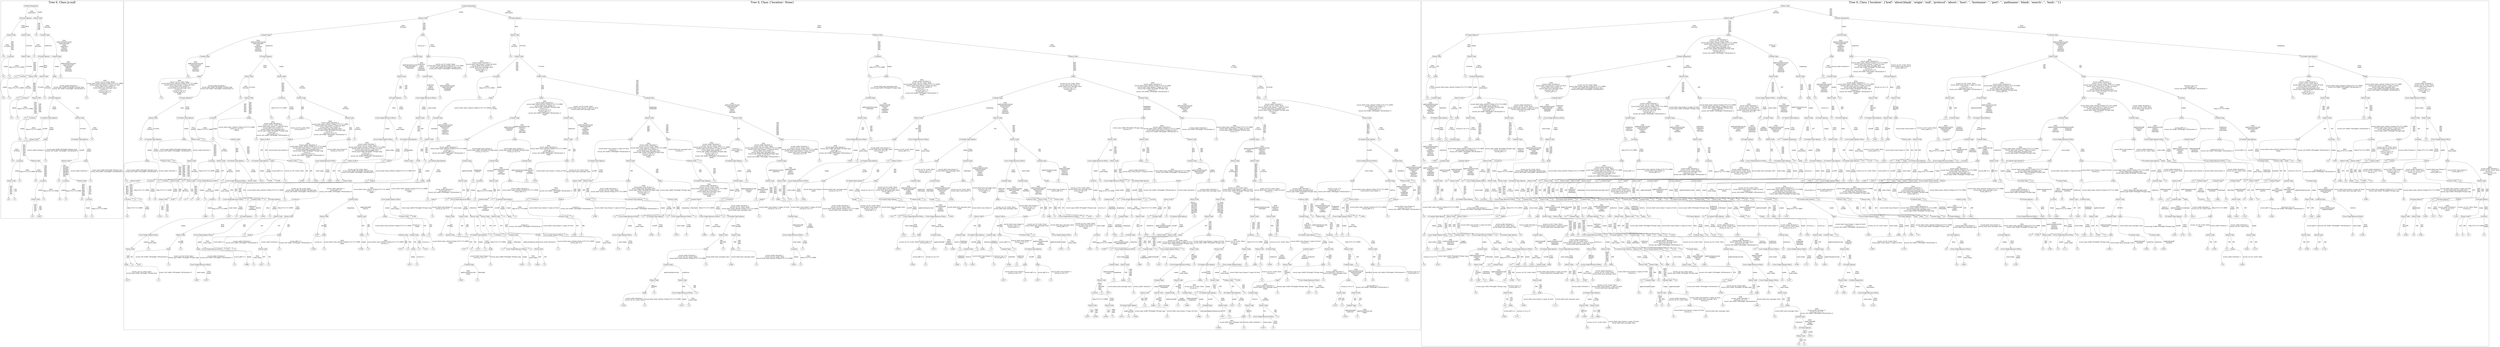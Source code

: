 /*
Generated by:
    http://https://github.com/h2oai/h2o-3/tree/master/h2o-genmodel/src/main/java/hex/genmodel/tools/PrintMojo.java
*/

/*
On a mac:

$ brew install graphviz
$ dot -Tpng file.gv -o file.png
$ open file.png
*/

digraph G {

subgraph cluster_0 {
/* Nodes */

/* Level 0 */
{
"SG_0_Node_0" [shape=box, fontsize=20, label="Content-Disposition"]
}

/* Level 1 */
{
"SG_0_Node_1" [shape=box, fontsize=20, label="X-Frame-Options"]
"SG_0_Node_2" [shape=box, fontsize=20, label="Status-Code"]
}

/* Level 2 */
{
"SG_0_Node_3" [shape=box, fontsize=20, label="Status-Code"]
"SG_0_Node_4" [shape=box, fontsize=20, label="Status-Code"]
"SG_0_Node_34" [fontsize=20, label="0.0"]
"SG_0_Node_5" [shape=box, fontsize=20, label="Content-Type"]
}

/* Level 3 */
{
"SG_0_Node_35" [fontsize=20, label="0.0"]
"SG_0_Node_6" [shape=box, fontsize=20, label="Location"]
"SG_0_Node_7" [shape=box, fontsize=20, label="Status-Code"]
"SG_0_Node_36" [fontsize=20, label="1.0"]
"SG_0_Node_8" [shape=box, fontsize=20, label="X-Frame-Options"]
"SG_0_Node_9" [shape=box, fontsize=20, label="Content-Type"]
}

/* Level 4 */
{
"SG_0_Node_37" [fontsize=20, label="0.0"]
"SG_0_Node_38" [fontsize=20, label="1.0"]
"SG_0_Node_39" [fontsize=20, label="0.0"]
"SG_0_Node_10" [shape=box, fontsize=20, label="Location"]
"SG_0_Node_11" [shape=box, fontsize=20, label="Status-Code"]
"SG_0_Node_12" [shape=box, fontsize=20, label="Status-Code"]
"SG_0_Node_13" [shape=box, fontsize=20, label="body"]
"SG_0_Node_40" [fontsize=20, label="1.0"]
}

/* Level 5 */
{
"SG_0_Node_41" [fontsize=20, label="0.0"]
"SG_0_Node_42" [fontsize=20, label="1.0"]
"SG_0_Node_43" [fontsize=20, label="0.0"]
"SG_0_Node_14" [shape=box, fontsize=20, label="Location"]
"SG_0_Node_15" [shape=box, fontsize=20, label="Status-Code"]
"SG_0_Node_44" [fontsize=20, label="1.0"]
"SG_0_Node_16" [shape=box, fontsize=20, label="X-Frame-Options"]
"SG_0_Node_45" [fontsize=20, label="1.0"]
}

/* Level 6 */
{
"SG_0_Node_46" [fontsize=20, label="0.0"]
"SG_0_Node_47" [fontsize=20, label="1.0"]
"SG_0_Node_48" [fontsize=20, label="0.0"]
"SG_0_Node_17" [shape=box, fontsize=20, label="Location"]
"SG_0_Node_18" [shape=box, fontsize=20, label="X-Content-Type-Options"]
"SG_0_Node_19" [shape=box, fontsize=20, label="Status-Code"]
}

/* Level 7 */
{
"SG_0_Node_49" [fontsize=20, label="0.0"]
"SG_0_Node_50" [fontsize=20, label="1.0"]
"SG_0_Node_20" [shape=box, fontsize=20, label="Status-Code"]
"SG_0_Node_21" [shape=box, fontsize=20, label="body"]
"SG_0_Node_22" [shape=box, fontsize=20, label="X-Content-Type-Options"]
"SG_0_Node_51" [fontsize=20, label="1.0"]
}

/* Level 8 */
{
"SG_0_Node_52" [fontsize=20, label="0.0"]
"SG_0_Node_23" [shape=box, fontsize=20, label="Location"]
"SG_0_Node_24" [shape=box, fontsize=20, label="Status-Code"]
"SG_0_Node_53" [fontsize=20, label="1.0"]
"SG_0_Node_25" [shape=box, fontsize=20, label="Status-Code"]
"SG_0_Node_26" [shape=box, fontsize=20, label="body"]
}

/* Level 9 */
{
"SG_0_Node_27" [shape=box, fontsize=20, label="Status-Code"]
"SG_0_Node_54" [fontsize=20, label="1.0"]
"SG_0_Node_55" [fontsize=20, label="0.0"]
"SG_0_Node_28" [shape=box, fontsize=20, label="Location"]
"SG_0_Node_56" [fontsize=20, label="0.0"]
"SG_0_Node_29" [shape=box, fontsize=20, label="Location"]
"SG_0_Node_30" [shape=box, fontsize=20, label="Status-Code"]
"SG_0_Node_57" [fontsize=20, label="1.0"]
}

/* Level 10 */
{
"SG_0_Node_58" [fontsize=20, label="0.0"]
"SG_0_Node_59" [fontsize=20, label="1.0"]
"SG_0_Node_31" [shape=box, fontsize=20, label="Status-Code"]
"SG_0_Node_60" [fontsize=20, label="1.0"]
"SG_0_Node_61" [fontsize=20, label="0.0"]
"SG_0_Node_62" [fontsize=20, label="1.0"]
"SG_0_Node_63" [fontsize=20, label="0.0"]
"SG_0_Node_32" [shape=box, fontsize=20, label="Location"]
}

/* Level 11 */
{
"SG_0_Node_64" [fontsize=20, label="0.0"]
"SG_0_Node_65" [fontsize=20, label="0.667"]
"SG_0_Node_66" [fontsize=20, label="0.0"]
"SG_0_Node_67" [fontsize=20, label="1.0"]
}

/* Edges */
"SG_0_Node_0" -> "SG_0_Node_1" [fontsize=20, label="[NA]
attachment
"]
"SG_0_Node_0" -> "SG_0_Node_2" [fontsize=20, label="empty
"]
"SG_0_Node_2" -> "SG_0_Node_34" [fontsize=20, label="100
102
103
204
205
"]
"SG_0_Node_2" -> "SG_0_Node_5" [fontsize=20, label="[NA]
58 levels
"]
"SG_0_Node_5" -> "SG_0_Node_8" [fontsize=20, label="audio/wav
"]
"SG_0_Node_5" -> "SG_0_Node_9" [fontsize=20, label="[NA]
application/javascript
application/pdf
empty
image/png
text/css
text/html
video/mp4
"]
"SG_0_Node_9" -> "SG_0_Node_13" [fontsize=20, label="empty
"]
"SG_0_Node_9" -> "SG_0_Node_40" [fontsize=20, label="[NA]
application/javascript
application/pdf
image/png
text/css
text/html
video/mp4
"]
"SG_0_Node_13" -> "SG_0_Node_16" [fontsize=20, label="ecocnt_audio=duration=1
ecocnt_img=width=50,height=50,type=png
ecocnt_vid=width=100,height=100,duration=2
"]
"SG_0_Node_13" -> "SG_0_Node_45" [fontsize=20, label="[NA]
ecocnt_css=h1 {color: blue}
ecocnt_html=meta_refresh=0;http://172.17.0.1:8000
ecocnt_html=num_frames=1,input_id=test1
ecocnt_html=num_frames=2
ecocnt_html=post_message=mes1
ecocnt_js=.,,.
ecocnt_js=var a=5;
ecocnt_pdf=a=a
empty
"]
"SG_0_Node_16" -> "SG_0_Node_18" [fontsize=20, label="[NA]
empty
"]
"SG_0_Node_16" -> "SG_0_Node_19" [fontsize=20, label="deny
"]
"SG_0_Node_19" -> "SG_0_Node_22" [fontsize=20, label="14 levels
"]
"SG_0_Node_19" -> "SG_0_Node_51" [fontsize=20, label="[NA]
44 levels
"]
"SG_0_Node_22" -> "SG_0_Node_25" [fontsize=20, label="nosniff
"]
"SG_0_Node_22" -> "SG_0_Node_26" [fontsize=20, label="[NA]
empty
"]
"SG_0_Node_26" -> "SG_0_Node_30" [fontsize=20, label="ecocnt_audio=duration=1
"]
"SG_0_Node_26" -> "SG_0_Node_57" [fontsize=20, label="ecocnt_img=width=50,height=50,type=png
ecocnt_vid=width=100,height=100,duration=2
"]
"SG_0_Node_30" -> "SG_0_Node_63" [fontsize=20, label="200
201
202
203
206
207
208
226
"]
"SG_0_Node_30" -> "SG_0_Node_32" [fontsize=20, label="300
301
302
303
307
308
"]
"SG_0_Node_32" -> "SG_0_Node_66" [fontsize=20, label="empty
"]
"SG_0_Node_32" -> "SG_0_Node_67" [fontsize=20, label="[NA]
http://172.17.0.1:8000
"]
"SG_0_Node_25" -> "SG_0_Node_56" [fontsize=20, label="200
201
202
203
206
207
208
226
"]
"SG_0_Node_25" -> "SG_0_Node_29" [fontsize=20, label="300
301
302
303
307
308
"]
"SG_0_Node_29" -> "SG_0_Node_61" [fontsize=20, label="empty
"]
"SG_0_Node_29" -> "SG_0_Node_62" [fontsize=20, label="[NA]
http://172.17.0.1:8000
"]
"SG_0_Node_18" -> "SG_0_Node_20" [fontsize=20, label="nosniff
"]
"SG_0_Node_18" -> "SG_0_Node_21" [fontsize=20, label="[NA]
empty
"]
"SG_0_Node_21" -> "SG_0_Node_24" [fontsize=20, label="ecocnt_audio=duration=1
"]
"SG_0_Node_21" -> "SG_0_Node_53" [fontsize=20, label="ecocnt_img=width=50,height=50,type=png
ecocnt_vid=width=100,height=100,duration=2
"]
"SG_0_Node_24" -> "SG_0_Node_55" [fontsize=20, label="[NA]
50 levels
"]
"SG_0_Node_24" -> "SG_0_Node_28" [fontsize=20, label="101
300
301
302
303
304
307
308
"]
"SG_0_Node_28" -> "SG_0_Node_31" [fontsize=20, label="empty
"]
"SG_0_Node_28" -> "SG_0_Node_60" [fontsize=20, label="[NA]
http://172.17.0.1:8000
"]
"SG_0_Node_31" -> "SG_0_Node_64" [fontsize=20, label="300
301
302
303
307
"]
"SG_0_Node_31" -> "SG_0_Node_65" [fontsize=20, label="101
304
308
"]
"SG_0_Node_20" -> "SG_0_Node_52" [fontsize=20, label="[NA]
50 levels
"]
"SG_0_Node_20" -> "SG_0_Node_23" [fontsize=20, label="101
300
301
302
303
304
307
308
"]
"SG_0_Node_23" -> "SG_0_Node_27" [fontsize=20, label="empty
"]
"SG_0_Node_23" -> "SG_0_Node_54" [fontsize=20, label="[NA]
http://172.17.0.1:8000
"]
"SG_0_Node_27" -> "SG_0_Node_58" [fontsize=20, label="300
301
302
303
307
308
"]
"SG_0_Node_27" -> "SG_0_Node_59" [fontsize=20, label="101
304
"]
"SG_0_Node_8" -> "SG_0_Node_11" [fontsize=20, label="empty
"]
"SG_0_Node_8" -> "SG_0_Node_12" [fontsize=20, label="[NA]
deny
"]
"SG_0_Node_12" -> "SG_0_Node_15" [fontsize=20, label="14 levels
"]
"SG_0_Node_12" -> "SG_0_Node_44" [fontsize=20, label="[NA]
44 levels
"]
"SG_0_Node_15" -> "SG_0_Node_48" [fontsize=20, label="200
201
202
203
206
207
208
226
"]
"SG_0_Node_15" -> "SG_0_Node_17" [fontsize=20, label="300
301
302
303
307
308
"]
"SG_0_Node_17" -> "SG_0_Node_49" [fontsize=20, label="empty
"]
"SG_0_Node_17" -> "SG_0_Node_50" [fontsize=20, label="[NA]
http://172.17.0.1:8000
"]
"SG_0_Node_11" -> "SG_0_Node_43" [fontsize=20, label="[NA]
52 levels
"]
"SG_0_Node_11" -> "SG_0_Node_14" [fontsize=20, label="300
301
302
303
307
308
"]
"SG_0_Node_14" -> "SG_0_Node_46" [fontsize=20, label="empty
"]
"SG_0_Node_14" -> "SG_0_Node_47" [fontsize=20, label="[NA]
http://172.17.0.1:8000
"]
"SG_0_Node_1" -> "SG_0_Node_3" [fontsize=20, label="[NA]
empty
"]
"SG_0_Node_1" -> "SG_0_Node_4" [fontsize=20, label="deny
"]
"SG_0_Node_4" -> "SG_0_Node_7" [fontsize=20, label="19 levels
"]
"SG_0_Node_4" -> "SG_0_Node_36" [fontsize=20, label="[NA]
44 levels
"]
"SG_0_Node_7" -> "SG_0_Node_39" [fontsize=20, label="13 levels
"]
"SG_0_Node_7" -> "SG_0_Node_10" [fontsize=20, label="300
301
302
303
307
308
"]
"SG_0_Node_10" -> "SG_0_Node_41" [fontsize=20, label="empty
"]
"SG_0_Node_10" -> "SG_0_Node_42" [fontsize=20, label="[NA]
http://172.17.0.1:8000
"]
"SG_0_Node_3" -> "SG_0_Node_35" [fontsize=20, label="[NA]
57 levels
"]
"SG_0_Node_3" -> "SG_0_Node_6" [fontsize=20, label="300
301
302
303
307
308
"]
"SG_0_Node_6" -> "SG_0_Node_37" [fontsize=20, label="empty
"]
"SG_0_Node_6" -> "SG_0_Node_38" [fontsize=20, label="[NA]
http://172.17.0.1:8000
"]

fontsize=40
label="Tree 0, Class js-null"
}

subgraph cluster_1 {
/* Nodes */

/* Level 0 */
{
"SG_1_Node_0" [shape=box, fontsize=20, label="Content-Disposition"]
}

/* Level 1 */
{
"SG_1_Node_1" [shape=box, fontsize=20, label="Status-Code"]
"SG_1_Node_2" [shape=box, fontsize=20, label="X-Frame-Options"]
}

/* Level 2 */
{
"SG_1_Node_3" [shape=box, fontsize=20, label="Content-Type"]
"SG_1_Node_4" [shape=box, fontsize=20, label="body"]
"SG_1_Node_5" [shape=box, fontsize=20, label="Status-Code"]
"SG_1_Node_6" [shape=box, fontsize=20, label="Status-Code"]
}

/* Level 3 */
{
"SG_1_Node_7" [shape=box, fontsize=20, label="Content-Type"]
"SG_1_Node_8" [shape=box, fontsize=20, label="X-Frame-Options"]
"SG_1_Node_9" [shape=box, fontsize=20, label="Content-Type"]
"SG_1_Node_10" [shape=box, fontsize=20, label="body"]
"SG_1_Node_458" [fontsize=20, label="0.0"]
"SG_1_Node_11" [shape=box, fontsize=20, label="Status-Code"]
"SG_1_Node_12" [shape=box, fontsize=20, label="Location"]
"SG_1_Node_13" [shape=box, fontsize=20, label="Status-Code"]
}

/* Level 4 */
{
"SG_1_Node_459" [fontsize=20, label="0.0"]
"SG_1_Node_14" [shape=box, fontsize=20, label="body"]
"SG_1_Node_15" [shape=box, fontsize=20, label="Status-Code"]
"SG_1_Node_16" [shape=box, fontsize=20, label="Status-Code"]
"SG_1_Node_17" [shape=box, fontsize=20, label="Status-Code"]
"SG_1_Node_460" [fontsize=20, label="1.0"]
"SG_1_Node_18" [shape=box, fontsize=20, label="Content-Type"]
"SG_1_Node_461" [fontsize=20, label="1.0"]
"SG_1_Node_19" [shape=box, fontsize=20, label="Location"]
"SG_1_Node_20" [shape=box, fontsize=20, label="Status-Code"]
"SG_1_Node_462" [fontsize=20, label="0.0"]
"SG_1_Node_21" [shape=box, fontsize=20, label="body"]
"SG_1_Node_22" [shape=box, fontsize=20, label="body"]
"SG_1_Node_23" [shape=box, fontsize=20, label="Status-Code"]
}

/* Level 5 */
{
"SG_1_Node_463" [fontsize=20, label="0.0"]
"SG_1_Node_24" [shape=box, fontsize=20, label="X-Frame-Options"]
"SG_1_Node_464" [fontsize=20, label="0.0"]
"SG_1_Node_25" [shape=box, fontsize=20, label="Status-Code"]
"SG_1_Node_26" [shape=box, fontsize=20, label="Location"]
"SG_1_Node_27" [shape=box, fontsize=20, label="Status-Code"]
"SG_1_Node_28" [shape=box, fontsize=20, label="X-Frame-Options"]
"SG_1_Node_465" [fontsize=20, label="1.0"]
"SG_1_Node_29" [shape=box, fontsize=20, label="Cross-Origin-Resource-Policy"]
"SG_1_Node_466" [fontsize=20, label="1.0"]
"SG_1_Node_467" [fontsize=20, label="0.0"]
"SG_1_Node_30" [shape=box, fontsize=20, label="body"]
"SG_1_Node_31" [shape=box, fontsize=20, label="body"]
"SG_1_Node_32" [shape=box, fontsize=20, label="Content-Type"]
"SG_1_Node_33" [shape=box, fontsize=20, label="Content-Type"]
"SG_1_Node_468" [fontsize=20, label="1.0"]
"SG_1_Node_34" [shape=box, fontsize=20, label="Content-Type"]
"SG_1_Node_35" [shape=box, fontsize=20, label="Content-Type"]
"SG_1_Node_36" [shape=box, fontsize=20, label="body"]
"SG_1_Node_469" [fontsize=20, label="1.0"]
}

/* Level 6 */
{
"SG_1_Node_37" [shape=box, fontsize=20, label="Status-Code"]
"SG_1_Node_38" [shape=box, fontsize=20, label="X-Content-Type-Options"]
"SG_1_Node_39" [shape=box, fontsize=20, label="Location"]
"SG_1_Node_40" [shape=box, fontsize=20, label="body"]
"SG_1_Node_470" [fontsize=20, label="0.0"]
"SG_1_Node_471" [fontsize=20, label="1.0"]
"SG_1_Node_41" [shape=box, fontsize=20, label="body"]
"SG_1_Node_42" [shape=box, fontsize=20, label="Status-Code"]
"SG_1_Node_43" [shape=box, fontsize=20, label="Cross-Origin-Resource-Policy"]
"SG_1_Node_472" [fontsize=20, label="1.0"]
"SG_1_Node_44" [shape=box, fontsize=20, label="Status-Code"]
"SG_1_Node_473" [fontsize=20, label="1.0"]
"SG_1_Node_45" [shape=box, fontsize=20, label="Content-Type"]
"SG_1_Node_474" [fontsize=20, label="1.0"]
"SG_1_Node_46" [shape=box, fontsize=20, label="Content-Type"]
"SG_1_Node_47" [shape=box, fontsize=20, label="Content-Type"]
"SG_1_Node_48" [shape=box, fontsize=20, label="Status-Code"]
"SG_1_Node_49" [shape=box, fontsize=20, label="Status-Code"]
"SG_1_Node_50" [shape=box, fontsize=20, label="Status-Code"]
"SG_1_Node_475" [fontsize=20, label="1.0"]
"SG_1_Node_51" [shape=box, fontsize=20, label="Status-Code"]
"SG_1_Node_52" [shape=box, fontsize=20, label="Status-Code"]
"SG_1_Node_53" [shape=box, fontsize=20, label="body"]
"SG_1_Node_54" [shape=box, fontsize=20, label="body"]
"SG_1_Node_55" [shape=box, fontsize=20, label="Status-Code"]
"SG_1_Node_56" [shape=box, fontsize=20, label="Status-Code"]
}

/* Level 7 */
{
"SG_1_Node_476" [fontsize=20, label="0.0"]
"SG_1_Node_57" [shape=box, fontsize=20, label="X-Content-Type-Options"]
"SG_1_Node_58" [shape=box, fontsize=20, label="body"]
"SG_1_Node_59" [shape=box, fontsize=20, label="Status-Code"]
"SG_1_Node_477" [fontsize=20, label="0.0"]
"SG_1_Node_478" [fontsize=20, label="1.0"]
"SG_1_Node_60" [shape=box, fontsize=20, label="Status-Code"]
"SG_1_Node_479" [fontsize=20, label="1.0"]
"SG_1_Node_61" [shape=box, fontsize=20, label="Status-Code"]
"SG_1_Node_62" [shape=box, fontsize=20, label="body"]
"SG_1_Node_63" [shape=box, fontsize=20, label="body"]
"SG_1_Node_480" [fontsize=20, label="1.0"]
"SG_1_Node_64" [shape=box, fontsize=20, label="Cross-Origin-Opener-Policy"]
"SG_1_Node_481" [fontsize=20, label="1.0"]
"SG_1_Node_65" [shape=box, fontsize=20, label="X-Content-Type-Options"]
"SG_1_Node_482" [fontsize=20, label="1.0"]
"SG_1_Node_66" [shape=box, fontsize=20, label="Status-Code"]
"SG_1_Node_483" [fontsize=20, label="1.0"]
"SG_1_Node_67" [shape=box, fontsize=20, label="body"]
"SG_1_Node_68" [shape=box, fontsize=20, label="body"]
"SG_1_Node_69" [shape=box, fontsize=20, label="Status-Code"]
"SG_1_Node_484" [fontsize=20, label="1.0"]
"SG_1_Node_70" [shape=box, fontsize=20, label="body"]
"SG_1_Node_71" [shape=box, fontsize=20, label="body"]
"SG_1_Node_72" [shape=box, fontsize=20, label="body"]
"SG_1_Node_73" [shape=box, fontsize=20, label="body"]
"SG_1_Node_74" [shape=box, fontsize=20, label="Cross-Origin-Resource-Policy"]
"SG_1_Node_485" [fontsize=20, label="1.0"]
"SG_1_Node_75" [shape=box, fontsize=20, label="body"]
"SG_1_Node_76" [shape=box, fontsize=20, label="Cross-Origin-Resource-Policy"]
"SG_1_Node_77" [shape=box, fontsize=20, label="X-Content-Type-Options"]
"SG_1_Node_78" [shape=box, fontsize=20, label="Status-Code"]
"SG_1_Node_79" [shape=box, fontsize=20, label="Status-Code"]
"SG_1_Node_80" [shape=box, fontsize=20, label="Status-Code"]
"SG_1_Node_81" [shape=box, fontsize=20, label="Status-Code"]
"SG_1_Node_486" [fontsize=20, label="1.0"]
"SG_1_Node_82" [shape=box, fontsize=20, label="Content-Type"]
"SG_1_Node_487" [fontsize=20, label="1.0"]
"SG_1_Node_83" [shape=box, fontsize=20, label="X-Content-Type-Options"]
"SG_1_Node_488" [fontsize=20, label="1.0"]
}

/* Level 8 */
{
"SG_1_Node_84" [shape=box, fontsize=20, label="body"]
"SG_1_Node_85" [shape=box, fontsize=20, label="Status-Code"]
"SG_1_Node_489" [fontsize=20, label="0.0"]
"SG_1_Node_86" [shape=box, fontsize=20, label="Status-Code"]
"SG_1_Node_87" [shape=box, fontsize=20, label="Location"]
"SG_1_Node_88" [shape=box, fontsize=20, label="Status-Code"]
"SG_1_Node_89" [shape=box, fontsize=20, label="X-Content-Type-Options"]
"SG_1_Node_490" [fontsize=20, label="1.0"]
"SG_1_Node_90" [shape=box, fontsize=20, label="X-Content-Type-Options"]
"SG_1_Node_91" [shape=box, fontsize=20, label="body"]
"SG_1_Node_92" [shape=box, fontsize=20, label="Status-Code"]
"SG_1_Node_491" [fontsize=20, label="1.0"]
"SG_1_Node_93" [shape=box, fontsize=20, label="Cross-Origin-Resource-Policy"]
"SG_1_Node_492" [fontsize=20, label="1.0"]
"SG_1_Node_94" [shape=box, fontsize=20, label="Status-Code"]
"SG_1_Node_493" [fontsize=20, label="1.0"]
"SG_1_Node_95" [shape=box, fontsize=20, label="body"]
"SG_1_Node_96" [shape=box, fontsize=20, label="Status-Code"]
"SG_1_Node_494" [fontsize=20, label="0.938"]
"SG_1_Node_495" [fontsize=20, label="1.0"]
"SG_1_Node_98" [shape=box, fontsize=20, label="X-Content-Type-Options"]
"SG_1_Node_99" [shape=box, fontsize=20, label="Content-Type"]
"SG_1_Node_100" [shape=box, fontsize=20, label="Content-Type"]
"SG_1_Node_101" [shape=box, fontsize=20, label="Content-Type"]
"SG_1_Node_102" [shape=box, fontsize=20, label="body"]
"SG_1_Node_496" [fontsize=20, label="1.0"]
"SG_1_Node_103" [shape=box, fontsize=20, label="X-Content-Type-Options"]
"SG_1_Node_104" [shape=box, fontsize=20, label="Status-Code"]
"SG_1_Node_105" [shape=box, fontsize=20, label="Status-Code"]
"SG_1_Node_497" [fontsize=20, label="1.0"]
"SG_1_Node_106" [shape=box, fontsize=20, label="X-Content-Type-Options"]
"SG_1_Node_498" [fontsize=20, label="1.0"]
"SG_1_Node_107" [shape=box, fontsize=20, label="Content-Type"]
"SG_1_Node_499" [fontsize=20, label="1.0"]
"SG_1_Node_500" [fontsize=20, label="0.938"]
"SG_1_Node_501" [fontsize=20, label="1.0"]
"SG_1_Node_109" [shape=box, fontsize=20, label="X-Content-Type-Options"]
"SG_1_Node_502" [fontsize=20, label="1.0"]
"SG_1_Node_110" [shape=box, fontsize=20, label="Status-Code"]
"SG_1_Node_503" [fontsize=20, label="1.0"]
"SG_1_Node_111" [shape=box, fontsize=20, label="body"]
"SG_1_Node_112" [shape=box, fontsize=20, label="Content-Type"]
"SG_1_Node_113" [shape=box, fontsize=20, label="Cross-Origin-Resource-Policy"]
"SG_1_Node_114" [shape=box, fontsize=20, label="Content-Type"]
"SG_1_Node_115" [shape=box, fontsize=20, label="Cross-Origin-Resource-Policy"]
"SG_1_Node_116" [shape=box, fontsize=20, label="Status-Code"]
"SG_1_Node_117" [shape=box, fontsize=20, label="body"]
"SG_1_Node_504" [fontsize=20, label="1.0"]
"SG_1_Node_118" [shape=box, fontsize=20, label="Content-Type"]
"SG_1_Node_505" [fontsize=20, label="1.0"]
"SG_1_Node_119" [shape=box, fontsize=20, label="Status-Code"]
"SG_1_Node_120" [shape=box, fontsize=20, label="Status-Code"]
"SG_1_Node_121" [shape=box, fontsize=20, label="Cross-Origin-Resource-Policy"]
"SG_1_Node_122" [shape=box, fontsize=20, label="Content-Type"]
}

/* Level 9 */
{
"SG_1_Node_506" [fontsize=20, label="0.0"]
"SG_1_Node_123" [shape=box, fontsize=20, label="Status-Code"]
"SG_1_Node_124" [shape=box, fontsize=20, label="Location"]
"SG_1_Node_507" [fontsize=20, label="1.0"]
"SG_1_Node_125" [shape=box, fontsize=20, label="Location"]
"SG_1_Node_126" [shape=box, fontsize=20, label="Status-Code"]
"SG_1_Node_508" [fontsize=20, label="0.0"]
"SG_1_Node_127" [shape=box, fontsize=20, label="Status-Code"]
"SG_1_Node_128" [shape=box, fontsize=20, label="Cross-Origin-Resource-Policy"]
"SG_1_Node_509" [fontsize=20, label="1.0"]
"SG_1_Node_129" [shape=box, fontsize=20, label="Cross-Origin-Resource-Policy"]
"SG_1_Node_130" [shape=box, fontsize=20, label="Status-Code"]
"SG_1_Node_510" [fontsize=20, label="0.813"]
"SG_1_Node_511" [fontsize=20, label="0.938"]
"SG_1_Node_512" [fontsize=20, label="0.938"]
"SG_1_Node_513" [fontsize=20, label="1.0"]
"SG_1_Node_514" [fontsize=20, label="0.938"]
"SG_1_Node_515" [fontsize=20, label="1.0"]
"SG_1_Node_516" [fontsize=20, label="0.938"]
"SG_1_Node_517" [fontsize=20, label="1.0"]
"SG_1_Node_518" [fontsize=20, label="0.833"]
"SG_1_Node_519" [fontsize=20, label="0.917"]
"SG_1_Node_138" [shape=box, fontsize=20, label="Status-Code"]
"SG_1_Node_520" [fontsize=20, label="1.0"]
"SG_1_Node_139" [shape=box, fontsize=20, label="body"]
"SG_1_Node_521" [fontsize=20, label="1.0"]
"SG_1_Node_140" [shape=box, fontsize=20, label="body"]
"SG_1_Node_141" [shape=box, fontsize=20, label="body"]
"SG_1_Node_142" [shape=box, fontsize=20, label="Status-Code"]
"SG_1_Node_522" [fontsize=20, label="1.0"]
"SG_1_Node_143" [shape=box, fontsize=20, label="Location"]
"SG_1_Node_144" [shape=box, fontsize=20, label="Status-Code"]
"SG_1_Node_145" [shape=box, fontsize=20, label="body"]
"SG_1_Node_523" [fontsize=20, label="1.0"]
"SG_1_Node_524" [fontsize=20, label="0.938"]
"SG_1_Node_525" [fontsize=20, label="1.0"]
"SG_1_Node_147" [shape=box, fontsize=20, label="Status-Code"]
"SG_1_Node_148" [shape=box, fontsize=20, label="Status-Code"]
"SG_1_Node_149" [shape=box, fontsize=20, label="body"]
"SG_1_Node_150" [shape=box, fontsize=20, label="body"]
"SG_1_Node_151" [shape=box, fontsize=20, label="X-Content-Type-Options"]
"SG_1_Node_526" [fontsize=20, label="1.0"]
"SG_1_Node_152" [shape=box, fontsize=20, label="Content-Type"]
"SG_1_Node_527" [fontsize=20, label="1.0"]
"SG_1_Node_153" [shape=box, fontsize=20, label="Status-Code"]
"SG_1_Node_154" [shape=box, fontsize=20, label="Status-Code"]
"SG_1_Node_155" [shape=box, fontsize=20, label="Cross-Origin-Resource-Policy"]
"SG_1_Node_156" [shape=box, fontsize=20, label="body"]
"SG_1_Node_157" [shape=box, fontsize=20, label="X-Content-Type-Options"]
"SG_1_Node_158" [shape=box, fontsize=20, label="body"]
"SG_1_Node_159" [shape=box, fontsize=20, label="Content-Type"]
"SG_1_Node_160" [shape=box, fontsize=20, label="Content-Type"]
"SG_1_Node_161" [shape=box, fontsize=20, label="body"]
"SG_1_Node_528" [fontsize=20, label="1.0"]
"SG_1_Node_162" [shape=box, fontsize=20, label="Content-Type"]
"SG_1_Node_163" [shape=box, fontsize=20, label="Content-Type"]
"SG_1_Node_164" [shape=box, fontsize=20, label="body"]
"SG_1_Node_529" [fontsize=20, label="1.0"]
"SG_1_Node_165" [shape=box, fontsize=20, label="Location"]
"SG_1_Node_530" [fontsize=20, label="1.0"]
"SG_1_Node_166" [shape=box, fontsize=20, label="Cross-Origin-Resource-Policy"]
"SG_1_Node_531" [fontsize=20, label="1.0"]
"SG_1_Node_167" [shape=box, fontsize=20, label="X-Content-Type-Options"]
"SG_1_Node_532" [fontsize=20, label="1.0"]
"SG_1_Node_168" [shape=box, fontsize=20, label="body"]
"SG_1_Node_533" [fontsize=20, label="1.0"]
"SG_1_Node_169" [shape=box, fontsize=20, label="body"]
"SG_1_Node_534" [fontsize=20, label="1.0"]
"SG_1_Node_170" [shape=box, fontsize=20, label="body"]
"SG_1_Node_535" [fontsize=20, label="1.0"]
"SG_1_Node_171" [shape=box, fontsize=20, label="body"]
"SG_1_Node_172" [shape=box, fontsize=20, label="Content-Type"]
"SG_1_Node_173" [shape=box, fontsize=20, label="Status-Code"]
"SG_1_Node_536" [fontsize=20, label="1.0"]
}

/* Level 10 */
{
"SG_1_Node_174" [shape=box, fontsize=20, label="Location"]
"SG_1_Node_537" [fontsize=20, label="1.0"]
"SG_1_Node_538" [fontsize=20, label="0.0"]
"SG_1_Node_539" [fontsize=20, label="1.0"]
"SG_1_Node_540" [fontsize=20, label="0.0"]
"SG_1_Node_175" [shape=box, fontsize=20, label="Status-Code"]
"SG_1_Node_541" [fontsize=20, label="0.938"]
"SG_1_Node_542" [fontsize=20, label="1.0"]
"SG_1_Node_543" [fontsize=20, label="0.0"]
"SG_1_Node_544" [fontsize=20, label="1.0"]
"SG_1_Node_545" [fontsize=20, label="0.917"]
"SG_1_Node_546" [fontsize=20, label="1.0"]
"SG_1_Node_178" [shape=box, fontsize=20, label="Location"]
"SG_1_Node_547" [fontsize=20, label="1.0"]
"SG_1_Node_179" [shape=box, fontsize=20, label="Cross-Origin-Resource-Policy"]
"SG_1_Node_548" [fontsize=20, label="1.0"]
"SG_1_Node_180" [shape=box, fontsize=20, label="Content-Type"]
"SG_1_Node_549" [fontsize=20, label="1.0"]
"SG_1_Node_181" [shape=box, fontsize=20, label="X-Frame-Options"]
"SG_1_Node_550" [fontsize=20, label="1.0"]
"SG_1_Node_182" [shape=box, fontsize=20, label="Location"]
"SG_1_Node_183" [shape=box, fontsize=20, label="Content-Type"]
"SG_1_Node_184" [shape=box, fontsize=20, label="Cross-Origin-Opener-Policy"]
"SG_1_Node_551" [fontsize=20, label="1.0"]
"SG_1_Node_185" [shape=box, fontsize=20, label="body"]
"SG_1_Node_552" [fontsize=20, label="1.0"]
"SG_1_Node_186" [shape=box, fontsize=20, label="Cross-Origin-Resource-Policy"]
"SG_1_Node_553" [fontsize=20, label="1.0"]
"SG_1_Node_187" [shape=box, fontsize=20, label="Content-Type"]
"SG_1_Node_554" [fontsize=20, label="1.0"]
"SG_1_Node_188" [shape=box, fontsize=20, label="X-Content-Type-Options"]
"SG_1_Node_555" [fontsize=20, label="1.0"]
"SG_1_Node_189" [shape=box, fontsize=20, label="Location"]
"SG_1_Node_190" [shape=box, fontsize=20, label="body"]
"SG_1_Node_191" [shape=box, fontsize=20, label="body"]
"SG_1_Node_556" [fontsize=20, label="1.0"]
"SG_1_Node_192" [shape=box, fontsize=20, label="X-Content-Type-Options"]
"SG_1_Node_557" [fontsize=20, label="1.0"]
"SG_1_Node_193" [shape=box, fontsize=20, label="Status-Code"]
"SG_1_Node_558" [fontsize=20, label="1.0"]
"SG_1_Node_194" [shape=box, fontsize=20, label="Content-Type"]
"SG_1_Node_559" [fontsize=20, label="1.0"]
"SG_1_Node_195" [shape=box, fontsize=20, label="Location"]
"SG_1_Node_560" [fontsize=20, label="1.0"]
"SG_1_Node_196" [shape=box, fontsize=20, label="body"]
"SG_1_Node_561" [fontsize=20, label="1.0"]
"SG_1_Node_197" [shape=box, fontsize=20, label="body"]
"SG_1_Node_562" [fontsize=20, label="1.0"]
"SG_1_Node_563" [fontsize=20, label="0.75"]
"SG_1_Node_564" [fontsize=20, label="1.0"]
"SG_1_Node_565" [fontsize=20, label="0.938"]
"SG_1_Node_566" [fontsize=20, label="1.0"]
"SG_1_Node_200" [shape=box, fontsize=20, label="body"]
"SG_1_Node_567" [fontsize=20, label="1.0"]
"SG_1_Node_201" [shape=box, fontsize=20, label="X-Content-Type-Options"]
"SG_1_Node_568" [fontsize=20, label="1.0"]
"SG_1_Node_202" [shape=box, fontsize=20, label="Content-Type"]
"SG_1_Node_569" [fontsize=20, label="1.0"]
"SG_1_Node_203" [shape=box, fontsize=20, label="body"]
"SG_1_Node_570" [fontsize=20, label="1.0"]
"SG_1_Node_571" [fontsize=20, label="0.938"]
"SG_1_Node_572" [fontsize=20, label="1.0"]
"SG_1_Node_205" [shape=box, fontsize=20, label="body"]
"SG_1_Node_206" [shape=box, fontsize=20, label="Status-Code"]
"SG_1_Node_207" [shape=box, fontsize=20, label="Status-Code"]
"SG_1_Node_573" [fontsize=20, label="1.0"]
"SG_1_Node_208" [shape=box, fontsize=20, label="Status-Code"]
"SG_1_Node_574" [fontsize=20, label="1.0"]
"SG_1_Node_209" [shape=box, fontsize=20, label="body"]
"SG_1_Node_575" [fontsize=20, label="1.0"]
"SG_1_Node_210" [shape=box, fontsize=20, label="Content-Type"]
"SG_1_Node_576" [fontsize=20, label="1.0"]
"SG_1_Node_211" [shape=box, fontsize=20, label="Cross-Origin-Resource-Policy"]
"SG_1_Node_577" [fontsize=20, label="1.0"]
"SG_1_Node_212" [shape=box, fontsize=20, label="Location"]
"SG_1_Node_213" [shape=box, fontsize=20, label="Status-Code"]
"SG_1_Node_214" [shape=box, fontsize=20, label="Status-Code"]
"SG_1_Node_215" [shape=box, fontsize=20, label="Status-Code"]
"SG_1_Node_216" [shape=box, fontsize=20, label="Content-Type"]
"SG_1_Node_217" [shape=box, fontsize=20, label="Status-Code"]
"SG_1_Node_218" [shape=box, fontsize=20, label="Content-Type"]
"SG_1_Node_578" [fontsize=20, label="1.0"]
"SG_1_Node_219" [shape=box, fontsize=20, label="Status-Code"]
"SG_1_Node_579" [fontsize=20, label="1.0"]
"SG_1_Node_220" [shape=box, fontsize=20, label="body"]
"SG_1_Node_580" [fontsize=20, label="1.0"]
}

/* Level 11 */
{
"SG_1_Node_581" [fontsize=20, label="0.0"]
"SG_1_Node_582" [fontsize=20, label="1.0"]
"SG_1_Node_583" [fontsize=20, label="0.333"]
"SG_1_Node_584" [fontsize=20, label="1.0"]
"SG_1_Node_585" [fontsize=20, label="0.889"]
"SG_1_Node_586" [fontsize=20, label="1.0"]
"SG_1_Node_587" [fontsize=20, label="0.917"]
"SG_1_Node_588" [fontsize=20, label="1.0"]
"SG_1_Node_224" [shape=box, fontsize=20, label="X-Frame-Options"]
"SG_1_Node_589" [fontsize=20, label="1.0"]
"SG_1_Node_590" [fontsize=20, label="0.938"]
"SG_1_Node_591" [fontsize=20, label="1.0"]
"SG_1_Node_226" [shape=box, fontsize=20, label="Status-Code"]
"SG_1_Node_227" [shape=box, fontsize=20, label="Status-Code"]
"SG_1_Node_228" [shape=box, fontsize=20, label="Status-Code"]
"SG_1_Node_229" [shape=box, fontsize=20, label="Status-Code"]
"SG_1_Node_230" [shape=box, fontsize=20, label="body"]
"SG_1_Node_231" [shape=box, fontsize=20, label="Status-Code"]
"SG_1_Node_592" [fontsize=20, label="0.938"]
"SG_1_Node_593" [fontsize=20, label="1.0"]
"SG_1_Node_233" [shape=box, fontsize=20, label="Status-Code"]
"SG_1_Node_234" [shape=box, fontsize=20, label="Status-Code"]
"SG_1_Node_235" [shape=box, fontsize=20, label="Status-Code"]
"SG_1_Node_236" [shape=box, fontsize=20, label="Status-Code"]
"SG_1_Node_237" [shape=box, fontsize=20, label="Status-Code"]
"SG_1_Node_594" [fontsize=20, label="1.0"]
"SG_1_Node_238" [shape=box, fontsize=20, label="body"]
"SG_1_Node_595" [fontsize=20, label="1.0"]
"SG_1_Node_239" [shape=box, fontsize=20, label="Status-Code"]
"SG_1_Node_596" [fontsize=20, label="1.0"]
"SG_1_Node_597" [fontsize=20, label="0.938"]
"SG_1_Node_598" [fontsize=20, label="1.0"]
"SG_1_Node_241" [shape=box, fontsize=20, label="Cross-Origin-Resource-Policy"]
"SG_1_Node_599" [fontsize=20, label="1.0"]
"SG_1_Node_242" [shape=box, fontsize=20, label="X-Content-Type-Options"]
"SG_1_Node_600" [fontsize=20, label="1.0"]
"SG_1_Node_243" [shape=box, fontsize=20, label="Cross-Origin-Resource-Policy"]
"SG_1_Node_601" [fontsize=20, label="1.0"]
"SG_1_Node_244" [shape=box, fontsize=20, label="Cross-Origin-Resource-Policy"]
"SG_1_Node_602" [fontsize=20, label="1.0"]
"SG_1_Node_245" [shape=box, fontsize=20, label="X-Content-Type-Options"]
"SG_1_Node_603" [fontsize=20, label="1.0"]
"SG_1_Node_246" [shape=box, fontsize=20, label="Content-Type"]
"SG_1_Node_604" [fontsize=20, label="1.0"]
"SG_1_Node_605" [fontsize=20, label="0.875"]
"SG_1_Node_606" [fontsize=20, label="1.0"]
"SG_1_Node_607" [fontsize=20, label="0.917"]
"SG_1_Node_608" [fontsize=20, label="1.0"]
"SG_1_Node_249" [shape=box, fontsize=20, label="Cross-Origin-Resource-Policy"]
"SG_1_Node_250" [shape=box, fontsize=20, label="Cross-Origin-Resource-Policy"]
"SG_1_Node_609" [fontsize=20, label="0.938"]
"SG_1_Node_610" [fontsize=20, label="1.0"]
"SG_1_Node_252" [shape=box, fontsize=20, label="Status-Code"]
"SG_1_Node_253" [shape=box, fontsize=20, label="Status-Code"]
"SG_1_Node_254" [shape=box, fontsize=20, label="body"]
"SG_1_Node_611" [fontsize=20, label="1.0"]
"SG_1_Node_255" [shape=box, fontsize=20, label="body"]
"SG_1_Node_612" [fontsize=20, label="1.0"]
"SG_1_Node_256" [shape=box, fontsize=20, label="Cross-Origin-Resource-Policy"]
"SG_1_Node_613" [fontsize=20, label="1.0"]
"SG_1_Node_614" [fontsize=20, label="0.833"]
"SG_1_Node_615" [fontsize=20, label="0.917"]
"SG_1_Node_616" [fontsize=20, label="0.969"]
"SG_1_Node_617" [fontsize=20, label="1.0"]
"SG_1_Node_260" [shape=box, fontsize=20, label="Content-Type"]
"SG_1_Node_618" [fontsize=20, label="1.0"]
"SG_1_Node_261" [shape=box, fontsize=20, label="Status-Code"]
"SG_1_Node_619" [fontsize=20, label="1.0"]
"SG_1_Node_262" [shape=box, fontsize=20, label="Content-Type"]
"SG_1_Node_620" [fontsize=20, label="1.0"]
"SG_1_Node_263" [shape=box, fontsize=20, label="X-Content-Type-Options"]
"SG_1_Node_621" [fontsize=20, label="1.0"]
"SG_1_Node_264" [shape=box, fontsize=20, label="Status-Code"]
"SG_1_Node_622" [fontsize=20, label="1.0"]
"SG_1_Node_265" [shape=box, fontsize=20, label="Status-Code"]
"SG_1_Node_266" [shape=box, fontsize=20, label="Status-Code"]
"SG_1_Node_267" [shape=box, fontsize=20, label="Content-Type"]
"SG_1_Node_623" [fontsize=20, label="1.0"]
"SG_1_Node_268" [shape=box, fontsize=20, label="Status-Code"]
"SG_1_Node_624" [fontsize=20, label="1.0"]
"SG_1_Node_269" [shape=box, fontsize=20, label="Cross-Origin-Opener-Policy"]
"SG_1_Node_625" [fontsize=20, label="1.0"]
"SG_1_Node_626" [fontsize=20, label="0.938"]
"SG_1_Node_627" [fontsize=20, label="1.0"]
}

/* Level 12 */
{
"SG_1_Node_271" [shape=box, fontsize=20, label="Cross-Origin-Opener-Policy"]
"SG_1_Node_272" [shape=box, fontsize=20, label="Status-Code"]
"SG_1_Node_273" [shape=box, fontsize=20, label="Cross-Origin-Opener-Policy"]
"SG_1_Node_628" [fontsize=20, label="1.0"]
"SG_1_Node_274" [shape=box, fontsize=20, label="body"]
"SG_1_Node_275" [shape=box, fontsize=20, label="body"]
"SG_1_Node_629" [fontsize=20, label="0.917"]
"SG_1_Node_277" [shape=box, fontsize=20, label="body"]
"SG_1_Node_278" [shape=box, fontsize=20, label="body"]
"SG_1_Node_630" [fontsize=20, label="1.0"]
"SG_1_Node_279" [shape=box, fontsize=20, label="Status-Code"]
"SG_1_Node_280" [shape=box, fontsize=20, label="Status-Code"]
"SG_1_Node_281" [shape=box, fontsize=20, label="body"]
"SG_1_Node_631" [fontsize=20, label="1.0"]
"SG_1_Node_632" [fontsize=20, label="0.833"]
"SG_1_Node_283" [shape=box, fontsize=20, label="Status-Code"]
"SG_1_Node_633" [fontsize=20, label="0.917"]
"SG_1_Node_634" [fontsize=20, label="1.0"]
"SG_1_Node_285" [shape=box, fontsize=20, label="X-Content-Type-Options"]
"SG_1_Node_635" [fontsize=20, label="1.0"]
"SG_1_Node_286" [shape=box, fontsize=20, label="Location"]
"SG_1_Node_636" [fontsize=20, label="1.0"]
"SG_1_Node_287" [shape=box, fontsize=20, label="Content-Type"]
"SG_1_Node_288" [shape=box, fontsize=20, label="body"]
"SG_1_Node_289" [shape=box, fontsize=20, label="Cross-Origin-Opener-Policy"]
"SG_1_Node_637" [fontsize=20, label="1.0"]
"SG_1_Node_638" [fontsize=20, label="0.938"]
"SG_1_Node_639" [fontsize=20, label="1.0"]
"SG_1_Node_291" [shape=box, fontsize=20, label="Cross-Origin-Opener-Policy"]
"SG_1_Node_640" [fontsize=20, label="1.0"]
"SG_1_Node_641" [fontsize=20, label="0.938"]
"SG_1_Node_642" [fontsize=20, label="1.0"]
"SG_1_Node_643" [fontsize=20, label="0.875"]
"SG_1_Node_644" [fontsize=20, label="1.0"]
"SG_1_Node_645" [fontsize=20, label="0.889"]
"SG_1_Node_646" [fontsize=20, label="0.944"]
"SG_1_Node_296" [shape=box, fontsize=20, label="Status-Code"]
"SG_1_Node_297" [shape=box, fontsize=20, label="Status-Code"]
"SG_1_Node_298" [shape=box, fontsize=20, label="Cross-Origin-Resource-Policy"]
"SG_1_Node_647" [fontsize=20, label="1.0"]
"SG_1_Node_648" [fontsize=20, label="0.833"]
"SG_1_Node_649" [fontsize=20, label="1.0"]
"SG_1_Node_300" [shape=box, fontsize=20, label="body"]
"SG_1_Node_301" [shape=box, fontsize=20, label="Content-Type"]
"SG_1_Node_302" [shape=box, fontsize=20, label="Content-Type"]
"SG_1_Node_303" [shape=box, fontsize=20, label="X-Content-Type-Options"]
"SG_1_Node_304" [shape=box, fontsize=20, label="Content-Type"]
"SG_1_Node_305" [shape=box, fontsize=20, label="body"]
"SG_1_Node_306" [shape=box, fontsize=20, label="Content-Type"]
"SG_1_Node_650" [fontsize=20, label="1.0"]
"SG_1_Node_307" [shape=box, fontsize=20, label="Cross-Origin-Opener-Policy"]
"SG_1_Node_651" [fontsize=20, label="1.0"]
"SG_1_Node_308" [shape=box, fontsize=20, label="Location"]
"SG_1_Node_652" [fontsize=20, label="1.0"]
"SG_1_Node_653" [fontsize=20, label="0.938"]
"SG_1_Node_654" [fontsize=20, label="1.0"]
"SG_1_Node_310" [shape=box, fontsize=20, label="Content-Type"]
"SG_1_Node_655" [fontsize=20, label="1.0"]
"SG_1_Node_656" [fontsize=20, label="0.938"]
"SG_1_Node_657" [fontsize=20, label="1.0"]
"SG_1_Node_312" [shape=box, fontsize=20, label="Status-Code"]
"SG_1_Node_313" [shape=box, fontsize=20, label="Status-Code"]
"SG_1_Node_314" [shape=box, fontsize=20, label="body"]
"SG_1_Node_315" [shape=box, fontsize=20, label="body"]
"SG_1_Node_316" [shape=box, fontsize=20, label="Location"]
"SG_1_Node_658" [fontsize=20, label="1.0"]
"SG_1_Node_317" [shape=box, fontsize=20, label="body"]
"SG_1_Node_659" [fontsize=20, label="1.0"]
"SG_1_Node_318" [shape=box, fontsize=20, label="X-Content-Type-Options"]
"SG_1_Node_660" [fontsize=20, label="1.0"]
"SG_1_Node_319" [shape=box, fontsize=20, label="Location"]
"SG_1_Node_661" [fontsize=20, label="1.0"]
"SG_1_Node_662" [fontsize=20, label="0.9"]
"SG_1_Node_663" [fontsize=20, label="1.0"]
}

/* Level 13 */
{
"SG_1_Node_321" [shape=box, fontsize=20, label="Status-Code"]
"SG_1_Node_664" [fontsize=20, label="1.0"]
"SG_1_Node_322" [shape=box, fontsize=20, label="body"]
"SG_1_Node_665" [fontsize=20, label="1.0"]
"SG_1_Node_323" [shape=box, fontsize=20, label="body"]
"SG_1_Node_324" [shape=box, fontsize=20, label="Cross-Origin-Resource-Policy"]
"SG_1_Node_666" [fontsize=20, label="0.833"]
"SG_1_Node_667" [fontsize=20, label="1.0"]
"SG_1_Node_326" [shape=box, fontsize=20, label="Status-Code"]
"SG_1_Node_668" [fontsize=20, label="1.0"]
"SG_1_Node_669" [fontsize=20, label="0.938"]
"SG_1_Node_670" [fontsize=20, label="1.0"]
"SG_1_Node_671" [fontsize=20, label="0.938"]
"SG_1_Node_672" [fontsize=20, label="1.0"]
"SG_1_Node_673" [fontsize=20, label="0.917"]
"SG_1_Node_674" [fontsize=20, label="1.0"]
"SG_1_Node_330" [shape=box, fontsize=20, label="body"]
"SG_1_Node_675" [fontsize=20, label="1.0"]
"SG_1_Node_676" [fontsize=20, label="0.917"]
"SG_1_Node_677" [fontsize=20, label="1.0"]
"SG_1_Node_678" [fontsize=20, label="0.917"]
"SG_1_Node_679" [fontsize=20, label="1.0"]
"SG_1_Node_680" [fontsize=20, label="0.917"]
"SG_1_Node_681" [fontsize=20, label="1.0"]
"SG_1_Node_334" [shape=box, fontsize=20, label="body"]
"SG_1_Node_682" [fontsize=20, label="1.0"]
"SG_1_Node_335" [shape=box, fontsize=20, label="Cross-Origin-Resource-Policy"]
"SG_1_Node_683" [fontsize=20, label="1.0"]
"SG_1_Node_336" [shape=box, fontsize=20, label="Status-Code"]
"SG_1_Node_684" [fontsize=20, label="1.0"]
"SG_1_Node_685" [fontsize=20, label="0.75"]
"SG_1_Node_686" [fontsize=20, label="0.938"]
"SG_1_Node_687" [fontsize=20, label="0.75"]
"SG_1_Node_688" [fontsize=20, label="1.0"]
"SG_1_Node_340" [shape=box, fontsize=20, label="body"]
"SG_1_Node_689" [fontsize=20, label="1.0"]
"SG_1_Node_341" [shape=box, fontsize=20, label="body"]
"SG_1_Node_690" [fontsize=20, label="1.0"]
"SG_1_Node_342" [shape=box, fontsize=20, label="Location"]
"SG_1_Node_691" [fontsize=20, label="1.0"]
"SG_1_Node_692" [fontsize=20, label="0.875"]
"SG_1_Node_344" [shape=box, fontsize=20, label="body"]
"SG_1_Node_693" [fontsize=20, label="0.917"]
"SG_1_Node_694" [fontsize=20, label="1.0"]
"SG_1_Node_695" [fontsize=20, label="0.882"]
"SG_1_Node_696" [fontsize=20, label="1.0"]
"SG_1_Node_347" [shape=box, fontsize=20, label="Content-Type"]
"SG_1_Node_697" [fontsize=20, label="1.0"]
"SG_1_Node_348" [shape=box, fontsize=20, label="body"]
"SG_1_Node_698" [fontsize=20, label="1.0"]
"SG_1_Node_349" [shape=box, fontsize=20, label="Content-Type"]
"SG_1_Node_699" [fontsize=20, label="1.0"]
"SG_1_Node_350" [shape=box, fontsize=20, label="X-Content-Type-Options"]
"SG_1_Node_700" [fontsize=20, label="1.0"]
"SG_1_Node_701" [fontsize=20, label="0.875"]
"SG_1_Node_702" [fontsize=20, label="1.0"]
"SG_1_Node_703" [fontsize=20, label="0.875"]
"SG_1_Node_704" [fontsize=20, label="1.0"]
"SG_1_Node_705" [fontsize=20, label="0.938"]
"SG_1_Node_706" [fontsize=20, label="1.0"]
"SG_1_Node_354" [shape=box, fontsize=20, label="Cross-Origin-Resource-Policy"]
"SG_1_Node_707" [fontsize=20, label="1.0"]
"SG_1_Node_355" [shape=box, fontsize=20, label="Content-Type"]
"SG_1_Node_708" [fontsize=20, label="1.0"]
"SG_1_Node_356" [shape=box, fontsize=20, label="Cross-Origin-Opener-Policy"]
"SG_1_Node_709" [fontsize=20, label="1.0"]
"SG_1_Node_357" [shape=box, fontsize=20, label="Status-Code"]
"SG_1_Node_358" [shape=box, fontsize=20, label="Status-Code"]
"SG_1_Node_359" [shape=box, fontsize=20, label="Status-Code"]
"SG_1_Node_360" [shape=box, fontsize=20, label="Status-Code"]
"SG_1_Node_361" [shape=box, fontsize=20, label="Content-Type"]
"SG_1_Node_710" [fontsize=20, label="1.0"]
"SG_1_Node_362" [shape=box, fontsize=20, label="Content-Type"]
"SG_1_Node_363" [shape=box, fontsize=20, label="Status-Code"]
"SG_1_Node_364" [shape=box, fontsize=20, label="Status-Code"]
"SG_1_Node_365" [shape=box, fontsize=20, label="Status-Code"]
}

/* Level 14 */
{
"SG_1_Node_366" [shape=box, fontsize=20, label="body"]
"SG_1_Node_711" [fontsize=20, label="1.0"]
"SG_1_Node_712" [fontsize=20, label="0.917"]
"SG_1_Node_713" [fontsize=20, label="1.0"]
"SG_1_Node_368" [shape=box, fontsize=20, label="Cross-Origin-Resource-Policy"]
"SG_1_Node_714" [fontsize=20, label="1.0"]
"SG_1_Node_715" [fontsize=20, label="0.889"]
"SG_1_Node_716" [fontsize=20, label="1.0"]
"SG_1_Node_717" [fontsize=20, label="0.917"]
"SG_1_Node_718" [fontsize=20, label="1.0"]
"SG_1_Node_719" [fontsize=20, label="0.917"]
"SG_1_Node_720" [fontsize=20, label="1.0"]
"SG_1_Node_372" [shape=box, fontsize=20, label="Content-Type"]
"SG_1_Node_721" [fontsize=20, label="1.0"]
"SG_1_Node_722" [fontsize=20, label="0.833"]
"SG_1_Node_723" [fontsize=20, label="1.0"]
"SG_1_Node_724" [fontsize=20, label="0.938"]
"SG_1_Node_725" [fontsize=20, label="1.0"]
"SG_1_Node_375" [shape=box, fontsize=20, label="Content-Type"]
"SG_1_Node_726" [fontsize=20, label="1.0"]
"SG_1_Node_727" [fontsize=20, label="0.938"]
"SG_1_Node_728" [fontsize=20, label="1.0"]
"SG_1_Node_729" [fontsize=20, label="0.938"]
"SG_1_Node_730" [fontsize=20, label="1.0"]
"SG_1_Node_731" [fontsize=20, label="0.938"]
"SG_1_Node_732" [fontsize=20, label="1.0"]
"SG_1_Node_733" [fontsize=20, label="0.938"]
"SG_1_Node_734" [fontsize=20, label="1.0"]
"SG_1_Node_735" [fontsize=20, label="0.875"]
"SG_1_Node_736" [fontsize=20, label="1.0"]
"SG_1_Node_737" [fontsize=20, label="0.938"]
"SG_1_Node_738" [fontsize=20, label="1.0"]
"SG_1_Node_382" [shape=box, fontsize=20, label="body"]
"SG_1_Node_383" [shape=box, fontsize=20, label="body"]
"SG_1_Node_384" [shape=box, fontsize=20, label="Content-Type"]
"SG_1_Node_385" [shape=box, fontsize=20, label="Status-Code"]
"SG_1_Node_739" [fontsize=20, label="0.969"]
"SG_1_Node_740" [fontsize=20, label="1.0"]
"SG_1_Node_741" [fontsize=20, label="0.917"]
"SG_1_Node_742" [fontsize=20, label="1.0"]
"SG_1_Node_388" [shape=box, fontsize=20, label="Cross-Origin-Resource-Policy"]
"SG_1_Node_743" [fontsize=20, label="1.0"]
"SG_1_Node_389" [shape=box, fontsize=20, label="X-Content-Type-Options"]
"SG_1_Node_744" [fontsize=20, label="1.0"]
"SG_1_Node_390" [shape=box, fontsize=20, label="Cross-Origin-Opener-Policy"]
"SG_1_Node_745" [fontsize=20, label="1.0"]
"SG_1_Node_391" [shape=box, fontsize=20, label="body"]
"SG_1_Node_746" [fontsize=20, label="1.0"]
"SG_1_Node_747" [fontsize=20, label="0.938"]
"SG_1_Node_748" [fontsize=20, label="1.0"]
"SG_1_Node_393" [shape=box, fontsize=20, label="Status-Code"]
"SG_1_Node_749" [fontsize=20, label="1.0"]
"SG_1_Node_394" [shape=box, fontsize=20, label="body"]
"SG_1_Node_750" [fontsize=20, label="1.0"]
"SG_1_Node_395" [shape=box, fontsize=20, label="Content-Type"]
"SG_1_Node_751" [fontsize=20, label="1.0"]
"SG_1_Node_396" [shape=box, fontsize=20, label="body"]
"SG_1_Node_752" [fontsize=20, label="1.0"]
}

/* Level 15 */
{
"SG_1_Node_753" [fontsize=20, label="0.917"]
"SG_1_Node_754" [fontsize=20, label="1.0"]
"SG_1_Node_755" [fontsize=20, label="0.667"]
"SG_1_Node_756" [fontsize=20, label="0.917"]
"SG_1_Node_757" [fontsize=20, label="0.938"]
"SG_1_Node_758" [fontsize=20, label="1.0"]
"SG_1_Node_401" [shape=box, fontsize=20, label="Status-Code"]
"SG_1_Node_402" [shape=box, fontsize=20, label="Status-Code"]
"SG_1_Node_759" [fontsize=20, label="0.917"]
"SG_1_Node_760" [fontsize=20, label="1.0"]
"SG_1_Node_761" [fontsize=20, label="0.917"]
"SG_1_Node_762" [fontsize=20, label="1.0"]
"SG_1_Node_405" [shape=box, fontsize=20, label="Status-Code"]
"SG_1_Node_763" [fontsize=20, label="1.0"]
"SG_1_Node_406" [shape=box, fontsize=20, label="body"]
"SG_1_Node_764" [fontsize=20, label="1.0"]
"SG_1_Node_407" [shape=box, fontsize=20, label="Content-Type"]
"SG_1_Node_408" [shape=box, fontsize=20, label="Status-Code"]
"SG_1_Node_409" [shape=box, fontsize=20, label="body"]
"SG_1_Node_765" [fontsize=20, label="1.0"]
"SG_1_Node_410" [shape=box, fontsize=20, label="Status-Code"]
"SG_1_Node_411" [shape=box, fontsize=20, label="Status-Code"]
"SG_1_Node_766" [fontsize=20, label="0.938"]
"SG_1_Node_767" [fontsize=20, label="1.0"]
"SG_1_Node_413" [shape=box, fontsize=20, label="body"]
"SG_1_Node_768" [fontsize=20, label="1.0"]
"SG_1_Node_414" [shape=box, fontsize=20, label="Cross-Origin-Resource-Policy"]
"SG_1_Node_769" [fontsize=20, label="1.0"]
"SG_1_Node_415" [shape=box, fontsize=20, label="body"]
"SG_1_Node_770" [fontsize=20, label="1.0"]
"SG_1_Node_771" [fontsize=20, label="0.9"]
"SG_1_Node_772" [fontsize=20, label="1.0"]
}

/* Level 16 */
{
"SG_1_Node_417" [shape=box, fontsize=20, label="body"]
"SG_1_Node_773" [fontsize=20, label="1.0"]
"SG_1_Node_418" [shape=box, fontsize=20, label="Cross-Origin-Resource-Policy"]
"SG_1_Node_774" [fontsize=20, label="1.0"]
"SG_1_Node_419" [shape=box, fontsize=20, label="Location"]
"SG_1_Node_775" [fontsize=20, label="1.0"]
"SG_1_Node_776" [fontsize=20, label="0.917"]
"SG_1_Node_777" [fontsize=20, label="1.0"]
"SG_1_Node_421" [shape=box, fontsize=20, label="Status-Code"]
"SG_1_Node_422" [shape=box, fontsize=20, label="Status-Code"]
"SG_1_Node_423" [shape=box, fontsize=20, label="Content-Type"]
"SG_1_Node_778" [fontsize=20, label="1.0"]
"SG_1_Node_424" [shape=box, fontsize=20, label="Content-Type"]
"SG_1_Node_779" [fontsize=20, label="1.0"]
"SG_1_Node_425" [shape=box, fontsize=20, label="X-Content-Type-Options"]
"SG_1_Node_780" [fontsize=20, label="1.0"]
"SG_1_Node_426" [shape=box, fontsize=20, label="X-Content-Type-Options"]
"SG_1_Node_781" [fontsize=20, label="1.0"]
"SG_1_Node_427" [shape=box, fontsize=20, label="Content-Type"]
"SG_1_Node_782" [fontsize=20, label="1.0"]
"SG_1_Node_783" [fontsize=20, label="0.917"]
"SG_1_Node_784" [fontsize=20, label="1.0"]
"SG_1_Node_429" [shape=box, fontsize=20, label="Status-Code"]
"SG_1_Node_430" [shape=box, fontsize=20, label="Status-Code"]
}

/* Level 17 */
{
"SG_1_Node_785" [fontsize=20, label="0.938"]
"SG_1_Node_786" [fontsize=20, label="1.0"]
"SG_1_Node_787" [fontsize=20, label="0.917"]
"SG_1_Node_788" [fontsize=20, label="1.0"]
"SG_1_Node_433" [shape=box, fontsize=20, label="Status-Code"]
"SG_1_Node_434" [shape=box, fontsize=20, label="Status-Code"]
"SG_1_Node_435" [shape=box, fontsize=20, label="X-Content-Type-Options"]
"SG_1_Node_789" [fontsize=20, label="1.0"]
"SG_1_Node_436" [shape=box, fontsize=20, label="body"]
"SG_1_Node_790" [fontsize=20, label="1.0"]
"SG_1_Node_791" [fontsize=20, label="0.938"]
"SG_1_Node_792" [fontsize=20, label="1.0"]
"SG_1_Node_793" [fontsize=20, label="0.969"]
"SG_1_Node_794" [fontsize=20, label="1.0"]
"SG_1_Node_439" [shape=box, fontsize=20, label="Content-Type"]
"SG_1_Node_440" [shape=box, fontsize=20, label="Status-Code"]
"SG_1_Node_795" [fontsize=20, label="0.917"]
"SG_1_Node_796" [fontsize=20, label="1.0"]
"SG_1_Node_442" [shape=box, fontsize=20, label="Status-Code"]
"SG_1_Node_443" [shape=box, fontsize=20, label="Status-Code"]
"SG_1_Node_797" [fontsize=20, label="0.875"]
"SG_1_Node_798" [fontsize=20, label="1.0"]
"SG_1_Node_445" [shape=box, fontsize=20, label="Content-Type"]
"SG_1_Node_799" [fontsize=20, label="1.0"]
}

/* Level 18 */
{
"SG_1_Node_800" [fontsize=20, label="0.875"]
"SG_1_Node_801" [fontsize=20, label="0.938"]
"SG_1_Node_802" [fontsize=20, label="0.938"]
"SG_1_Node_803" [fontsize=20, label="1.0"]
"SG_1_Node_804" [fontsize=20, label="0.875"]
"SG_1_Node_805" [fontsize=20, label="1.0"]
"SG_1_Node_806" [fontsize=20, label="0.938"]
"SG_1_Node_807" [fontsize=20, label="1.0"]
"SG_1_Node_808" [fontsize=20, label="0.889"]
"SG_1_Node_809" [fontsize=20, label="1.0"]
"SG_1_Node_810" [fontsize=20, label="0.917"]
"SG_1_Node_811" [fontsize=20, label="1.0"]
"SG_1_Node_453" [shape=box, fontsize=20, label="body"]
"SG_1_Node_812" [fontsize=20, label="1.0"]
"SG_1_Node_454" [shape=box, fontsize=20, label="Cross-Origin-Resource-Policy"]
"SG_1_Node_813" [fontsize=20, label="1.0"]
"SG_1_Node_814" [fontsize=20, label="0.875"]
"SG_1_Node_815" [fontsize=20, label="1.0"]
}

/* Level 19 */
{
"SG_1_Node_816" [fontsize=20, label="0.938"]
"SG_1_Node_817" [fontsize=20, label="1.0"]
"SG_1_Node_818" [fontsize=20, label="0.917"]
"SG_1_Node_819" [fontsize=20, label="1.0"]
}

/* Edges */
"SG_1_Node_0" -> "SG_1_Node_1" [fontsize=20, label="empty
"]
"SG_1_Node_0" -> "SG_1_Node_2" [fontsize=20, label="[NA]
attachment
"]
"SG_1_Node_2" -> "SG_1_Node_5" [fontsize=20, label="deny
"]
"SG_1_Node_2" -> "SG_1_Node_6" [fontsize=20, label="[NA]
empty
"]
"SG_1_Node_6" -> "SG_1_Node_12" [fontsize=20, label="300
301
302
303
307
308
"]
"SG_1_Node_6" -> "SG_1_Node_13" [fontsize=20, label="[NA]
57 levels
"]
"SG_1_Node_13" -> "SG_1_Node_22" [fontsize=20, label="200
201
202
203
206
226
"]
"SG_1_Node_13" -> "SG_1_Node_23" [fontsize=20, label="[NA]
51 levels
"]
"SG_1_Node_23" -> "SG_1_Node_36" [fontsize=20, label="[NA]
28 levels
"]
"SG_1_Node_23" -> "SG_1_Node_469" [fontsize=20, label="23 levels
"]
"SG_1_Node_36" -> "SG_1_Node_55" [fontsize=20, label="[NA]
ecocnt_audio=duration=1
ecocnt_css=h1 {color: blue}
ecocnt_html=num_frames=1,input_id=test1
ecocnt_html=post_message=mes1
ecocnt_img=width=50,height=50,type=png
ecocnt_js=.,,.
empty
"]
"SG_1_Node_36" -> "SG_1_Node_56" [fontsize=20, label="ecocnt_html=meta_refresh=0;http://172.17.0.1:8000
ecocnt_html=num_frames=2
ecocnt_js=var a=5;
ecocnt_pdf=a=a
ecocnt_vid=width=100,height=100,duration=2
"]
"SG_1_Node_56" -> "SG_1_Node_83" [fontsize=20, label="101
204
406
416
417
424
501
"]
"SG_1_Node_56" -> "SG_1_Node_488" [fontsize=20, label="[NA]
21 levels
"]
"SG_1_Node_83" -> "SG_1_Node_121" [fontsize=20, label="nosniff
"]
"SG_1_Node_83" -> "SG_1_Node_122" [fontsize=20, label="[NA]
empty
"]
"SG_1_Node_122" -> "SG_1_Node_173" [fontsize=20, label="text/html
"]
"SG_1_Node_122" -> "SG_1_Node_536" [fontsize=20, label="[NA]
application/javascript
application/pdf
audio/wav
empty
image/png
text/css
video/mp4
"]
"SG_1_Node_173" -> "SG_1_Node_220" [fontsize=20, label="406
"]
"SG_1_Node_173" -> "SG_1_Node_580" [fontsize=20, label="101
204
416
417
424
501
"]
"SG_1_Node_220" -> "SG_1_Node_626" [fontsize=20, label="ecocnt_html=meta_refresh=0;http://172.17.0.1:8000
ecocnt_pdf=a=a
"]
"SG_1_Node_220" -> "SG_1_Node_627" [fontsize=20, label="ecocnt_html=num_frames=2
ecocnt_js=var a=5;
ecocnt_vid=width=100,height=100,duration=2
"]
"SG_1_Node_121" -> "SG_1_Node_171" [fontsize=20, label="same-origin
"]
"SG_1_Node_121" -> "SG_1_Node_172" [fontsize=20, label="[NA]
empty
"]
"SG_1_Node_172" -> "SG_1_Node_219" [fontsize=20, label="text/css
"]
"SG_1_Node_172" -> "SG_1_Node_579" [fontsize=20, label="[NA]
application/javascript
application/pdf
audio/wav
empty
image/png
text/html
video/mp4
"]
"SG_1_Node_219" -> "SG_1_Node_269" [fontsize=20, label="424
"]
"SG_1_Node_219" -> "SG_1_Node_625" [fontsize=20, label="101
204
406
416
417
501
"]
"SG_1_Node_269" -> "SG_1_Node_662" [fontsize=20, label="empty
"]
"SG_1_Node_269" -> "SG_1_Node_663" [fontsize=20, label="[NA]
same-origin
"]
"SG_1_Node_171" -> "SG_1_Node_218" [fontsize=20, label="ecocnt_js=var a=5;
ecocnt_pdf=a=a
ecocnt_vid=width=100,height=100,duration=2
"]
"SG_1_Node_171" -> "SG_1_Node_578" [fontsize=20, label="ecocnt_html=meta_refresh=0;http://172.17.0.1:8000
ecocnt_html=num_frames=2
"]
"SG_1_Node_218" -> "SG_1_Node_268" [fontsize=20, label="[NA]
application/javascript
application/pdf
audio/wav
empty
text/html
"]
"SG_1_Node_218" -> "SG_1_Node_624" [fontsize=20, label="image/png
text/css
video/mp4
"]
"SG_1_Node_268" -> "SG_1_Node_319" [fontsize=20, label="101
204
416
417
501
"]
"SG_1_Node_268" -> "SG_1_Node_661" [fontsize=20, label="406
424
"]
"SG_1_Node_319" -> "SG_1_Node_364" [fontsize=20, label="http://172.17.0.1:8000
"]
"SG_1_Node_319" -> "SG_1_Node_365" [fontsize=20, label="[NA]
empty
"]
"SG_1_Node_365" -> "SG_1_Node_396" [fontsize=20, label="204
"]
"SG_1_Node_365" -> "SG_1_Node_752" [fontsize=20, label="101
416
417
501
"]
"SG_1_Node_396" -> "SG_1_Node_771" [fontsize=20, label="ecocnt_vid=width=100,height=100,duration=2
"]
"SG_1_Node_396" -> "SG_1_Node_772" [fontsize=20, label="ecocnt_js=var a=5;
ecocnt_pdf=a=a
"]
"SG_1_Node_364" -> "SG_1_Node_395" [fontsize=20, label="101
416
417
501
"]
"SG_1_Node_364" -> "SG_1_Node_751" [fontsize=20, label="204
"]
"SG_1_Node_395" -> "SG_1_Node_415" [fontsize=20, label="[NA]
application/javascript
application/pdf
audio/wav
empty
"]
"SG_1_Node_395" -> "SG_1_Node_770" [fontsize=20, label="text/html
"]
"SG_1_Node_415" -> "SG_1_Node_429" [fontsize=20, label="ecocnt_js=var a=5;
"]
"SG_1_Node_415" -> "SG_1_Node_430" [fontsize=20, label="ecocnt_pdf=a=a
ecocnt_vid=width=100,height=100,duration=2
"]
"SG_1_Node_430" -> "SG_1_Node_445" [fontsize=20, label="101
501
"]
"SG_1_Node_430" -> "SG_1_Node_799" [fontsize=20, label="416
417
"]
"SG_1_Node_445" -> "SG_1_Node_814" [fontsize=20, label="application/pdf
audio/wav
"]
"SG_1_Node_445" -> "SG_1_Node_815" [fontsize=20, label="[NA]
application/javascript
empty
"]
"SG_1_Node_429" -> "SG_1_Node_797" [fontsize=20, label="416
417
"]
"SG_1_Node_429" -> "SG_1_Node_798" [fontsize=20, label="101
501
"]
"SG_1_Node_55" -> "SG_1_Node_82" [fontsize=20, label="[NA]
22 levels
"]
"SG_1_Node_55" -> "SG_1_Node_487" [fontsize=20, label="101
406
416
417
424
501
"]
"SG_1_Node_82" -> "SG_1_Node_119" [fontsize=20, label="application/pdf
empty
image/png
"]
"SG_1_Node_82" -> "SG_1_Node_120" [fontsize=20, label="[NA]
application/javascript
audio/wav
text/css
text/html
video/mp4
"]
"SG_1_Node_120" -> "SG_1_Node_170" [fontsize=20, label="204
205
304
305
404
409
411
423
502
510
"]
"SG_1_Node_120" -> "SG_1_Node_535" [fontsize=20, label="[NA]
12 levels
"]
"SG_1_Node_170" -> "SG_1_Node_216" [fontsize=20, label="ecocnt_css=h1 {color: blue}
ecocnt_html=num_frames=1,input_id=test1
ecocnt_js=.,,.
"]
"SG_1_Node_170" -> "SG_1_Node_217" [fontsize=20, label="[NA]
ecocnt_audio=duration=1
ecocnt_html=post_message=mes1
ecocnt_img=width=50,height=50,type=png
empty
"]
"SG_1_Node_217" -> "SG_1_Node_267" [fontsize=20, label="204
205
304
411
"]
"SG_1_Node_217" -> "SG_1_Node_623" [fontsize=20, label="305
404
409
423
502
510
"]
"SG_1_Node_267" -> "SG_1_Node_318" [fontsize=20, label="[NA]
audio/wav
text/css
text/html
"]
"SG_1_Node_267" -> "SG_1_Node_660" [fontsize=20, label="application/javascript
video/mp4
"]
"SG_1_Node_318" -> "SG_1_Node_362" [fontsize=20, label="[NA]
nosniff
"]
"SG_1_Node_318" -> "SG_1_Node_363" [fontsize=20, label="empty
"]
"SG_1_Node_363" -> "SG_1_Node_394" [fontsize=20, label="204
"]
"SG_1_Node_363" -> "SG_1_Node_750" [fontsize=20, label="205
304
411
"]
"SG_1_Node_394" -> "SG_1_Node_414" [fontsize=20, label="ecocnt_img=width=50,height=50,type=png
"]
"SG_1_Node_394" -> "SG_1_Node_769" [fontsize=20, label="[NA]
ecocnt_audio=duration=1
ecocnt_html=post_message=mes1
empty
"]
"SG_1_Node_414" -> "SG_1_Node_783" [fontsize=20, label="empty
"]
"SG_1_Node_414" -> "SG_1_Node_784" [fontsize=20, label="[NA]
same-origin
"]
"SG_1_Node_362" -> "SG_1_Node_393" [fontsize=20, label="[NA]
text/css
text/html
"]
"SG_1_Node_362" -> "SG_1_Node_749" [fontsize=20, label="audio/wav
"]
"SG_1_Node_393" -> "SG_1_Node_413" [fontsize=20, label="205
304
411
"]
"SG_1_Node_393" -> "SG_1_Node_768" [fontsize=20, label="204
"]
"SG_1_Node_413" -> "SG_1_Node_427" [fontsize=20, label="[NA]
ecocnt_audio=duration=1
ecocnt_html=post_message=mes1
empty
"]
"SG_1_Node_413" -> "SG_1_Node_782" [fontsize=20, label="ecocnt_img=width=50,height=50,type=png
"]
"SG_1_Node_427" -> "SG_1_Node_442" [fontsize=20, label="text/css
"]
"SG_1_Node_427" -> "SG_1_Node_443" [fontsize=20, label="[NA]
text/html
"]
"SG_1_Node_443" -> "SG_1_Node_454" [fontsize=20, label="411
"]
"SG_1_Node_443" -> "SG_1_Node_813" [fontsize=20, label="205
304
"]
"SG_1_Node_454" -> "SG_1_Node_818" [fontsize=20, label="same-origin
"]
"SG_1_Node_454" -> "SG_1_Node_819" [fontsize=20, label="[NA]
empty
"]
"SG_1_Node_442" -> "SG_1_Node_453" [fontsize=20, label="205
304
"]
"SG_1_Node_442" -> "SG_1_Node_812" [fontsize=20, label="411
"]
"SG_1_Node_453" -> "SG_1_Node_816" [fontsize=20, label="[NA]
ecocnt_html=post_message=mes1
empty
"]
"SG_1_Node_453" -> "SG_1_Node_817" [fontsize=20, label="ecocnt_audio=duration=1
"]
"SG_1_Node_216" -> "SG_1_Node_265" [fontsize=20, label="application/javascript
video/mp4
"]
"SG_1_Node_216" -> "SG_1_Node_266" [fontsize=20, label="[NA]
audio/wav
text/css
text/html
"]
"SG_1_Node_266" -> "SG_1_Node_317" [fontsize=20, label="404
"]
"SG_1_Node_266" -> "SG_1_Node_659" [fontsize=20, label="204
205
304
305
409
411
423
502
510
"]
"SG_1_Node_317" -> "SG_1_Node_361" [fontsize=20, label="ecocnt_css=h1 {color: blue}
"]
"SG_1_Node_317" -> "SG_1_Node_710" [fontsize=20, label="ecocnt_html=num_frames=1,input_id=test1
ecocnt_js=.,,.
"]
"SG_1_Node_361" -> "SG_1_Node_747" [fontsize=20, label="audio/wav
"]
"SG_1_Node_361" -> "SG_1_Node_748" [fontsize=20, label="[NA]
text/css
text/html
"]
"SG_1_Node_265" -> "SG_1_Node_316" [fontsize=20, label="305
409
423
502
510
"]
"SG_1_Node_265" -> "SG_1_Node_658" [fontsize=20, label="204
205
304
404
411
"]
"SG_1_Node_316" -> "SG_1_Node_359" [fontsize=20, label="http://172.17.0.1:8000
"]
"SG_1_Node_316" -> "SG_1_Node_360" [fontsize=20, label="[NA]
empty
"]
"SG_1_Node_360" -> "SG_1_Node_391" [fontsize=20, label="409
"]
"SG_1_Node_360" -> "SG_1_Node_746" [fontsize=20, label="305
423
502
510
"]
"SG_1_Node_391" -> "SG_1_Node_766" [fontsize=20, label="ecocnt_html=num_frames=1,input_id=test1
"]
"SG_1_Node_391" -> "SG_1_Node_767" [fontsize=20, label="ecocnt_css=h1 {color: blue}
ecocnt_js=.,,.
"]
"SG_1_Node_359" -> "SG_1_Node_390" [fontsize=20, label="305
423
502
510
"]
"SG_1_Node_359" -> "SG_1_Node_745" [fontsize=20, label="409
"]
"SG_1_Node_390" -> "SG_1_Node_410" [fontsize=20, label="empty
"]
"SG_1_Node_390" -> "SG_1_Node_411" [fontsize=20, label="[NA]
same-origin
"]
"SG_1_Node_411" -> "SG_1_Node_426" [fontsize=20, label="305
"]
"SG_1_Node_411" -> "SG_1_Node_781" [fontsize=20, label="423
502
510
"]
"SG_1_Node_426" -> "SG_1_Node_795" [fontsize=20, label="empty
"]
"SG_1_Node_426" -> "SG_1_Node_796" [fontsize=20, label="[NA]
nosniff
"]
"SG_1_Node_410" -> "SG_1_Node_425" [fontsize=20, label="423
502
510
"]
"SG_1_Node_410" -> "SG_1_Node_780" [fontsize=20, label="305
"]
"SG_1_Node_425" -> "SG_1_Node_439" [fontsize=20, label="nosniff
"]
"SG_1_Node_425" -> "SG_1_Node_440" [fontsize=20, label="[NA]
empty
"]
"SG_1_Node_440" -> "SG_1_Node_810" [fontsize=20, label="510
"]
"SG_1_Node_440" -> "SG_1_Node_811" [fontsize=20, label="423
502
"]
"SG_1_Node_439" -> "SG_1_Node_808" [fontsize=20, label="video/mp4
"]
"SG_1_Node_439" -> "SG_1_Node_809" [fontsize=20, label="application/javascript
"]
"SG_1_Node_119" -> "SG_1_Node_169" [fontsize=20, label="[NA]
14 levels
"]
"SG_1_Node_119" -> "SG_1_Node_534" [fontsize=20, label="204
205
304
305
409
411
423
502
"]
"SG_1_Node_169" -> "SG_1_Node_214" [fontsize=20, label="ecocnt_audio=duration=1
ecocnt_html=post_message=mes1
"]
"SG_1_Node_169" -> "SG_1_Node_215" [fontsize=20, label="[NA]
ecocnt_css=h1 {color: blue}
ecocnt_html=num_frames=1,input_id=test1
ecocnt_img=width=50,height=50,type=png
ecocnt_js=.,,.
empty
"]
"SG_1_Node_215" -> "SG_1_Node_264" [fontsize=20, label="207
208
412
413
426
506
510
"]
"SG_1_Node_215" -> "SG_1_Node_622" [fontsize=20, label="[NA]
103
402
404
415
428
429
504
"]
"SG_1_Node_264" -> "SG_1_Node_314" [fontsize=20, label="207
"]
"SG_1_Node_264" -> "SG_1_Node_315" [fontsize=20, label="208
412
413
426
506
510
"]
"SG_1_Node_315" -> "SG_1_Node_357" [fontsize=20, label="ecocnt_html=num_frames=1,input_id=test1
ecocnt_img=width=50,height=50,type=png
"]
"SG_1_Node_315" -> "SG_1_Node_358" [fontsize=20, label="[NA]
ecocnt_css=h1 {color: blue}
ecocnt_js=.,,.
empty
"]
"SG_1_Node_358" -> "SG_1_Node_389" [fontsize=20, label="426
510
"]
"SG_1_Node_358" -> "SG_1_Node_744" [fontsize=20, label="208
412
413
506
"]
"SG_1_Node_389" -> "SG_1_Node_409" [fontsize=20, label="nosniff
"]
"SG_1_Node_389" -> "SG_1_Node_765" [fontsize=20, label="[NA]
empty
"]
"SG_1_Node_409" -> "SG_1_Node_424" [fontsize=20, label="[NA]
ecocnt_css=h1 {color: blue}
ecocnt_js=.,,.
"]
"SG_1_Node_409" -> "SG_1_Node_779" [fontsize=20, label="empty
"]
"SG_1_Node_424" -> "SG_1_Node_793" [fontsize=20, label="application/pdf
image/png
"]
"SG_1_Node_424" -> "SG_1_Node_794" [fontsize=20, label="empty
"]
"SG_1_Node_357" -> "SG_1_Node_388" [fontsize=20, label="208
412
413
506
"]
"SG_1_Node_357" -> "SG_1_Node_743" [fontsize=20, label="426
510
"]
"SG_1_Node_388" -> "SG_1_Node_407" [fontsize=20, label="empty
"]
"SG_1_Node_388" -> "SG_1_Node_408" [fontsize=20, label="[NA]
same-origin
"]
"SG_1_Node_408" -> "SG_1_Node_423" [fontsize=20, label="412
"]
"SG_1_Node_408" -> "SG_1_Node_778" [fontsize=20, label="208
413
506
"]
"SG_1_Node_423" -> "SG_1_Node_791" [fontsize=20, label="application/pdf
"]
"SG_1_Node_423" -> "SG_1_Node_792" [fontsize=20, label="empty
image/png
"]
"SG_1_Node_407" -> "SG_1_Node_421" [fontsize=20, label="empty
"]
"SG_1_Node_407" -> "SG_1_Node_422" [fontsize=20, label="application/pdf
image/png
"]
"SG_1_Node_422" -> "SG_1_Node_436" [fontsize=20, label="208
"]
"SG_1_Node_422" -> "SG_1_Node_790" [fontsize=20, label="412
413
506
"]
"SG_1_Node_436" -> "SG_1_Node_806" [fontsize=20, label="ecocnt_img=width=50,height=50,type=png
"]
"SG_1_Node_436" -> "SG_1_Node_807" [fontsize=20, label="ecocnt_html=num_frames=1,input_id=test1
"]
"SG_1_Node_421" -> "SG_1_Node_435" [fontsize=20, label="413
506
"]
"SG_1_Node_421" -> "SG_1_Node_789" [fontsize=20, label="208
412
"]
"SG_1_Node_435" -> "SG_1_Node_804" [fontsize=20, label="empty
"]
"SG_1_Node_435" -> "SG_1_Node_805" [fontsize=20, label="[NA]
nosniff
"]
"SG_1_Node_314" -> "SG_1_Node_356" [fontsize=20, label="empty
"]
"SG_1_Node_314" -> "SG_1_Node_709" [fontsize=20, label="[NA]
ecocnt_css=h1 {color: blue}
ecocnt_html=num_frames=1,input_id=test1
ecocnt_img=width=50,height=50,type=png
ecocnt_js=.,,.
"]
"SG_1_Node_356" -> "SG_1_Node_741" [fontsize=20, label="empty
"]
"SG_1_Node_356" -> "SG_1_Node_742" [fontsize=20, label="[NA]
same-origin
"]
"SG_1_Node_214" -> "SG_1_Node_263" [fontsize=20, label="[NA]
103
402
404
415
428
429
504
"]
"SG_1_Node_214" -> "SG_1_Node_621" [fontsize=20, label="207
208
412
413
426
506
510
"]
"SG_1_Node_263" -> "SG_1_Node_312" [fontsize=20, label="nosniff
"]
"SG_1_Node_263" -> "SG_1_Node_313" [fontsize=20, label="[NA]
empty
"]
"SG_1_Node_313" -> "SG_1_Node_355" [fontsize=20, label="402
415
"]
"SG_1_Node_313" -> "SG_1_Node_708" [fontsize=20, label="[NA]
103
404
428
429
504
"]
"SG_1_Node_355" -> "SG_1_Node_739" [fontsize=20, label="empty
image/png
"]
"SG_1_Node_355" -> "SG_1_Node_740" [fontsize=20, label="application/pdf
"]
"SG_1_Node_312" -> "SG_1_Node_354" [fontsize=20, label="[NA]
103
404
428
429
504
"]
"SG_1_Node_312" -> "SG_1_Node_707" [fontsize=20, label="402
415
"]
"SG_1_Node_354" -> "SG_1_Node_384" [fontsize=20, label="same-origin
"]
"SG_1_Node_354" -> "SG_1_Node_385" [fontsize=20, label="[NA]
empty
"]
"SG_1_Node_385" -> "SG_1_Node_406" [fontsize=20, label="429
"]
"SG_1_Node_385" -> "SG_1_Node_764" [fontsize=20, label="[NA]
103
404
428
504
"]
"SG_1_Node_406" -> "SG_1_Node_776" [fontsize=20, label="ecocnt_html=post_message=mes1
"]
"SG_1_Node_406" -> "SG_1_Node_777" [fontsize=20, label="ecocnt_audio=duration=1
"]
"SG_1_Node_384" -> "SG_1_Node_405" [fontsize=20, label="application/pdf
empty
"]
"SG_1_Node_384" -> "SG_1_Node_763" [fontsize=20, label="image/png
"]
"SG_1_Node_405" -> "SG_1_Node_419" [fontsize=20, label="[NA]
103
404
428
504
"]
"SG_1_Node_405" -> "SG_1_Node_775" [fontsize=20, label="429
"]
"SG_1_Node_419" -> "SG_1_Node_433" [fontsize=20, label="http://172.17.0.1:8000
"]
"SG_1_Node_419" -> "SG_1_Node_434" [fontsize=20, label="[NA]
empty
"]
"SG_1_Node_434" -> "SG_1_Node_802" [fontsize=20, label="103
404
"]
"SG_1_Node_434" -> "SG_1_Node_803" [fontsize=20, label="[NA]
428
504
"]
"SG_1_Node_433" -> "SG_1_Node_800" [fontsize=20, label="404
428
"]
"SG_1_Node_433" -> "SG_1_Node_801" [fontsize=20, label="[NA]
103
504
"]
"SG_1_Node_22" -> "SG_1_Node_34" [fontsize=20, label="ecocnt_css=h1 {color: blue}
ecocnt_html=num_frames=2
ecocnt_html=post_message=mes1
ecocnt_js=var a=5;
ecocnt_pdf=a=a
empty
"]
"SG_1_Node_22" -> "SG_1_Node_35" [fontsize=20, label="[NA]
ecocnt_audio=duration=1
ecocnt_html=meta_refresh=0;http://172.17.0.1:8000
ecocnt_html=num_frames=1,input_id=test1
ecocnt_img=width=50,height=50,type=png
ecocnt_js=.,,.
ecocnt_vid=width=100,height=100,duration=2
"]
"SG_1_Node_35" -> "SG_1_Node_53" [fontsize=20, label="image/png
text/html
video/mp4
"]
"SG_1_Node_35" -> "SG_1_Node_54" [fontsize=20, label="[NA]
application/javascript
application/pdf
audio/wav
empty
text/css
"]
"SG_1_Node_54" -> "SG_1_Node_81" [fontsize=20, label="ecocnt_audio=duration=1
ecocnt_vid=width=100,height=100,duration=2
"]
"SG_1_Node_54" -> "SG_1_Node_486" [fontsize=20, label="[NA]
ecocnt_html=meta_refresh=0;http://172.17.0.1:8000
ecocnt_html=num_frames=1,input_id=test1
ecocnt_img=width=50,height=50,type=png
ecocnt_js=.,,.
"]
"SG_1_Node_81" -> "SG_1_Node_118" [fontsize=20, label="201
202
203
"]
"SG_1_Node_81" -> "SG_1_Node_505" [fontsize=20, label="200
206
226
"]
"SG_1_Node_118" -> "SG_1_Node_168" [fontsize=20, label="[NA]
application/javascript
application/pdf
audio/wav
"]
"SG_1_Node_118" -> "SG_1_Node_533" [fontsize=20, label="empty
text/css
"]
"SG_1_Node_168" -> "SG_1_Node_212" [fontsize=20, label="ecocnt_vid=width=100,height=100,duration=2
"]
"SG_1_Node_168" -> "SG_1_Node_213" [fontsize=20, label="ecocnt_audio=duration=1
"]
"SG_1_Node_213" -> "SG_1_Node_262" [fontsize=20, label="201
"]
"SG_1_Node_213" -> "SG_1_Node_620" [fontsize=20, label="202
203
"]
"SG_1_Node_262" -> "SG_1_Node_656" [fontsize=20, label="audio/wav
"]
"SG_1_Node_262" -> "SG_1_Node_657" [fontsize=20, label="[NA]
application/javascript
application/pdf
"]
"SG_1_Node_212" -> "SG_1_Node_261" [fontsize=20, label="http://172.17.0.1:8000
"]
"SG_1_Node_212" -> "SG_1_Node_619" [fontsize=20, label="[NA]
empty
"]
"SG_1_Node_261" -> "SG_1_Node_310" [fontsize=20, label="202
203
"]
"SG_1_Node_261" -> "SG_1_Node_655" [fontsize=20, label="201
"]
"SG_1_Node_310" -> "SG_1_Node_705" [fontsize=20, label="[NA]
application/javascript
application/pdf
"]
"SG_1_Node_310" -> "SG_1_Node_706" [fontsize=20, label="audio/wav
"]
"SG_1_Node_53" -> "SG_1_Node_79" [fontsize=20, label="ecocnt_img=width=50,height=50,type=png
ecocnt_js=.,,.
"]
"SG_1_Node_53" -> "SG_1_Node_80" [fontsize=20, label="[NA]
ecocnt_audio=duration=1
ecocnt_html=meta_refresh=0;http://172.17.0.1:8000
ecocnt_html=num_frames=1,input_id=test1
ecocnt_vid=width=100,height=100,duration=2
"]
"SG_1_Node_80" -> "SG_1_Node_117" [fontsize=20, label="200
226
"]
"SG_1_Node_80" -> "SG_1_Node_504" [fontsize=20, label="201
202
203
206
"]
"SG_1_Node_117" -> "SG_1_Node_167" [fontsize=20, label="ecocnt_audio=duration=1
ecocnt_html=num_frames=1,input_id=test1
"]
"SG_1_Node_117" -> "SG_1_Node_532" [fontsize=20, label="[NA]
ecocnt_html=meta_refresh=0;http://172.17.0.1:8000
ecocnt_vid=width=100,height=100,duration=2
"]
"SG_1_Node_167" -> "SG_1_Node_211" [fontsize=20, label="nosniff
"]
"SG_1_Node_167" -> "SG_1_Node_577" [fontsize=20, label="[NA]
empty
"]
"SG_1_Node_211" -> "SG_1_Node_260" [fontsize=20, label="empty
"]
"SG_1_Node_211" -> "SG_1_Node_618" [fontsize=20, label="[NA]
same-origin
"]
"SG_1_Node_260" -> "SG_1_Node_653" [fontsize=20, label="text/html
video/mp4
"]
"SG_1_Node_260" -> "SG_1_Node_654" [fontsize=20, label="image/png
"]
"SG_1_Node_79" -> "SG_1_Node_115" [fontsize=20, label="202
"]
"SG_1_Node_79" -> "SG_1_Node_116" [fontsize=20, label="200
201
203
206
226
"]
"SG_1_Node_116" -> "SG_1_Node_166" [fontsize=20, label="203
206
"]
"SG_1_Node_116" -> "SG_1_Node_531" [fontsize=20, label="200
201
226
"]
"SG_1_Node_166" -> "SG_1_Node_210" [fontsize=20, label="same-origin
"]
"SG_1_Node_166" -> "SG_1_Node_576" [fontsize=20, label="[NA]
empty
"]
"SG_1_Node_210" -> "SG_1_Node_616" [fontsize=20, label="text/html
video/mp4
"]
"SG_1_Node_210" -> "SG_1_Node_617" [fontsize=20, label="image/png
"]
"SG_1_Node_115" -> "SG_1_Node_165" [fontsize=20, label="empty
"]
"SG_1_Node_115" -> "SG_1_Node_530" [fontsize=20, label="[NA]
same-origin
"]
"SG_1_Node_165" -> "SG_1_Node_209" [fontsize=20, label="empty
"]
"SG_1_Node_165" -> "SG_1_Node_575" [fontsize=20, label="[NA]
http://172.17.0.1:8000
"]
"SG_1_Node_209" -> "SG_1_Node_614" [fontsize=20, label="ecocnt_img=width=50,height=50,type=png
"]
"SG_1_Node_209" -> "SG_1_Node_615" [fontsize=20, label="ecocnt_js=.,,.
"]
"SG_1_Node_34" -> "SG_1_Node_51" [fontsize=20, label="image/png
"]
"SG_1_Node_34" -> "SG_1_Node_52" [fontsize=20, label="[NA]
application/javascript
application/pdf
audio/wav
empty
text/css
text/html
video/mp4
"]
"SG_1_Node_52" -> "SG_1_Node_77" [fontsize=20, label="203
"]
"SG_1_Node_52" -> "SG_1_Node_78" [fontsize=20, label="200
201
202
206
226
"]
"SG_1_Node_78" -> "SG_1_Node_113" [fontsize=20, label="200
202
226
"]
"SG_1_Node_78" -> "SG_1_Node_114" [fontsize=20, label="201
206
"]
"SG_1_Node_114" -> "SG_1_Node_164" [fontsize=20, label="application/javascript
empty
"]
"SG_1_Node_114" -> "SG_1_Node_529" [fontsize=20, label="[NA]
application/pdf
audio/wav
text/css
text/html
video/mp4
"]
"SG_1_Node_164" -> "SG_1_Node_208" [fontsize=20, label="ecocnt_html=num_frames=2
ecocnt_pdf=a=a
"]
"SG_1_Node_164" -> "SG_1_Node_574" [fontsize=20, label="ecocnt_css=h1 {color: blue}
ecocnt_html=post_message=mes1
ecocnt_js=var a=5;
empty
"]
"SG_1_Node_208" -> "SG_1_Node_256" [fontsize=20, label="206
"]
"SG_1_Node_208" -> "SG_1_Node_613" [fontsize=20, label="201
"]
"SG_1_Node_256" -> "SG_1_Node_308" [fontsize=20, label="same-origin
"]
"SG_1_Node_256" -> "SG_1_Node_652" [fontsize=20, label="[NA]
empty
"]
"SG_1_Node_308" -> "SG_1_Node_703" [fontsize=20, label="empty
"]
"SG_1_Node_308" -> "SG_1_Node_704" [fontsize=20, label="[NA]
http://172.17.0.1:8000
"]
"SG_1_Node_113" -> "SG_1_Node_162" [fontsize=20, label="[NA]
empty
"]
"SG_1_Node_113" -> "SG_1_Node_163" [fontsize=20, label="same-origin
"]
"SG_1_Node_163" -> "SG_1_Node_207" [fontsize=20, label="empty
text/html
"]
"SG_1_Node_163" -> "SG_1_Node_573" [fontsize=20, label="[NA]
application/javascript
application/pdf
audio/wav
text/css
video/mp4
"]
"SG_1_Node_207" -> "SG_1_Node_255" [fontsize=20, label="200
"]
"SG_1_Node_207" -> "SG_1_Node_612" [fontsize=20, label="202
226
"]
"SG_1_Node_255" -> "SG_1_Node_307" [fontsize=20, label="ecocnt_html=post_message=mes1
ecocnt_pdf=a=a
"]
"SG_1_Node_255" -> "SG_1_Node_651" [fontsize=20, label="ecocnt_css=h1 {color: blue}
ecocnt_html=num_frames=2
ecocnt_js=var a=5;
empty
"]
"SG_1_Node_307" -> "SG_1_Node_701" [fontsize=20, label="empty
"]
"SG_1_Node_307" -> "SG_1_Node_702" [fontsize=20, label="[NA]
same-origin
"]
"SG_1_Node_162" -> "SG_1_Node_205" [fontsize=20, label="audio/wav
text/css
text/html
"]
"SG_1_Node_162" -> "SG_1_Node_206" [fontsize=20, label="[NA]
application/javascript
application/pdf
empty
video/mp4
"]
"SG_1_Node_206" -> "SG_1_Node_254" [fontsize=20, label="202
"]
"SG_1_Node_206" -> "SG_1_Node_611" [fontsize=20, label="200
226
"]
"SG_1_Node_254" -> "SG_1_Node_306" [fontsize=20, label="ecocnt_html=num_frames=2
ecocnt_js=var a=5;
ecocnt_pdf=a=a
"]
"SG_1_Node_254" -> "SG_1_Node_650" [fontsize=20, label="ecocnt_css=h1 {color: blue}
ecocnt_html=post_message=mes1
empty
"]
"SG_1_Node_306" -> "SG_1_Node_350" [fontsize=20, label="[NA]
application/javascript
empty
video/mp4
"]
"SG_1_Node_306" -> "SG_1_Node_700" [fontsize=20, label="application/pdf
"]
"SG_1_Node_350" -> "SG_1_Node_382" [fontsize=20, label="nosniff
"]
"SG_1_Node_350" -> "SG_1_Node_383" [fontsize=20, label="[NA]
empty
"]
"SG_1_Node_383" -> "SG_1_Node_761" [fontsize=20, label="ecocnt_pdf=a=a
"]
"SG_1_Node_383" -> "SG_1_Node_762" [fontsize=20, label="ecocnt_html=num_frames=2
ecocnt_js=var a=5;
"]
"SG_1_Node_382" -> "SG_1_Node_759" [fontsize=20, label="ecocnt_html=num_frames=2
ecocnt_js=var a=5;
"]
"SG_1_Node_382" -> "SG_1_Node_760" [fontsize=20, label="ecocnt_pdf=a=a
"]
"SG_1_Node_205" -> "SG_1_Node_252" [fontsize=20, label="ecocnt_css=h1 {color: blue}
ecocnt_html=post_message=mes1
"]
"SG_1_Node_205" -> "SG_1_Node_253" [fontsize=20, label="ecocnt_html=num_frames=2
ecocnt_js=var a=5;
ecocnt_pdf=a=a
empty
"]
"SG_1_Node_253" -> "SG_1_Node_304" [fontsize=20, label="226
"]
"SG_1_Node_253" -> "SG_1_Node_305" [fontsize=20, label="200
202
"]
"SG_1_Node_305" -> "SG_1_Node_349" [fontsize=20, label="ecocnt_pdf=a=a
"]
"SG_1_Node_305" -> "SG_1_Node_699" [fontsize=20, label="ecocnt_html=num_frames=2
ecocnt_js=var a=5;
empty
"]
"SG_1_Node_349" -> "SG_1_Node_737" [fontsize=20, label="text/html
"]
"SG_1_Node_349" -> "SG_1_Node_738" [fontsize=20, label="audio/wav
text/css
"]
"SG_1_Node_304" -> "SG_1_Node_348" [fontsize=20, label="audio/wav
"]
"SG_1_Node_304" -> "SG_1_Node_698" [fontsize=20, label="text/css
text/html
"]
"SG_1_Node_348" -> "SG_1_Node_735" [fontsize=20, label="ecocnt_html=num_frames=2
empty
"]
"SG_1_Node_348" -> "SG_1_Node_736" [fontsize=20, label="ecocnt_js=var a=5;
ecocnt_pdf=a=a
"]
"SG_1_Node_252" -> "SG_1_Node_302" [fontsize=20, label="200
"]
"SG_1_Node_252" -> "SG_1_Node_303" [fontsize=20, label="202
226
"]
"SG_1_Node_303" -> "SG_1_Node_347" [fontsize=20, label="nosniff
"]
"SG_1_Node_303" -> "SG_1_Node_697" [fontsize=20, label="[NA]
empty
"]
"SG_1_Node_347" -> "SG_1_Node_733" [fontsize=20, label="audio/wav
text/html
"]
"SG_1_Node_347" -> "SG_1_Node_734" [fontsize=20, label="text/css
"]
"SG_1_Node_302" -> "SG_1_Node_695" [fontsize=20, label="text/css
"]
"SG_1_Node_302" -> "SG_1_Node_696" [fontsize=20, label="audio/wav
text/html
"]
"SG_1_Node_77" -> "SG_1_Node_111" [fontsize=20, label="empty
"]
"SG_1_Node_77" -> "SG_1_Node_112" [fontsize=20, label="[NA]
nosniff
"]
"SG_1_Node_112" -> "SG_1_Node_161" [fontsize=20, label="video/mp4
"]
"SG_1_Node_112" -> "SG_1_Node_528" [fontsize=20, label="[NA]
application/javascript
application/pdf
audio/wav
empty
text/css
text/html
"]
"SG_1_Node_161" -> "SG_1_Node_571" [fontsize=20, label="ecocnt_css=h1 {color: blue}
ecocnt_html=num_frames=2
"]
"SG_1_Node_161" -> "SG_1_Node_572" [fontsize=20, label="ecocnt_html=post_message=mes1
ecocnt_js=var a=5;
ecocnt_pdf=a=a
empty
"]
"SG_1_Node_111" -> "SG_1_Node_159" [fontsize=20, label="ecocnt_css=h1 {color: blue}
ecocnt_js=var a=5;
ecocnt_pdf=a=a
"]
"SG_1_Node_111" -> "SG_1_Node_160" [fontsize=20, label="ecocnt_html=num_frames=2
ecocnt_html=post_message=mes1
empty
"]
"SG_1_Node_160" -> "SG_1_Node_203" [fontsize=20, label="text/html
video/mp4
"]
"SG_1_Node_160" -> "SG_1_Node_570" [fontsize=20, label="[NA]
application/javascript
application/pdf
audio/wav
empty
text/css
"]
"SG_1_Node_203" -> "SG_1_Node_609" [fontsize=20, label="ecocnt_html=post_message=mes1
empty
"]
"SG_1_Node_203" -> "SG_1_Node_610" [fontsize=20, label="ecocnt_html=num_frames=2
"]
"SG_1_Node_159" -> "SG_1_Node_202" [fontsize=20, label="[NA]
application/javascript
application/pdf
empty
text/css
text/html
"]
"SG_1_Node_159" -> "SG_1_Node_569" [fontsize=20, label="audio/wav
video/mp4
"]
"SG_1_Node_202" -> "SG_1_Node_249" [fontsize=20, label="application/javascript
"]
"SG_1_Node_202" -> "SG_1_Node_250" [fontsize=20, label="[NA]
application/pdf
empty
text/css
text/html
"]
"SG_1_Node_250" -> "SG_1_Node_300" [fontsize=20, label="empty
"]
"SG_1_Node_250" -> "SG_1_Node_301" [fontsize=20, label="[NA]
same-origin
"]
"SG_1_Node_301" -> "SG_1_Node_693" [fontsize=20, label="application/pdf
"]
"SG_1_Node_301" -> "SG_1_Node_694" [fontsize=20, label="[NA]
empty
text/css
text/html
"]
"SG_1_Node_300" -> "SG_1_Node_692" [fontsize=20, label="ecocnt_css=h1 {color: blue}
"]
"SG_1_Node_300" -> "SG_1_Node_344" [fontsize=20, label="ecocnt_js=var a=5;
ecocnt_pdf=a=a
"]
"SG_1_Node_344" -> "SG_1_Node_731" [fontsize=20, label="ecocnt_pdf=a=a
"]
"SG_1_Node_344" -> "SG_1_Node_732" [fontsize=20, label="ecocnt_js=var a=5;
"]
"SG_1_Node_249" -> "SG_1_Node_648" [fontsize=20, label="same-origin
"]
"SG_1_Node_249" -> "SG_1_Node_649" [fontsize=20, label="[NA]
empty
"]
"SG_1_Node_51" -> "SG_1_Node_75" [fontsize=20, label="201
"]
"SG_1_Node_51" -> "SG_1_Node_76" [fontsize=20, label="200
202
203
206
226
"]
"SG_1_Node_76" -> "SG_1_Node_110" [fontsize=20, label="empty
"]
"SG_1_Node_76" -> "SG_1_Node_503" [fontsize=20, label="[NA]
same-origin
"]
"SG_1_Node_110" -> "SG_1_Node_157" [fontsize=20, label="200
206
"]
"SG_1_Node_110" -> "SG_1_Node_158" [fontsize=20, label="202
203
226
"]
"SG_1_Node_158" -> "SG_1_Node_201" [fontsize=20, label="ecocnt_js=var a=5;
"]
"SG_1_Node_158" -> "SG_1_Node_568" [fontsize=20, label="ecocnt_css=h1 {color: blue}
ecocnt_html=num_frames=2
ecocnt_html=post_message=mes1
ecocnt_pdf=a=a
empty
"]
"SG_1_Node_201" -> "SG_1_Node_607" [fontsize=20, label="nosniff
"]
"SG_1_Node_201" -> "SG_1_Node_608" [fontsize=20, label="[NA]
empty
"]
"SG_1_Node_157" -> "SG_1_Node_200" [fontsize=20, label="empty
"]
"SG_1_Node_157" -> "SG_1_Node_567" [fontsize=20, label="[NA]
nosniff
"]
"SG_1_Node_200" -> "SG_1_Node_605" [fontsize=20, label="ecocnt_css=h1 {color: blue}
ecocnt_html=num_frames=2
ecocnt_js=var a=5;
ecocnt_pdf=a=a
"]
"SG_1_Node_200" -> "SG_1_Node_606" [fontsize=20, label="ecocnt_html=post_message=mes1
empty
"]
"SG_1_Node_75" -> "SG_1_Node_109" [fontsize=20, label="ecocnt_html=num_frames=2
ecocnt_html=post_message=mes1
ecocnt_js=var a=5;
empty
"]
"SG_1_Node_75" -> "SG_1_Node_502" [fontsize=20, label="ecocnt_css=h1 {color: blue}
ecocnt_pdf=a=a
"]
"SG_1_Node_109" -> "SG_1_Node_155" [fontsize=20, label="empty
"]
"SG_1_Node_109" -> "SG_1_Node_156" [fontsize=20, label="[NA]
nosniff
"]
"SG_1_Node_156" -> "SG_1_Node_565" [fontsize=20, label="ecocnt_html=num_frames=2
empty
"]
"SG_1_Node_156" -> "SG_1_Node_566" [fontsize=20, label="ecocnt_html=post_message=mes1
ecocnt_js=var a=5;
"]
"SG_1_Node_155" -> "SG_1_Node_563" [fontsize=20, label="same-origin
"]
"SG_1_Node_155" -> "SG_1_Node_564" [fontsize=20, label="[NA]
empty
"]
"SG_1_Node_12" -> "SG_1_Node_462" [fontsize=20, label="[NA]
http://172.17.0.1:8000
"]
"SG_1_Node_12" -> "SG_1_Node_21" [fontsize=20, label="empty
"]
"SG_1_Node_21" -> "SG_1_Node_33" [fontsize=20, label="ecocnt_html=post_message=mes1
ecocnt_img=width=50,height=50,type=png
"]
"SG_1_Node_21" -> "SG_1_Node_468" [fontsize=20, label="[NA]
ecocnt_audio=duration=1
ecocnt_css=h1 {color: blue}
ecocnt_html=meta_refresh=0;http://172.17.0.1:8000
ecocnt_html=num_frames=1,input_id=test1
ecocnt_html=num_frames=2
ecocnt_js=.,,.
ecocnt_js=var a=5;
ecocnt_pdf=a=a
ecocnt_vid=width=100,height=100,duration=2
empty
"]
"SG_1_Node_33" -> "SG_1_Node_50" [fontsize=20, label="application/javascript
video/mp4
"]
"SG_1_Node_33" -> "SG_1_Node_475" [fontsize=20, label="[NA]
application/pdf
audio/wav
empty
image/png
text/css
text/html
"]
"SG_1_Node_50" -> "SG_1_Node_74" [fontsize=20, label="302
307
"]
"SG_1_Node_50" -> "SG_1_Node_485" [fontsize=20, label="300
301
303
308
"]
"SG_1_Node_74" -> "SG_1_Node_500" [fontsize=20, label="empty
"]
"SG_1_Node_74" -> "SG_1_Node_501" [fontsize=20, label="[NA]
same-origin
"]
"SG_1_Node_5" -> "SG_1_Node_458" [fontsize=20, label="[NA]
44 levels
"]
"SG_1_Node_5" -> "SG_1_Node_11" [fontsize=20, label="19 levels
"]
"SG_1_Node_11" -> "SG_1_Node_19" [fontsize=20, label="300
301
302
303
307
308
"]
"SG_1_Node_11" -> "SG_1_Node_20" [fontsize=20, label="13 levels
"]
"SG_1_Node_20" -> "SG_1_Node_31" [fontsize=20, label="201
202
203
"]
"SG_1_Node_20" -> "SG_1_Node_32" [fontsize=20, label="100
102
103
200
204
205
206
207
208
226
"]
"SG_1_Node_32" -> "SG_1_Node_48" [fontsize=20, label="image/png
video/mp4
"]
"SG_1_Node_32" -> "SG_1_Node_49" [fontsize=20, label="[NA]
application/javascript
application/pdf
audio/wav
empty
text/css
text/html
"]
"SG_1_Node_49" -> "SG_1_Node_72" [fontsize=20, label="207
"]
"SG_1_Node_49" -> "SG_1_Node_73" [fontsize=20, label="100
102
103
200
204
205
206
208
226
"]
"SG_1_Node_73" -> "SG_1_Node_107" [fontsize=20, label="ecocnt_audio=duration=1
ecocnt_css=h1 {color: blue}
ecocnt_html=meta_refresh=0;http://172.17.0.1:8000
ecocnt_html=num_frames=1,input_id=test1
ecocnt_html=post_message=mes1
ecocnt_js=var a=5;
"]
"SG_1_Node_73" -> "SG_1_Node_499" [fontsize=20, label="[NA]
ecocnt_html=num_frames=2
ecocnt_img=width=50,height=50,type=png
ecocnt_js=.,,.
ecocnt_pdf=a=a
ecocnt_vid=width=100,height=100,duration=2
empty
"]
"SG_1_Node_107" -> "SG_1_Node_153" [fontsize=20, label="application/javascript
audio/wav
"]
"SG_1_Node_107" -> "SG_1_Node_154" [fontsize=20, label="[NA]
application/pdf
empty
text/css
text/html
"]
"SG_1_Node_154" -> "SG_1_Node_197" [fontsize=20, label="102
103
"]
"SG_1_Node_154" -> "SG_1_Node_562" [fontsize=20, label="100
200
204
205
206
208
226
"]
"SG_1_Node_197" -> "SG_1_Node_246" [fontsize=20, label="ecocnt_html=num_frames=1,input_id=test1
ecocnt_js=var a=5;
"]
"SG_1_Node_197" -> "SG_1_Node_604" [fontsize=20, label="ecocnt_audio=duration=1
ecocnt_css=h1 {color: blue}
ecocnt_html=meta_refresh=0;http://172.17.0.1:8000
ecocnt_html=post_message=mes1
"]
"SG_1_Node_246" -> "SG_1_Node_298" [fontsize=20, label="application/pdf
text/css
"]
"SG_1_Node_246" -> "SG_1_Node_647" [fontsize=20, label="[NA]
empty
text/html
"]
"SG_1_Node_298" -> "SG_1_Node_342" [fontsize=20, label="same-origin
"]
"SG_1_Node_298" -> "SG_1_Node_691" [fontsize=20, label="[NA]
empty
"]
"SG_1_Node_342" -> "SG_1_Node_729" [fontsize=20, label="empty
"]
"SG_1_Node_342" -> "SG_1_Node_730" [fontsize=20, label="[NA]
http://172.17.0.1:8000
"]
"SG_1_Node_153" -> "SG_1_Node_196" [fontsize=20, label="200
205
206
208
"]
"SG_1_Node_153" -> "SG_1_Node_561" [fontsize=20, label="100
102
103
204
226
"]
"SG_1_Node_196" -> "SG_1_Node_245" [fontsize=20, label="ecocnt_audio=duration=1
ecocnt_css=h1 {color: blue}
ecocnt_html=meta_refresh=0;http://172.17.0.1:8000
ecocnt_html=post_message=mes1
"]
"SG_1_Node_196" -> "SG_1_Node_603" [fontsize=20, label="ecocnt_html=num_frames=1,input_id=test1
ecocnt_js=var a=5;
"]
"SG_1_Node_245" -> "SG_1_Node_296" [fontsize=20, label="empty
"]
"SG_1_Node_245" -> "SG_1_Node_297" [fontsize=20, label="[NA]
nosniff
"]
"SG_1_Node_297" -> "SG_1_Node_341" [fontsize=20, label="208
"]
"SG_1_Node_297" -> "SG_1_Node_690" [fontsize=20, label="200
205
206
"]
"SG_1_Node_341" -> "SG_1_Node_727" [fontsize=20, label="ecocnt_html=post_message=mes1
"]
"SG_1_Node_341" -> "SG_1_Node_728" [fontsize=20, label="ecocnt_audio=duration=1
ecocnt_css=h1 {color: blue}
ecocnt_html=meta_refresh=0;http://172.17.0.1:8000
"]
"SG_1_Node_296" -> "SG_1_Node_340" [fontsize=20, label="200
205
206
"]
"SG_1_Node_296" -> "SG_1_Node_689" [fontsize=20, label="208
"]
"SG_1_Node_340" -> "SG_1_Node_375" [fontsize=20, label="ecocnt_audio=duration=1
ecocnt_css=h1 {color: blue}
ecocnt_html=meta_refresh=0;http://172.17.0.1:8000
"]
"SG_1_Node_340" -> "SG_1_Node_726" [fontsize=20, label="ecocnt_html=post_message=mes1
"]
"SG_1_Node_375" -> "SG_1_Node_401" [fontsize=20, label="application/javascript
"]
"SG_1_Node_375" -> "SG_1_Node_402" [fontsize=20, label="audio/wav
"]
"SG_1_Node_402" -> "SG_1_Node_418" [fontsize=20, label="206
"]
"SG_1_Node_402" -> "SG_1_Node_774" [fontsize=20, label="200
205
"]
"SG_1_Node_418" -> "SG_1_Node_787" [fontsize=20, label="empty
"]
"SG_1_Node_418" -> "SG_1_Node_788" [fontsize=20, label="[NA]
same-origin
"]
"SG_1_Node_401" -> "SG_1_Node_417" [fontsize=20, label="200
205
"]
"SG_1_Node_401" -> "SG_1_Node_773" [fontsize=20, label="206
"]
"SG_1_Node_417" -> "SG_1_Node_785" [fontsize=20, label="ecocnt_audio=duration=1
ecocnt_css=h1 {color: blue}
"]
"SG_1_Node_417" -> "SG_1_Node_786" [fontsize=20, label="ecocnt_html=meta_refresh=0;http://172.17.0.1:8000
"]
"SG_1_Node_72" -> "SG_1_Node_106" [fontsize=20, label="ecocnt_js=.,,.
ecocnt_pdf=a=a
empty
"]
"SG_1_Node_72" -> "SG_1_Node_498" [fontsize=20, label="[NA]
ecocnt_audio=duration=1
ecocnt_css=h1 {color: blue}
ecocnt_html=meta_refresh=0;http://172.17.0.1:8000
ecocnt_html=num_frames=1,input_id=test1
ecocnt_html=num_frames=2
ecocnt_html=post_message=mes1
ecocnt_img=width=50,height=50,type=png
ecocnt_js=var a=5;
ecocnt_vid=width=100,height=100,duration=2
"]
"SG_1_Node_106" -> "SG_1_Node_152" [fontsize=20, label="empty
"]
"SG_1_Node_106" -> "SG_1_Node_527" [fontsize=20, label="[NA]
nosniff
"]
"SG_1_Node_152" -> "SG_1_Node_195" [fontsize=20, label="application/javascript
audio/wav
empty
"]
"SG_1_Node_152" -> "SG_1_Node_560" [fontsize=20, label="[NA]
application/pdf
text/css
text/html
"]
"SG_1_Node_195" -> "SG_1_Node_244" [fontsize=20, label="http://172.17.0.1:8000
"]
"SG_1_Node_195" -> "SG_1_Node_602" [fontsize=20, label="[NA]
empty
"]
"SG_1_Node_244" -> "SG_1_Node_645" [fontsize=20, label="empty
"]
"SG_1_Node_244" -> "SG_1_Node_646" [fontsize=20, label="[NA]
same-origin
"]
"SG_1_Node_48" -> "SG_1_Node_70" [fontsize=20, label="100
200
206
208
"]
"SG_1_Node_48" -> "SG_1_Node_71" [fontsize=20, label="102
103
204
205
207
226
"]
"SG_1_Node_71" -> "SG_1_Node_105" [fontsize=20, label="ecocnt_html=post_message=mes1
ecocnt_js=.,,.
"]
"SG_1_Node_71" -> "SG_1_Node_497" [fontsize=20, label="[NA]
ecocnt_audio=duration=1
ecocnt_css=h1 {color: blue}
ecocnt_html=meta_refresh=0;http://172.17.0.1:8000
ecocnt_html=num_frames=1,input_id=test1
ecocnt_html=num_frames=2
ecocnt_img=width=50,height=50,type=png
ecocnt_js=var a=5;
ecocnt_pdf=a=a
ecocnt_vid=width=100,height=100,duration=2
empty
"]
"SG_1_Node_105" -> "SG_1_Node_151" [fontsize=20, label="205
226
"]
"SG_1_Node_105" -> "SG_1_Node_526" [fontsize=20, label="102
103
204
207
"]
"SG_1_Node_151" -> "SG_1_Node_194" [fontsize=20, label="empty
"]
"SG_1_Node_151" -> "SG_1_Node_559" [fontsize=20, label="[NA]
nosniff
"]
"SG_1_Node_194" -> "SG_1_Node_243" [fontsize=20, label="image/png
"]
"SG_1_Node_194" -> "SG_1_Node_601" [fontsize=20, label="video/mp4
"]
"SG_1_Node_243" -> "SG_1_Node_643" [fontsize=20, label="same-origin
"]
"SG_1_Node_243" -> "SG_1_Node_644" [fontsize=20, label="[NA]
empty
"]
"SG_1_Node_70" -> "SG_1_Node_103" [fontsize=20, label="ecocnt_html=num_frames=1,input_id=test1
ecocnt_js=.,,.
ecocnt_vid=width=100,height=100,duration=2
"]
"SG_1_Node_70" -> "SG_1_Node_104" [fontsize=20, label="[NA]
ecocnt_audio=duration=1
ecocnt_css=h1 {color: blue}
ecocnt_html=meta_refresh=0;http://172.17.0.1:8000
ecocnt_html=num_frames=2
ecocnt_html=post_message=mes1
ecocnt_img=width=50,height=50,type=png
ecocnt_js=var a=5;
ecocnt_pdf=a=a
empty
"]
"SG_1_Node_104" -> "SG_1_Node_149" [fontsize=20, label="206
"]
"SG_1_Node_104" -> "SG_1_Node_150" [fontsize=20, label="100
200
208
"]
"SG_1_Node_150" -> "SG_1_Node_193" [fontsize=20, label="ecocnt_img=width=50,height=50,type=png
"]
"SG_1_Node_150" -> "SG_1_Node_558" [fontsize=20, label="[NA]
ecocnt_audio=duration=1
ecocnt_css=h1 {color: blue}
ecocnt_html=meta_refresh=0;http://172.17.0.1:8000
ecocnt_html=num_frames=2
ecocnt_html=post_message=mes1
ecocnt_js=var a=5;
ecocnt_pdf=a=a
empty
"]
"SG_1_Node_193" -> "SG_1_Node_242" [fontsize=20, label="100
"]
"SG_1_Node_193" -> "SG_1_Node_600" [fontsize=20, label="200
208
"]
"SG_1_Node_242" -> "SG_1_Node_641" [fontsize=20, label="nosniff
"]
"SG_1_Node_242" -> "SG_1_Node_642" [fontsize=20, label="[NA]
empty
"]
"SG_1_Node_149" -> "SG_1_Node_192" [fontsize=20, label="ecocnt_audio=duration=1
ecocnt_css=h1 {color: blue}
ecocnt_html=meta_refresh=0;http://172.17.0.1:8000
"]
"SG_1_Node_149" -> "SG_1_Node_557" [fontsize=20, label="[NA]
ecocnt_html=num_frames=2
ecocnt_html=post_message=mes1
ecocnt_img=width=50,height=50,type=png
ecocnt_js=var a=5;
ecocnt_pdf=a=a
empty
"]
"SG_1_Node_192" -> "SG_1_Node_241" [fontsize=20, label="empty
"]
"SG_1_Node_192" -> "SG_1_Node_599" [fontsize=20, label="[NA]
nosniff
"]
"SG_1_Node_241" -> "SG_1_Node_291" [fontsize=20, label="empty
"]
"SG_1_Node_241" -> "SG_1_Node_640" [fontsize=20, label="[NA]
same-origin
"]
"SG_1_Node_291" -> "SG_1_Node_687" [fontsize=20, label="same-origin
"]
"SG_1_Node_291" -> "SG_1_Node_688" [fontsize=20, label="[NA]
empty
"]
"SG_1_Node_103" -> "SG_1_Node_147" [fontsize=20, label="nosniff
"]
"SG_1_Node_103" -> "SG_1_Node_148" [fontsize=20, label="[NA]
empty
"]
"SG_1_Node_148" -> "SG_1_Node_191" [fontsize=20, label="206
"]
"SG_1_Node_148" -> "SG_1_Node_556" [fontsize=20, label="100
200
208
"]
"SG_1_Node_191" -> "SG_1_Node_597" [fontsize=20, label="ecocnt_html=num_frames=1,input_id=test1
"]
"SG_1_Node_191" -> "SG_1_Node_598" [fontsize=20, label="ecocnt_js=.,,.
ecocnt_vid=width=100,height=100,duration=2
"]
"SG_1_Node_147" -> "SG_1_Node_189" [fontsize=20, label="200
208
"]
"SG_1_Node_147" -> "SG_1_Node_190" [fontsize=20, label="100
206
"]
"SG_1_Node_190" -> "SG_1_Node_239" [fontsize=20, label="ecocnt_html=num_frames=1,input_id=test1
"]
"SG_1_Node_190" -> "SG_1_Node_596" [fontsize=20, label="ecocnt_js=.,,.
ecocnt_vid=width=100,height=100,duration=2
"]
"SG_1_Node_239" -> "SG_1_Node_638" [fontsize=20, label="100
"]
"SG_1_Node_239" -> "SG_1_Node_639" [fontsize=20, label="206
"]
"SG_1_Node_189" -> "SG_1_Node_238" [fontsize=20, label="empty
"]
"SG_1_Node_189" -> "SG_1_Node_595" [fontsize=20, label="[NA]
http://172.17.0.1:8000
"]
"SG_1_Node_238" -> "SG_1_Node_289" [fontsize=20, label="ecocnt_js=.,,.
ecocnt_vid=width=100,height=100,duration=2
"]
"SG_1_Node_238" -> "SG_1_Node_637" [fontsize=20, label="ecocnt_html=num_frames=1,input_id=test1
"]
"SG_1_Node_289" -> "SG_1_Node_685" [fontsize=20, label="empty
"]
"SG_1_Node_289" -> "SG_1_Node_686" [fontsize=20, label="[NA]
same-origin
"]
"SG_1_Node_31" -> "SG_1_Node_46" [fontsize=20, label="[NA]
ecocnt_audio=duration=1
ecocnt_html=meta_refresh=0;http://172.17.0.1:8000
ecocnt_html=num_frames=2
ecocnt_img=width=50,height=50,type=png
ecocnt_js=.,,.
ecocnt_js=var a=5;
ecocnt_pdf=a=a
ecocnt_vid=width=100,height=100,duration=2
empty
"]
"SG_1_Node_31" -> "SG_1_Node_47" [fontsize=20, label="ecocnt_css=h1 {color: blue}
ecocnt_html=num_frames=1,input_id=test1
ecocnt_html=post_message=mes1
"]
"SG_1_Node_47" -> "SG_1_Node_69" [fontsize=20, label="audio/wav
"]
"SG_1_Node_47" -> "SG_1_Node_484" [fontsize=20, label="[NA]
application/javascript
application/pdf
empty
image/png
text/css
text/html
video/mp4
"]
"SG_1_Node_69" -> "SG_1_Node_102" [fontsize=20, label="202
"]
"SG_1_Node_69" -> "SG_1_Node_496" [fontsize=20, label="201
203
"]
"SG_1_Node_102" -> "SG_1_Node_524" [fontsize=20, label="ecocnt_html=num_frames=1,input_id=test1
"]
"SG_1_Node_102" -> "SG_1_Node_525" [fontsize=20, label="ecocnt_css=h1 {color: blue}
ecocnt_html=post_message=mes1
"]
"SG_1_Node_46" -> "SG_1_Node_67" [fontsize=20, label="application/pdf
image/png
text/css
"]
"SG_1_Node_46" -> "SG_1_Node_68" [fontsize=20, label="[NA]
application/javascript
audio/wav
empty
text/html
video/mp4
"]
"SG_1_Node_68" -> "SG_1_Node_100" [fontsize=20, label="ecocnt_html=num_frames=2
ecocnt_img=width=50,height=50,type=png
ecocnt_js=var a=5;
"]
"SG_1_Node_68" -> "SG_1_Node_101" [fontsize=20, label="[NA]
ecocnt_audio=duration=1
ecocnt_html=meta_refresh=0;http://172.17.0.1:8000
ecocnt_js=.,,.
ecocnt_pdf=a=a
ecocnt_vid=width=100,height=100,duration=2
empty
"]
"SG_1_Node_101" -> "SG_1_Node_145" [fontsize=20, label="application/javascript
video/mp4
"]
"SG_1_Node_101" -> "SG_1_Node_523" [fontsize=20, label="[NA]
audio/wav
empty
text/html
"]
"SG_1_Node_145" -> "SG_1_Node_188" [fontsize=20, label="ecocnt_audio=duration=1
ecocnt_html=meta_refresh=0;http://172.17.0.1:8000
ecocnt_pdf=a=a
"]
"SG_1_Node_145" -> "SG_1_Node_555" [fontsize=20, label="[NA]
ecocnt_js=.,,.
ecocnt_vid=width=100,height=100,duration=2
empty
"]
"SG_1_Node_188" -> "SG_1_Node_237" [fontsize=20, label="nosniff
"]
"SG_1_Node_188" -> "SG_1_Node_594" [fontsize=20, label="[NA]
empty
"]
"SG_1_Node_237" -> "SG_1_Node_287" [fontsize=20, label="201
"]
"SG_1_Node_237" -> "SG_1_Node_288" [fontsize=20, label="202
203
"]
"SG_1_Node_288" -> "SG_1_Node_336" [fontsize=20, label="ecocnt_audio=duration=1
"]
"SG_1_Node_288" -> "SG_1_Node_684" [fontsize=20, label="ecocnt_html=meta_refresh=0;http://172.17.0.1:8000
ecocnt_pdf=a=a
"]
"SG_1_Node_336" -> "SG_1_Node_724" [fontsize=20, label="202
"]
"SG_1_Node_336" -> "SG_1_Node_725" [fontsize=20, label="203
"]
"SG_1_Node_287" -> "SG_1_Node_335" [fontsize=20, label="video/mp4
"]
"SG_1_Node_287" -> "SG_1_Node_683" [fontsize=20, label="application/javascript
"]
"SG_1_Node_335" -> "SG_1_Node_722" [fontsize=20, label="empty
"]
"SG_1_Node_335" -> "SG_1_Node_723" [fontsize=20, label="[NA]
same-origin
"]
"SG_1_Node_100" -> "SG_1_Node_143" [fontsize=20, label="text/html
"]
"SG_1_Node_100" -> "SG_1_Node_144" [fontsize=20, label="[NA]
application/javascript
audio/wav
empty
video/mp4
"]
"SG_1_Node_144" -> "SG_1_Node_187" [fontsize=20, label="201
202
"]
"SG_1_Node_144" -> "SG_1_Node_554" [fontsize=20, label="203
"]
"SG_1_Node_187" -> "SG_1_Node_235" [fontsize=20, label="audio/wav
"]
"SG_1_Node_187" -> "SG_1_Node_236" [fontsize=20, label="[NA]
application/javascript
empty
video/mp4
"]
"SG_1_Node_236" -> "SG_1_Node_286" [fontsize=20, label="202
"]
"SG_1_Node_236" -> "SG_1_Node_636" [fontsize=20, label="201
"]
"SG_1_Node_286" -> "SG_1_Node_334" [fontsize=20, label="http://172.17.0.1:8000
"]
"SG_1_Node_286" -> "SG_1_Node_682" [fontsize=20, label="[NA]
empty
"]
"SG_1_Node_334" -> "SG_1_Node_372" [fontsize=20, label="ecocnt_html=num_frames=2
ecocnt_js=var a=5;
"]
"SG_1_Node_334" -> "SG_1_Node_721" [fontsize=20, label="ecocnt_img=width=50,height=50,type=png
"]
"SG_1_Node_372" -> "SG_1_Node_757" [fontsize=20, label="[NA]
application/javascript
empty
"]
"SG_1_Node_372" -> "SG_1_Node_758" [fontsize=20, label="video/mp4
"]
"SG_1_Node_235" -> "SG_1_Node_285" [fontsize=20, label="201
"]
"SG_1_Node_235" -> "SG_1_Node_635" [fontsize=20, label="202
"]
"SG_1_Node_285" -> "SG_1_Node_680" [fontsize=20, label="empty
"]
"SG_1_Node_285" -> "SG_1_Node_681" [fontsize=20, label="[NA]
nosniff
"]
"SG_1_Node_143" -> "SG_1_Node_186" [fontsize=20, label="empty
"]
"SG_1_Node_143" -> "SG_1_Node_553" [fontsize=20, label="[NA]
http://172.17.0.1:8000
"]
"SG_1_Node_186" -> "SG_1_Node_233" [fontsize=20, label="same-origin
"]
"SG_1_Node_186" -> "SG_1_Node_234" [fontsize=20, label="[NA]
empty
"]
"SG_1_Node_234" -> "SG_1_Node_633" [fontsize=20, label="201
"]
"SG_1_Node_234" -> "SG_1_Node_634" [fontsize=20, label="202
203
"]
"SG_1_Node_233" -> "SG_1_Node_632" [fontsize=20, label="202
"]
"SG_1_Node_233" -> "SG_1_Node_283" [fontsize=20, label="201
203
"]
"SG_1_Node_283" -> "SG_1_Node_678" [fontsize=20, label="203
"]
"SG_1_Node_283" -> "SG_1_Node_679" [fontsize=20, label="201
"]
"SG_1_Node_67" -> "SG_1_Node_98" [fontsize=20, label="[NA]
ecocnt_audio=duration=1
ecocnt_html=meta_refresh=0;http://172.17.0.1:8000
ecocnt_js=.,,.
ecocnt_pdf=a=a
ecocnt_vid=width=100,height=100,duration=2
empty
"]
"SG_1_Node_67" -> "SG_1_Node_99" [fontsize=20, label="ecocnt_html=num_frames=2
ecocnt_img=width=50,height=50,type=png
ecocnt_js=var a=5;
"]
"SG_1_Node_99" -> "SG_1_Node_142" [fontsize=20, label="application/pdf
"]
"SG_1_Node_99" -> "SG_1_Node_522" [fontsize=20, label="image/png
text/css
"]
"SG_1_Node_142" -> "SG_1_Node_185" [fontsize=20, label="202
"]
"SG_1_Node_142" -> "SG_1_Node_552" [fontsize=20, label="201
203
"]
"SG_1_Node_185" -> "SG_1_Node_592" [fontsize=20, label="ecocnt_img=width=50,height=50,type=png
"]
"SG_1_Node_185" -> "SG_1_Node_593" [fontsize=20, label="ecocnt_html=num_frames=2
ecocnt_js=var a=5;
"]
"SG_1_Node_98" -> "SG_1_Node_140" [fontsize=20, label="empty
"]
"SG_1_Node_98" -> "SG_1_Node_141" [fontsize=20, label="[NA]
nosniff
"]
"SG_1_Node_141" -> "SG_1_Node_184" [fontsize=20, label="ecocnt_html=meta_refresh=0;http://172.17.0.1:8000
ecocnt_js=.,,.
empty
"]
"SG_1_Node_141" -> "SG_1_Node_551" [fontsize=20, label="[NA]
ecocnt_audio=duration=1
ecocnt_pdf=a=a
ecocnt_vid=width=100,height=100,duration=2
"]
"SG_1_Node_184" -> "SG_1_Node_230" [fontsize=20, label="empty
"]
"SG_1_Node_184" -> "SG_1_Node_231" [fontsize=20, label="[NA]
same-origin
"]
"SG_1_Node_231" -> "SG_1_Node_281" [fontsize=20, label="202
"]
"SG_1_Node_231" -> "SG_1_Node_631" [fontsize=20, label="201
203
"]
"SG_1_Node_281" -> "SG_1_Node_676" [fontsize=20, label="ecocnt_js=.,,.
"]
"SG_1_Node_281" -> "SG_1_Node_677" [fontsize=20, label="ecocnt_html=meta_refresh=0;http://172.17.0.1:8000
empty
"]
"SG_1_Node_230" -> "SG_1_Node_279" [fontsize=20, label="ecocnt_html=meta_refresh=0;http://172.17.0.1:8000
"]
"SG_1_Node_230" -> "SG_1_Node_280" [fontsize=20, label="ecocnt_js=.,,.
empty
"]
"SG_1_Node_280" -> "SG_1_Node_330" [fontsize=20, label="202
"]
"SG_1_Node_280" -> "SG_1_Node_675" [fontsize=20, label="201
203
"]
"SG_1_Node_330" -> "SG_1_Node_719" [fontsize=20, label="empty
"]
"SG_1_Node_330" -> "SG_1_Node_720" [fontsize=20, label="ecocnt_js=.,,.
"]
"SG_1_Node_279" -> "SG_1_Node_673" [fontsize=20, label="201
203
"]
"SG_1_Node_279" -> "SG_1_Node_674" [fontsize=20, label="202
"]
"SG_1_Node_140" -> "SG_1_Node_182" [fontsize=20, label="ecocnt_audio=duration=1
ecocnt_pdf=a=a
ecocnt_vid=width=100,height=100,duration=2
"]
"SG_1_Node_140" -> "SG_1_Node_183" [fontsize=20, label="[NA]
ecocnt_html=meta_refresh=0;http://172.17.0.1:8000
ecocnt_js=.,,.
empty
"]
"SG_1_Node_183" -> "SG_1_Node_228" [fontsize=20, label="image/png
"]
"SG_1_Node_183" -> "SG_1_Node_229" [fontsize=20, label="application/pdf
text/css
"]
"SG_1_Node_229" -> "SG_1_Node_278" [fontsize=20, label="202
"]
"SG_1_Node_229" -> "SG_1_Node_630" [fontsize=20, label="201
203
"]
"SG_1_Node_278" -> "SG_1_Node_671" [fontsize=20, label="empty
"]
"SG_1_Node_278" -> "SG_1_Node_672" [fontsize=20, label="[NA]
ecocnt_html=meta_refresh=0;http://172.17.0.1:8000
ecocnt_js=.,,.
"]
"SG_1_Node_228" -> "SG_1_Node_629" [fontsize=20, label="203
"]
"SG_1_Node_228" -> "SG_1_Node_277" [fontsize=20, label="201
202
"]
"SG_1_Node_277" -> "SG_1_Node_669" [fontsize=20, label="ecocnt_js=.,,.
"]
"SG_1_Node_277" -> "SG_1_Node_670" [fontsize=20, label="[NA]
ecocnt_html=meta_refresh=0;http://172.17.0.1:8000
empty
"]
"SG_1_Node_182" -> "SG_1_Node_226" [fontsize=20, label="http://172.17.0.1:8000
"]
"SG_1_Node_182" -> "SG_1_Node_227" [fontsize=20, label="[NA]
empty
"]
"SG_1_Node_227" -> "SG_1_Node_274" [fontsize=20, label="201
"]
"SG_1_Node_227" -> "SG_1_Node_275" [fontsize=20, label="202
203
"]
"SG_1_Node_275" -> "SG_1_Node_326" [fontsize=20, label="ecocnt_audio=duration=1
"]
"SG_1_Node_275" -> "SG_1_Node_668" [fontsize=20, label="ecocnt_pdf=a=a
ecocnt_vid=width=100,height=100,duration=2
"]
"SG_1_Node_326" -> "SG_1_Node_717" [fontsize=20, label="203
"]
"SG_1_Node_326" -> "SG_1_Node_718" [fontsize=20, label="202
"]
"SG_1_Node_274" -> "SG_1_Node_666" [fontsize=20, label="ecocnt_pdf=a=a
"]
"SG_1_Node_274" -> "SG_1_Node_667" [fontsize=20, label="ecocnt_audio=duration=1
ecocnt_vid=width=100,height=100,duration=2
"]
"SG_1_Node_226" -> "SG_1_Node_273" [fontsize=20, label="202
203
"]
"SG_1_Node_226" -> "SG_1_Node_628" [fontsize=20, label="201
"]
"SG_1_Node_273" -> "SG_1_Node_323" [fontsize=20, label="empty
"]
"SG_1_Node_273" -> "SG_1_Node_324" [fontsize=20, label="[NA]
same-origin
"]
"SG_1_Node_324" -> "SG_1_Node_715" [fontsize=20, label="empty
"]
"SG_1_Node_324" -> "SG_1_Node_716" [fontsize=20, label="[NA]
same-origin
"]
"SG_1_Node_323" -> "SG_1_Node_368" [fontsize=20, label="ecocnt_audio=duration=1
ecocnt_vid=width=100,height=100,duration=2
"]
"SG_1_Node_323" -> "SG_1_Node_714" [fontsize=20, label="ecocnt_pdf=a=a
"]
"SG_1_Node_368" -> "SG_1_Node_755" [fontsize=20, label="same-origin
"]
"SG_1_Node_368" -> "SG_1_Node_756" [fontsize=20, label="[NA]
empty
"]
"SG_1_Node_19" -> "SG_1_Node_467" [fontsize=20, label="[NA]
http://172.17.0.1:8000
"]
"SG_1_Node_19" -> "SG_1_Node_30" [fontsize=20, label="empty
"]
"SG_1_Node_30" -> "SG_1_Node_45" [fontsize=20, label="ecocnt_html=meta_refresh=0;http://172.17.0.1:8000
"]
"SG_1_Node_30" -> "SG_1_Node_474" [fontsize=20, label="[NA]
11 levels
"]
"SG_1_Node_45" -> "SG_1_Node_66" [fontsize=20, label="text/html
"]
"SG_1_Node_45" -> "SG_1_Node_483" [fontsize=20, label="[NA]
application/javascript
application/pdf
audio/wav
empty
image/png
text/css
video/mp4
"]
"SG_1_Node_66" -> "SG_1_Node_494" [fontsize=20, label="300
303
"]
"SG_1_Node_66" -> "SG_1_Node_495" [fontsize=20, label="301
302
307
308
"]
"SG_1_Node_1" -> "SG_1_Node_3" [fontsize=20, label="[NA]
58 levels
"]
"SG_1_Node_1" -> "SG_1_Node_4" [fontsize=20, label="100
102
103
204
205
"]
"SG_1_Node_4" -> "SG_1_Node_9" [fontsize=20, label="ecocnt_js=.,,.
"]
"SG_1_Node_4" -> "SG_1_Node_10" [fontsize=20, label="[NA]
11 levels
"]
"SG_1_Node_10" -> "SG_1_Node_18" [fontsize=20, label="ecocnt_css=h1 {color: blue}
ecocnt_html=meta_refresh=0;http://172.17.0.1:8000
ecocnt_img=width=50,height=50,type=png
ecocnt_vid=width=100,height=100,duration=2
"]
"SG_1_Node_10" -> "SG_1_Node_461" [fontsize=20, label="[NA]
ecocnt_audio=duration=1
ecocnt_html=num_frames=1,input_id=test1
ecocnt_html=num_frames=2
ecocnt_html=post_message=mes1
ecocnt_js=var a=5;
ecocnt_pdf=a=a
empty
"]
"SG_1_Node_18" -> "SG_1_Node_29" [fontsize=20, label="audio/wav
empty
text/css
video/mp4
"]
"SG_1_Node_18" -> "SG_1_Node_466" [fontsize=20, label="[NA]
application/javascript
application/pdf
image/png
text/html
"]
"SG_1_Node_29" -> "SG_1_Node_44" [fontsize=20, label="[NA]
empty
"]
"SG_1_Node_29" -> "SG_1_Node_473" [fontsize=20, label="same-origin
"]
"SG_1_Node_44" -> "SG_1_Node_65" [fontsize=20, label="100
102
103
205
"]
"SG_1_Node_44" -> "SG_1_Node_482" [fontsize=20, label="204
"]
"SG_1_Node_65" -> "SG_1_Node_95" [fontsize=20, label="[NA]
nosniff
"]
"SG_1_Node_65" -> "SG_1_Node_96" [fontsize=20, label="empty
"]
"SG_1_Node_96" -> "SG_1_Node_139" [fontsize=20, label="103
"]
"SG_1_Node_96" -> "SG_1_Node_521" [fontsize=20, label="100
102
205
"]
"SG_1_Node_139" -> "SG_1_Node_181" [fontsize=20, label="ecocnt_html=meta_refresh=0;http://172.17.0.1:8000
"]
"SG_1_Node_139" -> "SG_1_Node_550" [fontsize=20, label="ecocnt_css=h1 {color: blue}
ecocnt_img=width=50,height=50,type=png
ecocnt_vid=width=100,height=100,duration=2
"]
"SG_1_Node_181" -> "SG_1_Node_590" [fontsize=20, label="deny
"]
"SG_1_Node_181" -> "SG_1_Node_591" [fontsize=20, label="[NA]
empty
"]
"SG_1_Node_95" -> "SG_1_Node_138" [fontsize=20, label="ecocnt_css=h1 {color: blue}
ecocnt_img=width=50,height=50,type=png
ecocnt_vid=width=100,height=100,duration=2
"]
"SG_1_Node_95" -> "SG_1_Node_520" [fontsize=20, label="ecocnt_html=meta_refresh=0;http://172.17.0.1:8000
"]
"SG_1_Node_138" -> "SG_1_Node_180" [fontsize=20, label="100
102
205
"]
"SG_1_Node_138" -> "SG_1_Node_549" [fontsize=20, label="103
"]
"SG_1_Node_180" -> "SG_1_Node_224" [fontsize=20, label="audio/wav
empty
video/mp4
"]
"SG_1_Node_180" -> "SG_1_Node_589" [fontsize=20, label="text/css
"]
"SG_1_Node_224" -> "SG_1_Node_271" [fontsize=20, label="empty
"]
"SG_1_Node_224" -> "SG_1_Node_272" [fontsize=20, label="[NA]
deny
"]
"SG_1_Node_272" -> "SG_1_Node_322" [fontsize=20, label="102
"]
"SG_1_Node_272" -> "SG_1_Node_665" [fontsize=20, label="100
205
"]
"SG_1_Node_322" -> "SG_1_Node_712" [fontsize=20, label="ecocnt_vid=width=100,height=100,duration=2
"]
"SG_1_Node_322" -> "SG_1_Node_713" [fontsize=20, label="ecocnt_css=h1 {color: blue}
ecocnt_img=width=50,height=50,type=png
"]
"SG_1_Node_271" -> "SG_1_Node_321" [fontsize=20, label="empty
"]
"SG_1_Node_271" -> "SG_1_Node_664" [fontsize=20, label="[NA]
same-origin
"]
"SG_1_Node_321" -> "SG_1_Node_366" [fontsize=20, label="100
205
"]
"SG_1_Node_321" -> "SG_1_Node_711" [fontsize=20, label="102
"]
"SG_1_Node_366" -> "SG_1_Node_753" [fontsize=20, label="ecocnt_css=h1 {color: blue}
ecocnt_img=width=50,height=50,type=png
"]
"SG_1_Node_366" -> "SG_1_Node_754" [fontsize=20, label="ecocnt_vid=width=100,height=100,duration=2
"]
"SG_1_Node_9" -> "SG_1_Node_17" [fontsize=20, label="application/javascript
application/pdf
image/png
"]
"SG_1_Node_9" -> "SG_1_Node_460" [fontsize=20, label="[NA]
audio/wav
empty
text/css
text/html
video/mp4
"]
"SG_1_Node_17" -> "SG_1_Node_28" [fontsize=20, label="102
204
"]
"SG_1_Node_17" -> "SG_1_Node_465" [fontsize=20, label="100
103
205
"]
"SG_1_Node_28" -> "SG_1_Node_43" [fontsize=20, label="deny
"]
"SG_1_Node_28" -> "SG_1_Node_472" [fontsize=20, label="[NA]
empty
"]
"SG_1_Node_43" -> "SG_1_Node_64" [fontsize=20, label="empty
"]
"SG_1_Node_43" -> "SG_1_Node_481" [fontsize=20, label="[NA]
same-origin
"]
"SG_1_Node_64" -> "SG_1_Node_94" [fontsize=20, label="same-origin
"]
"SG_1_Node_64" -> "SG_1_Node_493" [fontsize=20, label="[NA]
empty
"]
"SG_1_Node_94" -> "SG_1_Node_518" [fontsize=20, label="204
"]
"SG_1_Node_94" -> "SG_1_Node_519" [fontsize=20, label="102
"]
"SG_1_Node_3" -> "SG_1_Node_7" [fontsize=20, label="[NA]
application/javascript
application/pdf
empty
image/png
text/css
text/html
video/mp4
"]
"SG_1_Node_3" -> "SG_1_Node_8" [fontsize=20, label="audio/wav
"]
"SG_1_Node_8" -> "SG_1_Node_15" [fontsize=20, label="[NA]
deny
"]
"SG_1_Node_8" -> "SG_1_Node_16" [fontsize=20, label="empty
"]
"SG_1_Node_16" -> "SG_1_Node_26" [fontsize=20, label="300
301
302
303
307
308
"]
"SG_1_Node_16" -> "SG_1_Node_27" [fontsize=20, label="[NA]
52 levels
"]
"SG_1_Node_27" -> "SG_1_Node_41" [fontsize=20, label="200
202
"]
"SG_1_Node_27" -> "SG_1_Node_42" [fontsize=20, label="[NA]
50 levels
"]
"SG_1_Node_42" -> "SG_1_Node_63" [fontsize=20, label="201
425
"]
"SG_1_Node_42" -> "SG_1_Node_480" [fontsize=20, label="[NA]
48 levels
"]
"SG_1_Node_63" -> "SG_1_Node_93" [fontsize=20, label="ecocnt_html=num_frames=2
ecocnt_js=var a=5;
"]
"SG_1_Node_63" -> "SG_1_Node_492" [fontsize=20, label="[NA]
ecocnt_audio=duration=1
ecocnt_css=h1 {color: blue}
ecocnt_html=meta_refresh=0;http://172.17.0.1:8000
ecocnt_html=num_frames=1,input_id=test1
ecocnt_html=post_message=mes1
ecocnt_img=width=50,height=50,type=png
ecocnt_js=.,,.
ecocnt_pdf=a=a
ecocnt_vid=width=100,height=100,duration=2
empty
"]
"SG_1_Node_93" -> "SG_1_Node_516" [fontsize=20, label="same-origin
"]
"SG_1_Node_93" -> "SG_1_Node_517" [fontsize=20, label="[NA]
empty
"]
"SG_1_Node_41" -> "SG_1_Node_61" [fontsize=20, label="ecocnt_css=h1 {color: blue}
ecocnt_pdf=a=a
"]
"SG_1_Node_41" -> "SG_1_Node_62" [fontsize=20, label="[NA]
ecocnt_audio=duration=1
ecocnt_html=meta_refresh=0;http://172.17.0.1:8000
ecocnt_html=num_frames=1,input_id=test1
ecocnt_html=num_frames=2
ecocnt_html=post_message=mes1
ecocnt_img=width=50,height=50,type=png
ecocnt_js=.,,.
ecocnt_js=var a=5;
ecocnt_vid=width=100,height=100,duration=2
empty
"]
"SG_1_Node_62" -> "SG_1_Node_92" [fontsize=20, label="ecocnt_html=num_frames=2
"]
"SG_1_Node_62" -> "SG_1_Node_491" [fontsize=20, label="[NA]
ecocnt_audio=duration=1
ecocnt_html=meta_refresh=0;http://172.17.0.1:8000
ecocnt_html=num_frames=1,input_id=test1
ecocnt_html=post_message=mes1
ecocnt_img=width=50,height=50,type=png
ecocnt_js=.,,.
ecocnt_js=var a=5;
ecocnt_vid=width=100,height=100,duration=2
empty
"]
"SG_1_Node_92" -> "SG_1_Node_514" [fontsize=20, label="202
"]
"SG_1_Node_92" -> "SG_1_Node_515" [fontsize=20, label="200
"]
"SG_1_Node_61" -> "SG_1_Node_90" [fontsize=20, label="200
"]
"SG_1_Node_61" -> "SG_1_Node_91" [fontsize=20, label="202
"]
"SG_1_Node_91" -> "SG_1_Node_512" [fontsize=20, label="ecocnt_pdf=a=a
"]
"SG_1_Node_91" -> "SG_1_Node_513" [fontsize=20, label="ecocnt_css=h1 {color: blue}
"]
"SG_1_Node_90" -> "SG_1_Node_510" [fontsize=20, label="empty
"]
"SG_1_Node_90" -> "SG_1_Node_511" [fontsize=20, label="[NA]
nosniff
"]
"SG_1_Node_26" -> "SG_1_Node_470" [fontsize=20, label="http://172.17.0.1:8000
"]
"SG_1_Node_26" -> "SG_1_Node_471" [fontsize=20, label="[NA]
empty
"]
"SG_1_Node_15" -> "SG_1_Node_464" [fontsize=20, label="[NA]
44 levels
"]
"SG_1_Node_15" -> "SG_1_Node_25" [fontsize=20, label="14 levels
"]
"SG_1_Node_25" -> "SG_1_Node_39" [fontsize=20, label="300
301
302
303
307
308
"]
"SG_1_Node_25" -> "SG_1_Node_40" [fontsize=20, label="200
201
202
203
206
207
208
226
"]
"SG_1_Node_40" -> "SG_1_Node_60" [fontsize=20, label="ecocnt_html=meta_refresh=0;http://172.17.0.1:8000
ecocnt_js=var a=5;
empty
"]
"SG_1_Node_40" -> "SG_1_Node_479" [fontsize=20, label="[NA]
ecocnt_audio=duration=1
ecocnt_css=h1 {color: blue}
ecocnt_html=num_frames=1,input_id=test1
ecocnt_html=num_frames=2
ecocnt_html=post_message=mes1
ecocnt_img=width=50,height=50,type=png
ecocnt_js=.,,.
ecocnt_pdf=a=a
ecocnt_vid=width=100,height=100,duration=2
"]
"SG_1_Node_60" -> "SG_1_Node_89" [fontsize=20, label="203
207
208
"]
"SG_1_Node_60" -> "SG_1_Node_490" [fontsize=20, label="200
201
202
206
226
"]
"SG_1_Node_89" -> "SG_1_Node_129" [fontsize=20, label="empty
"]
"SG_1_Node_89" -> "SG_1_Node_130" [fontsize=20, label="[NA]
nosniff
"]
"SG_1_Node_130" -> "SG_1_Node_179" [fontsize=20, label="208
"]
"SG_1_Node_130" -> "SG_1_Node_548" [fontsize=20, label="203
207
"]
"SG_1_Node_179" -> "SG_1_Node_587" [fontsize=20, label="same-origin
"]
"SG_1_Node_179" -> "SG_1_Node_588" [fontsize=20, label="[NA]
empty
"]
"SG_1_Node_129" -> "SG_1_Node_178" [fontsize=20, label="empty
"]
"SG_1_Node_129" -> "SG_1_Node_547" [fontsize=20, label="[NA]
same-origin
"]
"SG_1_Node_178" -> "SG_1_Node_585" [fontsize=20, label="empty
"]
"SG_1_Node_178" -> "SG_1_Node_586" [fontsize=20, label="[NA]
http://172.17.0.1:8000
"]
"SG_1_Node_39" -> "SG_1_Node_477" [fontsize=20, label="[NA]
http://172.17.0.1:8000
"]
"SG_1_Node_39" -> "SG_1_Node_478" [fontsize=20, label="empty
"]
"SG_1_Node_7" -> "SG_1_Node_459" [fontsize=20, label="[NA]
application/javascript
application/pdf
image/png
text/css
text/html
video/mp4
"]
"SG_1_Node_7" -> "SG_1_Node_14" [fontsize=20, label="empty
"]
"SG_1_Node_14" -> "SG_1_Node_463" [fontsize=20, label="[NA]
ecocnt_css=h1 {color: blue}
ecocnt_html=meta_refresh=0;http://172.17.0.1:8000
ecocnt_html=num_frames=1,input_id=test1
ecocnt_html=num_frames=2
ecocnt_html=post_message=mes1
ecocnt_js=.,,.
ecocnt_js=var a=5;
ecocnt_pdf=a=a
empty
"]
"SG_1_Node_14" -> "SG_1_Node_24" [fontsize=20, label="ecocnt_audio=duration=1
ecocnt_img=width=50,height=50,type=png
ecocnt_vid=width=100,height=100,duration=2
"]
"SG_1_Node_24" -> "SG_1_Node_37" [fontsize=20, label="deny
"]
"SG_1_Node_24" -> "SG_1_Node_38" [fontsize=20, label="[NA]
empty
"]
"SG_1_Node_38" -> "SG_1_Node_58" [fontsize=20, label="empty
"]
"SG_1_Node_38" -> "SG_1_Node_59" [fontsize=20, label="[NA]
nosniff
"]
"SG_1_Node_59" -> "SG_1_Node_87" [fontsize=20, label="101
300
301
302
303
304
307
308
"]
"SG_1_Node_59" -> "SG_1_Node_88" [fontsize=20, label="[NA]
50 levels
"]
"SG_1_Node_88" -> "SG_1_Node_128" [fontsize=20, label="203
"]
"SG_1_Node_88" -> "SG_1_Node_509" [fontsize=20, label="[NA]
49 levels
"]
"SG_1_Node_128" -> "SG_1_Node_545" [fontsize=20, label="empty
"]
"SG_1_Node_128" -> "SG_1_Node_546" [fontsize=20, label="[NA]
same-origin
"]
"SG_1_Node_87" -> "SG_1_Node_508" [fontsize=20, label="http://172.17.0.1:8000
"]
"SG_1_Node_87" -> "SG_1_Node_127" [fontsize=20, label="[NA]
empty
"]
"SG_1_Node_127" -> "SG_1_Node_543" [fontsize=20, label="101
304
"]
"SG_1_Node_127" -> "SG_1_Node_544" [fontsize=20, label="300
301
302
303
307
308
"]
"SG_1_Node_58" -> "SG_1_Node_489" [fontsize=20, label="ecocnt_img=width=50,height=50,type=png
ecocnt_vid=width=100,height=100,duration=2
"]
"SG_1_Node_58" -> "SG_1_Node_86" [fontsize=20, label="ecocnt_audio=duration=1
"]
"SG_1_Node_86" -> "SG_1_Node_125" [fontsize=20, label="101
300
301
302
303
304
307
308
"]
"SG_1_Node_86" -> "SG_1_Node_126" [fontsize=20, label="[NA]
50 levels
"]
"SG_1_Node_126" -> "SG_1_Node_541" [fontsize=20, label="200
201
"]
"SG_1_Node_126" -> "SG_1_Node_542" [fontsize=20, label="[NA]
48 levels
"]
"SG_1_Node_125" -> "SG_1_Node_540" [fontsize=20, label="http://172.17.0.1:8000
"]
"SG_1_Node_125" -> "SG_1_Node_175" [fontsize=20, label="[NA]
empty
"]
"SG_1_Node_175" -> "SG_1_Node_583" [fontsize=20, label="101
300
304
"]
"SG_1_Node_175" -> "SG_1_Node_584" [fontsize=20, label="301
302
303
307
308
"]
"SG_1_Node_37" -> "SG_1_Node_476" [fontsize=20, label="[NA]
44 levels
"]
"SG_1_Node_37" -> "SG_1_Node_57" [fontsize=20, label="14 levels
"]
"SG_1_Node_57" -> "SG_1_Node_84" [fontsize=20, label="empty
"]
"SG_1_Node_57" -> "SG_1_Node_85" [fontsize=20, label="[NA]
nosniff
"]
"SG_1_Node_85" -> "SG_1_Node_124" [fontsize=20, label="300
301
302
303
307
308
"]
"SG_1_Node_85" -> "SG_1_Node_507" [fontsize=20, label="200
201
202
203
206
207
208
226
"]
"SG_1_Node_124" -> "SG_1_Node_538" [fontsize=20, label="http://172.17.0.1:8000
"]
"SG_1_Node_124" -> "SG_1_Node_539" [fontsize=20, label="[NA]
empty
"]
"SG_1_Node_84" -> "SG_1_Node_506" [fontsize=20, label="ecocnt_img=width=50,height=50,type=png
ecocnt_vid=width=100,height=100,duration=2
"]
"SG_1_Node_84" -> "SG_1_Node_123" [fontsize=20, label="ecocnt_audio=duration=1
"]
"SG_1_Node_123" -> "SG_1_Node_174" [fontsize=20, label="300
301
302
303
307
308
"]
"SG_1_Node_123" -> "SG_1_Node_537" [fontsize=20, label="200
201
202
203
206
207
208
226
"]
"SG_1_Node_174" -> "SG_1_Node_581" [fontsize=20, label="http://172.17.0.1:8000
"]
"SG_1_Node_174" -> "SG_1_Node_582" [fontsize=20, label="[NA]
empty
"]

fontsize=40
label="Tree 0, Class {'location': None}"
}

subgraph cluster_2 {
/* Nodes */

/* Level 0 */
{
"SG_2_Node_0" [shape=box, fontsize=20, label="Status-Code"]
}

/* Level 1 */
{
"SG_2_Node_1" [shape=box, fontsize=20, label="Status-Code"]
"SG_2_Node_2" [shape=box, fontsize=20, label="Content-Disposition"]
}

/* Level 2 */
{
"SG_2_Node_3" [shape=box, fontsize=20, label="X-Frame-Options"]
"SG_2_Node_4" [shape=box, fontsize=20, label="body"]
"SG_2_Node_5" [shape=box, fontsize=20, label="Content-Type"]
"SG_2_Node_6" [shape=box, fontsize=20, label="Content-Type"]
}

/* Level 3 */
{
"SG_2_Node_7" [shape=box, fontsize=20, label="Status-Code"]
"SG_2_Node_8" [shape=box, fontsize=20, label="Status-Code"]
"SG_2_Node_9" [shape=box, fontsize=20, label="Content-Disposition"]
"SG_2_Node_10" [shape=box, fontsize=20, label="Content-Type"]
"SG_2_Node_11" [shape=box, fontsize=20, label="body"]
"SG_2_Node_12" [shape=box, fontsize=20, label="body"]
"SG_2_Node_13" [shape=box, fontsize=20, label="Status-Code"]
"SG_2_Node_14" [shape=box, fontsize=20, label="X-Content-Type-Options"]
}

/* Level 4 */
{
"SG_2_Node_449" [fontsize=20, label="0.0"]
"SG_2_Node_15" [shape=box, fontsize=20, label="body"]
"SG_2_Node_450" [fontsize=20, label="0.0"]
"SG_2_Node_16" [shape=box, fontsize=20, label="Content-Disposition"]
"SG_2_Node_17" [shape=box, fontsize=20, label="body"]
"SG_2_Node_18" [shape=box, fontsize=20, label="Status-Code"]
"SG_2_Node_19" [shape=box, fontsize=20, label="Status-Code"]
"SG_2_Node_20" [shape=box, fontsize=20, label="Status-Code"]
"SG_2_Node_451" [fontsize=20, label="0.0"]
"SG_2_Node_21" [shape=box, fontsize=20, label="Content-Type"]
"SG_2_Node_22" [shape=box, fontsize=20, label="body"]
"SG_2_Node_23" [shape=box, fontsize=20, label="X-Frame-Options"]
"SG_2_Node_24" [shape=box, fontsize=20, label="body"]
"SG_2_Node_25" [shape=box, fontsize=20, label="body"]
"SG_2_Node_26" [shape=box, fontsize=20, label="body"]
"SG_2_Node_27" [shape=box, fontsize=20, label="body"]
}

/* Level 5 */
{
"SG_2_Node_452" [fontsize=20, label="0.0"]
"SG_2_Node_28" [shape=box, fontsize=20, label="Content-Type"]
"SG_2_Node_29" [shape=box, fontsize=20, label="Status-Code"]
"SG_2_Node_30" [shape=box, fontsize=20, label="body"]
"SG_2_Node_453" [fontsize=20, label="0.0"]
"SG_2_Node_31" [shape=box, fontsize=20, label="Content-Type"]
"SG_2_Node_32" [shape=box, fontsize=20, label="body"]
"SG_2_Node_33" [shape=box, fontsize=20, label="body"]
"SG_2_Node_34" [shape=box, fontsize=20, label="Cross-Origin-Opener-Policy"]
"SG_2_Node_35" [shape=box, fontsize=20, label="Content-Type"]
"SG_2_Node_454" [fontsize=20, label="0.0"]
"SG_2_Node_36" [shape=box, fontsize=20, label="body"]
"SG_2_Node_455" [fontsize=20, label="0.0"]
"SG_2_Node_37" [shape=box, fontsize=20, label="Status-Code"]
"SG_2_Node_456" [fontsize=20, label="0.0"]
"SG_2_Node_38" [shape=box, fontsize=20, label="Status-Code"]
"SG_2_Node_457" [fontsize=20, label="0.0"]
"SG_2_Node_39" [shape=box, fontsize=20, label="Status-Code"]
"SG_2_Node_40" [shape=box, fontsize=20, label="Status-Code"]
"SG_2_Node_41" [shape=box, fontsize=20, label="Content-Type"]
"SG_2_Node_42" [shape=box, fontsize=20, label="body"]
"SG_2_Node_43" [shape=box, fontsize=20, label="Location"]
"SG_2_Node_458" [fontsize=20, label="0.0"]
"SG_2_Node_44" [shape=box, fontsize=20, label="Status-Code"]
"SG_2_Node_45" [shape=box, fontsize=20, label="Status-Code"]
"SG_2_Node_46" [shape=box, fontsize=20, label="Cross-Origin-Resource-Policy"]
}

/* Level 6 */
{
"SG_2_Node_459" [fontsize=20, label="0.0"]
"SG_2_Node_47" [shape=box, fontsize=20, label="X-Content-Type-Options"]
"SG_2_Node_460" [fontsize=20, label="0.0"]
"SG_2_Node_48" [shape=box, fontsize=20, label="body"]
"SG_2_Node_49" [shape=box, fontsize=20, label="Status-Code"]
"SG_2_Node_50" [shape=box, fontsize=20, label="Status-Code"]
"SG_2_Node_461" [fontsize=20, label="0.0"]
"SG_2_Node_51" [shape=box, fontsize=20, label="Cross-Origin-Resource-Policy"]
"SG_2_Node_52" [shape=box, fontsize=20, label="Content-Type"]
"SG_2_Node_53" [shape=box, fontsize=20, label="Content-Type"]
"SG_2_Node_462" [fontsize=20, label="0.0"]
"SG_2_Node_54" [shape=box, fontsize=20, label="Content-Type"]
"SG_2_Node_463" [fontsize=20, label="0.0"]
"SG_2_Node_55" [shape=box, fontsize=20, label="Content-Type"]
"SG_2_Node_464" [fontsize=20, label="0.0"]
"SG_2_Node_56" [shape=box, fontsize=20, label="X-Content-Type-Options"]
"SG_2_Node_57" [shape=box, fontsize=20, label="Status-Code"]
"SG_2_Node_58" [shape=box, fontsize=20, label="X-Frame-Options"]
"SG_2_Node_465" [fontsize=20, label="0.0"]
"SG_2_Node_59" [shape=box, fontsize=20, label="X-Frame-Options"]
"SG_2_Node_466" [fontsize=20, label="0.0"]
"SG_2_Node_60" [shape=box, fontsize=20, label="X-Content-Type-Options"]
"SG_2_Node_61" [shape=box, fontsize=20, label="Status-Code"]
"SG_2_Node_62" [shape=box, fontsize=20, label="body"]
"SG_2_Node_467" [fontsize=20, label="0.0"]
"SG_2_Node_63" [shape=box, fontsize=20, label="Content-Type"]
"SG_2_Node_468" [fontsize=20, label="0.0"]
"SG_2_Node_64" [shape=box, fontsize=20, label="X-Content-Type-Options"]
"SG_2_Node_65" [shape=box, fontsize=20, label="Content-Type"]
"SG_2_Node_66" [shape=box, fontsize=20, label="Content-Type"]
"SG_2_Node_67" [shape=box, fontsize=20, label="body"]
"SG_2_Node_68" [shape=box, fontsize=20, label="Content-Type"]
"SG_2_Node_469" [fontsize=20, label="0.0"]
"SG_2_Node_69" [shape=box, fontsize=20, label="Status-Code"]
"SG_2_Node_470" [fontsize=20, label="0.0"]
"SG_2_Node_70" [shape=box, fontsize=20, label="body"]
"SG_2_Node_71" [shape=box, fontsize=20, label="Status-Code"]
"SG_2_Node_72" [shape=box, fontsize=20, label="Status-Code"]
}

/* Level 7 */
{
"SG_2_Node_471" [fontsize=20, label="0.0"]
"SG_2_Node_472" [fontsize=20, label="0.063"]
"SG_2_Node_473" [fontsize=20, label="0.0"]
"SG_2_Node_74" [shape=box, fontsize=20, label="Content-Type"]
"SG_2_Node_474" [fontsize=20, label="0.0"]
"SG_2_Node_75" [shape=box, fontsize=20, label="body"]
"SG_2_Node_475" [fontsize=20, label="0.0"]
"SG_2_Node_76" [shape=box, fontsize=20, label="Content-Type"]
"SG_2_Node_476" [fontsize=20, label="0.0"]
"SG_2_Node_77" [shape=box, fontsize=20, label="Status-Code"]
"SG_2_Node_477" [fontsize=20, label="0.0"]
"SG_2_Node_78" [shape=box, fontsize=20, label="Location"]
"SG_2_Node_478" [fontsize=20, label="0.0"]
"SG_2_Node_79" [shape=box, fontsize=20, label="Status-Code"]
"SG_2_Node_479" [fontsize=20, label="0.0"]
"SG_2_Node_80" [shape=box, fontsize=20, label="X-Frame-Options"]
"SG_2_Node_480" [fontsize=20, label="0.0"]
"SG_2_Node_81" [shape=box, fontsize=20, label="Status-Code"]
"SG_2_Node_481" [fontsize=20, label="0.0"]
"SG_2_Node_82" [shape=box, fontsize=20, label="Content-Disposition"]
"SG_2_Node_482" [fontsize=20, label="0.0"]
"SG_2_Node_83" [shape=box, fontsize=20, label="X-Content-Type-Options"]
"SG_2_Node_483" [fontsize=20, label="0.0"]
"SG_2_Node_84" [shape=box, fontsize=20, label="Status-Code"]
"SG_2_Node_484" [fontsize=20, label="0.0"]
"SG_2_Node_85" [shape=box, fontsize=20, label="Cross-Origin-Opener-Policy"]
"SG_2_Node_485" [fontsize=20, label="0.0"]
"SG_2_Node_486" [fontsize=20, label="0.063"]
"SG_2_Node_487" [fontsize=20, label="0.0"]
"SG_2_Node_87" [shape=box, fontsize=20, label="body"]
"SG_2_Node_88" [shape=box, fontsize=20, label="Status-Code"]
"SG_2_Node_89" [shape=box, fontsize=20, label="Status-Code"]
"SG_2_Node_488" [fontsize=20, label="0.0"]
"SG_2_Node_90" [shape=box, fontsize=20, label="Location"]
"SG_2_Node_91" [shape=box, fontsize=20, label="Content-Type"]
"SG_2_Node_92" [shape=box, fontsize=20, label="Content-Type"]
"SG_2_Node_93" [shape=box, fontsize=20, label="body"]
"SG_2_Node_94" [shape=box, fontsize=20, label="Cross-Origin-Resource-Policy"]
"SG_2_Node_95" [shape=box, fontsize=20, label="body"]
"SG_2_Node_96" [shape=box, fontsize=20, label="Cross-Origin-Opener-Policy"]
"SG_2_Node_489" [fontsize=20, label="0.0"]
"SG_2_Node_97" [shape=box, fontsize=20, label="Content-Type"]
"SG_2_Node_98" [shape=box, fontsize=20, label="body"]
"SG_2_Node_99" [shape=box, fontsize=20, label="X-Content-Type-Options"]
"SG_2_Node_100" [shape=box, fontsize=20, label="body"]
"SG_2_Node_101" [shape=box, fontsize=20, label="Location"]
"SG_2_Node_490" [fontsize=20, label="0.0"]
"SG_2_Node_102" [shape=box, fontsize=20, label="Location"]
"SG_2_Node_103" [shape=box, fontsize=20, label="body"]
"SG_2_Node_104" [shape=box, fontsize=20, label="Location"]
"SG_2_Node_491" [fontsize=20, label="0.0"]
"SG_2_Node_105" [shape=box, fontsize=20, label="Cross-Origin-Opener-Policy"]
}

/* Level 8 */
{
"SG_2_Node_492" [fontsize=20, label="0.0"]
"SG_2_Node_493" [fontsize=20, label="0.063"]
"SG_2_Node_107" [shape=box, fontsize=20, label="Content-Type"]
"SG_2_Node_108" [shape=box, fontsize=20, label="Content-Type"]
"SG_2_Node_109" [shape=box, fontsize=20, label="Status-Code"]
"SG_2_Node_110" [shape=box, fontsize=20, label="Location"]
"SG_2_Node_494" [fontsize=20, label="0.0"]
"SG_2_Node_111" [shape=box, fontsize=20, label="body"]
"SG_2_Node_112" [shape=box, fontsize=20, label="body"]
"SG_2_Node_113" [shape=box, fontsize=20, label="body"]
"SG_2_Node_495" [fontsize=20, label="0.0"]
"SG_2_Node_114" [shape=box, fontsize=20, label="Location"]
"SG_2_Node_115" [shape=box, fontsize=20, label="body"]
"SG_2_Node_116" [shape=box, fontsize=20, label="Cross-Origin-Resource-Policy"]
"SG_2_Node_496" [fontsize=20, label="0.0"]
"SG_2_Node_117" [shape=box, fontsize=20, label="X-Content-Type-Options"]
"SG_2_Node_497" [fontsize=20, label="0.0"]
"SG_2_Node_118" [shape=box, fontsize=20, label="body"]
"SG_2_Node_498" [fontsize=20, label="0.0"]
"SG_2_Node_119" [shape=box, fontsize=20, label="X-Frame-Options"]
"SG_2_Node_120" [shape=box, fontsize=20, label="X-Content-Type-Options"]
"SG_2_Node_121" [shape=box, fontsize=20, label="X-Content-Type-Options"]
"SG_2_Node_499" [fontsize=20, label="0.0"]
"SG_2_Node_500" [fontsize=20, label="0.125"]
"SG_2_Node_501" [fontsize=20, label="0.0"]
"SG_2_Node_502" [fontsize=20, label="0.063"]
"SG_2_Node_503" [fontsize=20, label="0.0"]
"SG_2_Node_504" [fontsize=20, label="0.063"]
"SG_2_Node_125" [shape=box, fontsize=20, label="body"]
"SG_2_Node_126" [shape=box, fontsize=20, label="X-Content-Type-Options"]
"SG_2_Node_505" [fontsize=20, label="0.0"]
"SG_2_Node_127" [shape=box, fontsize=20, label="Cross-Origin-Resource-Policy"]
"SG_2_Node_506" [fontsize=20, label="0.0"]
"SG_2_Node_128" [shape=box, fontsize=20, label="Location"]
"SG_2_Node_129" [shape=box, fontsize=20, label="body"]
"SG_2_Node_130" [shape=box, fontsize=20, label="Status-Code"]
"SG_2_Node_507" [fontsize=20, label="0.0"]
"SG_2_Node_131" [shape=box, fontsize=20, label="X-Content-Type-Options"]
"SG_2_Node_132" [shape=box, fontsize=20, label="body"]
"SG_2_Node_133" [shape=box, fontsize=20, label="body"]
"SG_2_Node_508" [fontsize=20, label="0.0"]
"SG_2_Node_134" [shape=box, fontsize=20, label="X-Content-Type-Options"]
"SG_2_Node_135" [shape=box, fontsize=20, label="body"]
"SG_2_Node_136" [shape=box, fontsize=20, label="body"]
"SG_2_Node_509" [fontsize=20, label="0.0"]
"SG_2_Node_137" [shape=box, fontsize=20, label="Cross-Origin-Resource-Policy"]
"SG_2_Node_510" [fontsize=20, label="0.0"]
"SG_2_Node_138" [shape=box, fontsize=20, label="Content-Type"]
"SG_2_Node_139" [shape=box, fontsize=20, label="Status-Code"]
"SG_2_Node_140" [shape=box, fontsize=20, label="body"]
"SG_2_Node_511" [fontsize=20, label="0.0"]
"SG_2_Node_512" [fontsize=20, label="0.063"]
"SG_2_Node_513" [fontsize=20, label="0.0"]
"SG_2_Node_514" [fontsize=20, label="0.083"]
"SG_2_Node_143" [shape=box, fontsize=20, label="Status-Code"]
"SG_2_Node_144" [shape=box, fontsize=20, label="Status-Code"]
"SG_2_Node_515" [fontsize=20, label="0.0"]
"SG_2_Node_145" [shape=box, fontsize=20, label="Status-Code"]
"SG_2_Node_516" [fontsize=20, label="0.0"]
"SG_2_Node_146" [shape=box, fontsize=20, label="body"]
"SG_2_Node_147" [shape=box, fontsize=20, label="body"]
"SG_2_Node_148" [shape=box, fontsize=20, label="body"]
}

/* Level 9 */
{
"SG_2_Node_517" [fontsize=20, label="0.0"]
"SG_2_Node_149" [shape=box, fontsize=20, label="Status-Code"]
"SG_2_Node_518" [fontsize=20, label="0.0"]
"SG_2_Node_150" [shape=box, fontsize=20, label="Status-Code"]
"SG_2_Node_519" [fontsize=20, label="0.0"]
"SG_2_Node_151" [shape=box, fontsize=20, label="Cross-Origin-Opener-Policy"]
"SG_2_Node_152" [shape=box, fontsize=20, label="Status-Code"]
"SG_2_Node_153" [shape=box, fontsize=20, label="Status-Code"]
"SG_2_Node_154" [shape=box, fontsize=20, label="X-Content-Type-Options"]
"SG_2_Node_155" [shape=box, fontsize=20, label="Status-Code"]
"SG_2_Node_520" [fontsize=20, label="0.0"]
"SG_2_Node_156" [shape=box, fontsize=20, label="Status-Code"]
"SG_2_Node_521" [fontsize=20, label="0.0"]
"SG_2_Node_157" [shape=box, fontsize=20, label="Status-Code"]
"SG_2_Node_158" [shape=box, fontsize=20, label="Status-Code"]
"SG_2_Node_159" [shape=box, fontsize=20, label="Status-Code"]
"SG_2_Node_522" [fontsize=20, label="0.0"]
"SG_2_Node_160" [shape=box, fontsize=20, label="Content-Type"]
"SG_2_Node_523" [fontsize=20, label="0.0"]
"SG_2_Node_161" [shape=box, fontsize=20, label="body"]
"SG_2_Node_162" [shape=box, fontsize=20, label="Status-Code"]
"SG_2_Node_163" [shape=box, fontsize=20, label="Content-Type"]
"SG_2_Node_164" [shape=box, fontsize=20, label="X-Frame-Options"]
"SG_2_Node_165" [shape=box, fontsize=20, label="Content-Type"]
"SG_2_Node_524" [fontsize=20, label="0.0"]
"SG_2_Node_525" [fontsize=20, label="0.063"]
"SG_2_Node_526" [fontsize=20, label="0.0"]
"SG_2_Node_167" [shape=box, fontsize=20, label="Cross-Origin-Opener-Policy"]
"SG_2_Node_527" [fontsize=20, label="0.0"]
"SG_2_Node_528" [fontsize=20, label="0.125"]
"SG_2_Node_529" [fontsize=20, label="0.0"]
"SG_2_Node_530" [fontsize=20, label="0.063"]
"SG_2_Node_531" [fontsize=20, label="0.063"]
"SG_2_Node_532" [fontsize=20, label="0.188"]
"SG_2_Node_533" [fontsize=20, label="0.0"]
"SG_2_Node_172" [shape=box, fontsize=20, label="body"]
"SG_2_Node_173" [shape=box, fontsize=20, label="body"]
"SG_2_Node_174" [shape=box, fontsize=20, label="body"]
"SG_2_Node_175" [shape=box, fontsize=20, label="Status-Code"]
"SG_2_Node_176" [shape=box, fontsize=20, label="Cross-Origin-Opener-Policy"]
"SG_2_Node_177" [shape=box, fontsize=20, label="body"]
"SG_2_Node_178" [shape=box, fontsize=20, label="body"]
"SG_2_Node_534" [fontsize=20, label="0.0"]
"SG_2_Node_179" [shape=box, fontsize=20, label="Content-Type"]
"SG_2_Node_535" [fontsize=20, label="0.0"]
"SG_2_Node_180" [shape=box, fontsize=20, label="Content-Type"]
"SG_2_Node_536" [fontsize=20, label="0.0"]
"SG_2_Node_181" [shape=box, fontsize=20, label="body"]
"SG_2_Node_537" [fontsize=20, label="0.0"]
"SG_2_Node_182" [shape=box, fontsize=20, label="Content-Type"]
"SG_2_Node_538" [fontsize=20, label="0.0"]
"SG_2_Node_183" [shape=box, fontsize=20, label="Status-Code"]
"SG_2_Node_539" [fontsize=20, label="0.0"]
"SG_2_Node_184" [shape=box, fontsize=20, label="Content-Type"]
"SG_2_Node_185" [shape=box, fontsize=20, label="Content-Type"]
"SG_2_Node_186" [shape=box, fontsize=20, label="Content-Type"]
"SG_2_Node_540" [fontsize=20, label="0.0"]
"SG_2_Node_187" [shape=box, fontsize=20, label="Status-Code"]
"SG_2_Node_541" [fontsize=20, label="0.0"]
"SG_2_Node_188" [shape=box, fontsize=20, label="Content-Type"]
"SG_2_Node_189" [shape=box, fontsize=20, label="Content-Type"]
"SG_2_Node_190" [shape=box, fontsize=20, label="Content-Type"]
"SG_2_Node_542" [fontsize=20, label="0.0"]
"SG_2_Node_191" [shape=box, fontsize=20, label="body"]
"SG_2_Node_543" [fontsize=20, label="0.0"]
"SG_2_Node_192" [shape=box, fontsize=20, label="body"]
"SG_2_Node_544" [fontsize=20, label="0.0"]
"SG_2_Node_545" [fontsize=20, label="0.063"]
"SG_2_Node_546" [fontsize=20, label="0.0"]
"SG_2_Node_547" [fontsize=20, label="0.25"]
"SG_2_Node_548" [fontsize=20, label="0.0"]
"SG_2_Node_195" [shape=box, fontsize=20, label="Status-Code"]
"SG_2_Node_549" [fontsize=20, label="0.0"]
"SG_2_Node_196" [shape=box, fontsize=20, label="Status-Code"]
}

/* Level 10 */
{
"SG_2_Node_550" [fontsize=20, label="0.0"]
"SG_2_Node_197" [shape=box, fontsize=20, label="body"]
"SG_2_Node_551" [fontsize=20, label="0.0"]
"SG_2_Node_198" [shape=box, fontsize=20, label="X-Content-Type-Options"]
"SG_2_Node_552" [fontsize=20, label="0.0"]
"SG_2_Node_199" [shape=box, fontsize=20, label="Location"]
"SG_2_Node_553" [fontsize=20, label="0.0"]
"SG_2_Node_200" [shape=box, fontsize=20, label="Cross-Origin-Resource-Policy"]
"SG_2_Node_554" [fontsize=20, label="0.0"]
"SG_2_Node_201" [shape=box, fontsize=20, label="Content-Type"]
"SG_2_Node_555" [fontsize=20, label="0.0"]
"SG_2_Node_202" [shape=box, fontsize=20, label="Status-Code"]
"SG_2_Node_556" [fontsize=20, label="0.0"]
"SG_2_Node_203" [shape=box, fontsize=20, label="X-Content-Type-Options"]
"SG_2_Node_557" [fontsize=20, label="0.0"]
"SG_2_Node_204" [shape=box, fontsize=20, label="Content-Type"]
"SG_2_Node_558" [fontsize=20, label="0.0"]
"SG_2_Node_205" [shape=box, fontsize=20, label="X-Content-Type-Options"]
"SG_2_Node_559" [fontsize=20, label="0.0"]
"SG_2_Node_206" [shape=box, fontsize=20, label="Content-Type"]
"SG_2_Node_207" [shape=box, fontsize=20, label="body"]
"SG_2_Node_208" [shape=box, fontsize=20, label="Content-Type"]
"SG_2_Node_560" [fontsize=20, label="0.0"]
"SG_2_Node_561" [fontsize=20, label="0.063"]
"SG_2_Node_562" [fontsize=20, label="0.0"]
"SG_2_Node_210" [shape=box, fontsize=20, label="X-Content-Type-Options"]
"SG_2_Node_563" [fontsize=20, label="0.0"]
"SG_2_Node_211" [shape=box, fontsize=20, label="Content-Type"]
"SG_2_Node_564" [fontsize=20, label="0.0"]
"SG_2_Node_212" [shape=box, fontsize=20, label="Status-Code"]
"SG_2_Node_565" [fontsize=20, label="0.0"]
"SG_2_Node_566" [fontsize=20, label="0.063"]
"SG_2_Node_567" [fontsize=20, label="0.0"]
"SG_2_Node_568" [fontsize=20, label="0.125"]
"SG_2_Node_569" [fontsize=20, label="0.0"]
"SG_2_Node_215" [shape=box, fontsize=20, label="Location"]
"SG_2_Node_570" [fontsize=20, label="0.0"]
"SG_2_Node_216" [shape=box, fontsize=20, label="X-Content-Type-Options"]
"SG_2_Node_571" [fontsize=20, label="0.0"]
"SG_2_Node_217" [shape=box, fontsize=20, label="Status-Code"]
"SG_2_Node_572" [fontsize=20, label="0.0"]
"SG_2_Node_218" [shape=box, fontsize=20, label="Status-Code"]
"SG_2_Node_573" [fontsize=20, label="0.0"]
"SG_2_Node_219" [shape=box, fontsize=20, label="body"]
"SG_2_Node_574" [fontsize=20, label="0.0"]
"SG_2_Node_220" [shape=box, fontsize=20, label="Content-Type"]
"SG_2_Node_575" [fontsize=20, label="0.0"]
"SG_2_Node_221" [shape=box, fontsize=20, label="Status-Code"]
"SG_2_Node_576" [fontsize=20, label="0.0"]
"SG_2_Node_222" [shape=box, fontsize=20, label="X-Frame-Options"]
"SG_2_Node_577" [fontsize=20, label="0.0"]
"SG_2_Node_223" [shape=box, fontsize=20, label="Location"]
"SG_2_Node_578" [fontsize=20, label="0.0"]
"SG_2_Node_224" [shape=box, fontsize=20, label="Status-Code"]
"SG_2_Node_225" [shape=box, fontsize=20, label="Content-Type"]
"SG_2_Node_226" [shape=box, fontsize=20, label="Status-Code"]
"SG_2_Node_579" [fontsize=20, label="0.0"]
"SG_2_Node_580" [fontsize=20, label="0.016"]
"SG_2_Node_581" [fontsize=20, label="0.0"]
"SG_2_Node_228" [shape=box, fontsize=20, label="Content-Type"]
"SG_2_Node_229" [shape=box, fontsize=20, label="body"]
"SG_2_Node_230" [shape=box, fontsize=20, label="Location"]
"SG_2_Node_582" [fontsize=20, label="0.0"]
"SG_2_Node_583" [fontsize=20, label="0.063"]
"SG_2_Node_584" [fontsize=20, label="0.0"]
"SG_2_Node_232" [shape=box, fontsize=20, label="Status-Code"]
"SG_2_Node_585" [fontsize=20, label="0.0"]
"SG_2_Node_586" [fontsize=20, label="0.063"]
"SG_2_Node_587" [fontsize=20, label="0.0"]
"SG_2_Node_234" [shape=box, fontsize=20, label="body"]
"SG_2_Node_588" [fontsize=20, label="0.0"]
"SG_2_Node_589" [fontsize=20, label="0.063"]
"SG_2_Node_236" [shape=box, fontsize=20, label="Status-Code"]
"SG_2_Node_237" [shape=box, fontsize=20, label="Content-Type"]
"SG_2_Node_590" [fontsize=20, label="0.0"]
"SG_2_Node_591" [fontsize=20, label="0.063"]
"SG_2_Node_592" [fontsize=20, label="0.0"]
"SG_2_Node_239" [shape=box, fontsize=20, label="X-Frame-Options"]
"SG_2_Node_593" [fontsize=20, label="0.0"]
"SG_2_Node_240" [shape=box, fontsize=20, label="X-Frame-Options"]
"SG_2_Node_241" [shape=box, fontsize=20, label="body"]
"SG_2_Node_242" [shape=box, fontsize=20, label="X-Frame-Options"]
}

/* Level 11 */
{
"SG_2_Node_594" [fontsize=20, label="0.0"]
"SG_2_Node_243" [shape=box, fontsize=20, label="X-Content-Type-Options"]
"SG_2_Node_244" [shape=box, fontsize=20, label="Status-Code"]
"SG_2_Node_245" [shape=box, fontsize=20, label="Status-Code"]
"SG_2_Node_595" [fontsize=20, label="0.0"]
"SG_2_Node_246" [shape=box, fontsize=20, label="body"]
"SG_2_Node_596" [fontsize=20, label="0.0"]
"SG_2_Node_247" [shape=box, fontsize=20, label="body"]
"SG_2_Node_248" [shape=box, fontsize=20, label="Status-Code"]
"SG_2_Node_249" [shape=box, fontsize=20, label="Status-Code"]
"SG_2_Node_597" [fontsize=20, label="0.0"]
"SG_2_Node_250" [shape=box, fontsize=20, label="Content-Type"]
"SG_2_Node_598" [fontsize=20, label="0.0"]
"SG_2_Node_251" [shape=box, fontsize=20, label="X-Frame-Options"]
"SG_2_Node_599" [fontsize=20, label="0.0"]
"SG_2_Node_600" [fontsize=20, label="0.063"]
"SG_2_Node_253" [shape=box, fontsize=20, label="Status-Code"]
"SG_2_Node_254" [shape=box, fontsize=20, label="Status-Code"]
"SG_2_Node_601" [fontsize=20, label="0.0"]
"SG_2_Node_255" [shape=box, fontsize=20, label="body"]
"SG_2_Node_602" [fontsize=20, label="0.0"]
"SG_2_Node_256" [shape=box, fontsize=20, label="X-Frame-Options"]
"SG_2_Node_603" [fontsize=20, label="0.0"]
"SG_2_Node_257" [shape=box, fontsize=20, label="X-Content-Type-Options"]
"SG_2_Node_258" [shape=box, fontsize=20, label="body"]
"SG_2_Node_259" [shape=box, fontsize=20, label="body"]
"SG_2_Node_604" [fontsize=20, label="0.0"]
"SG_2_Node_260" [shape=box, fontsize=20, label="body"]
"SG_2_Node_605" [fontsize=20, label="0.0"]
"SG_2_Node_261" [shape=box, fontsize=20, label="body"]
"SG_2_Node_606" [fontsize=20, label="0.0"]
"SG_2_Node_607" [fontsize=20, label="0.167"]
"SG_2_Node_263" [shape=box, fontsize=20, label="body"]
"SG_2_Node_264" [shape=box, fontsize=20, label="Cross-Origin-Opener-Policy"]
"SG_2_Node_608" [fontsize=20, label="0.0"]
"SG_2_Node_265" [shape=box, fontsize=20, label="X-Frame-Options"]
"SG_2_Node_266" [shape=box, fontsize=20, label="body"]
"SG_2_Node_267" [shape=box, fontsize=20, label="body"]
"SG_2_Node_609" [fontsize=20, label="0.0"]
"SG_2_Node_268" [shape=box, fontsize=20, label="Content-Type"]
"SG_2_Node_610" [fontsize=20, label="0.0"]
"SG_2_Node_269" [shape=box, fontsize=20, label="X-Frame-Options"]
"SG_2_Node_611" [fontsize=20, label="0.0"]
"SG_2_Node_612" [fontsize=20, label="0.063"]
"SG_2_Node_271" [shape=box, fontsize=20, label="Cross-Origin-Resource-Policy"]
"SG_2_Node_613" [fontsize=20, label="0.083"]
"SG_2_Node_614" [fontsize=20, label="0.0"]
"SG_2_Node_615" [fontsize=20, label="0.063"]
"SG_2_Node_616" [fontsize=20, label="0.0"]
"SG_2_Node_617" [fontsize=20, label="0.063"]
"SG_2_Node_618" [fontsize=20, label="0.0"]
"SG_2_Node_275" [shape=box, fontsize=20, label="Status-Code"]
"SG_2_Node_276" [shape=box, fontsize=20, label="Content-Type"]
"SG_2_Node_277" [shape=box, fontsize=20, label="body"]
"SG_2_Node_619" [fontsize=20, label="0.0"]
"SG_2_Node_278" [shape=box, fontsize=20, label="X-Content-Type-Options"]
"SG_2_Node_620" [fontsize=20, label="0.0"]
"SG_2_Node_621" [fontsize=20, label="0.016"]
"SG_2_Node_280" [shape=box, fontsize=20, label="body"]
"SG_2_Node_281" [shape=box, fontsize=20, label="body"]
"SG_2_Node_622" [fontsize=20, label="0.063"]
"SG_2_Node_623" [fontsize=20, label="0.125"]
"SG_2_Node_624" [fontsize=20, label="0.0"]
"SG_2_Node_625" [fontsize=20, label="0.063"]
"SG_2_Node_626" [fontsize=20, label="0.0"]
"SG_2_Node_627" [fontsize=20, label="0.063"]
"SG_2_Node_286" [shape=box, fontsize=20, label="body"]
"SG_2_Node_287" [shape=box, fontsize=20, label="Cross-Origin-Resource-Policy"]
"SG_2_Node_288" [shape=box, fontsize=20, label="Status-Code"]
"SG_2_Node_289" [shape=box, fontsize=20, label="Status-Code"]
"SG_2_Node_628" [fontsize=20, label="0.056"]
"SG_2_Node_629" [fontsize=20, label="0.111"]
"SG_2_Node_630" [fontsize=20, label="0.0"]
"SG_2_Node_631" [fontsize=20, label="0.125"]
"SG_2_Node_293" [shape=box, fontsize=20, label="Status-Code"]
"SG_2_Node_294" [shape=box, fontsize=20, label="Location"]
}

/* Level 12 */
{
"SG_2_Node_632" [fontsize=20, label="0.0"]
"SG_2_Node_295" [shape=box, fontsize=20, label="Cross-Origin-Opener-Policy"]
"SG_2_Node_633" [fontsize=20, label="0.0"]
"SG_2_Node_296" [shape=box, fontsize=20, label="Content-Type"]
"SG_2_Node_634" [fontsize=20, label="0.0"]
"SG_2_Node_297" [shape=box, fontsize=20, label="Cross-Origin-Resource-Policy"]
"SG_2_Node_635" [fontsize=20, label="0.0"]
"SG_2_Node_298" [shape=box, fontsize=20, label="X-Content-Type-Options"]
"SG_2_Node_636" [fontsize=20, label="0.0"]
"SG_2_Node_299" [shape=box, fontsize=20, label="Content-Type"]
"SG_2_Node_637" [fontsize=20, label="0.0"]
"SG_2_Node_300" [shape=box, fontsize=20, label="body"]
"SG_2_Node_638" [fontsize=20, label="0.0"]
"SG_2_Node_301" [shape=box, fontsize=20, label="Cross-Origin-Resource-Policy"]
"SG_2_Node_639" [fontsize=20, label="0.0"]
"SG_2_Node_302" [shape=box, fontsize=20, label="X-Frame-Options"]
"SG_2_Node_640" [fontsize=20, label="0.0"]
"SG_2_Node_303" [shape=box, fontsize=20, label="Content-Type"]
"SG_2_Node_641" [fontsize=20, label="0.0"]
"SG_2_Node_304" [shape=box, fontsize=20, label="body"]
"SG_2_Node_642" [fontsize=20, label="0.0"]
"SG_2_Node_305" [shape=box, fontsize=20, label="body"]
"SG_2_Node_643" [fontsize=20, label="0.0"]
"SG_2_Node_644" [fontsize=20, label="0.063"]
"SG_2_Node_645" [fontsize=20, label="0.0"]
"SG_2_Node_307" [shape=box, fontsize=20, label="Content-Type"]
"SG_2_Node_646" [fontsize=20, label="0.0"]
"SG_2_Node_647" [fontsize=20, label="0.125"]
"SG_2_Node_648" [fontsize=20, label="0.0"]
"SG_2_Node_649" [fontsize=20, label="0.063"]
"SG_2_Node_650" [fontsize=20, label="0.0"]
"SG_2_Node_310" [shape=box, fontsize=20, label="Content-Type"]
"SG_2_Node_651" [fontsize=20, label="0.0"]
"SG_2_Node_652" [fontsize=20, label="0.063"]
"SG_2_Node_312" [shape=box, fontsize=20, label="Status-Code"]
"SG_2_Node_313" [shape=box, fontsize=20, label="Content-Type"]
"SG_2_Node_653" [fontsize=20, label="0.0"]
"SG_2_Node_654" [fontsize=20, label="0.083"]
"SG_2_Node_655" [fontsize=20, label="0.0"]
"SG_2_Node_315" [shape=box, fontsize=20, label="body"]
"SG_2_Node_656" [fontsize=20, label="0.0"]
"SG_2_Node_657" [fontsize=20, label="0.083"]
"SG_2_Node_658" [fontsize=20, label="0.0"]
"SG_2_Node_317" [shape=box, fontsize=20, label="X-Frame-Options"]
"SG_2_Node_659" [fontsize=20, label="0.0"]
"SG_2_Node_318" [shape=box, fontsize=20, label="X-Frame-Options"]
"SG_2_Node_660" [fontsize=20, label="0.0"]
"SG_2_Node_661" [fontsize=20, label="0.008"]
"SG_2_Node_320" [shape=box, fontsize=20, label="Status-Code"]
"SG_2_Node_321" [shape=box, fontsize=20, label="Cross-Origin-Resource-Policy"]
"SG_2_Node_662" [fontsize=20, label="0.0"]
"SG_2_Node_663" [fontsize=20, label="0.083"]
"SG_2_Node_664" [fontsize=20, label="0.0"]
"SG_2_Node_665" [fontsize=20, label="0.063"]
"SG_2_Node_666" [fontsize=20, label="0.0"]
"SG_2_Node_324" [shape=box, fontsize=20, label="body"]
"SG_2_Node_325" [shape=box, fontsize=20, label="Content-Type"]
"SG_2_Node_326" [shape=box, fontsize=20, label="Content-Type"]
"SG_2_Node_667" [fontsize=20, label="0.063"]
"SG_2_Node_668" [fontsize=20, label="0.125"]
"SG_2_Node_669" [fontsize=20, label="0.0"]
"SG_2_Node_329" [shape=box, fontsize=20, label="Status-Code"]
"SG_2_Node_330" [shape=box, fontsize=20, label="Status-Code"]
"SG_2_Node_331" [shape=box, fontsize=20, label="Status-Code"]
"SG_2_Node_332" [shape=box, fontsize=20, label="Status-Code"]
"SG_2_Node_333" [shape=box, fontsize=20, label="Status-Code"]
"SG_2_Node_670" [fontsize=20, label="0.0"]
"SG_2_Node_671" [fontsize=20, label="0.188"]
"SG_2_Node_672" [fontsize=20, label="0.0"]
"SG_2_Node_673" [fontsize=20, label="0.083"]
"SG_2_Node_674" [fontsize=20, label="0.0"]
"SG_2_Node_675" [fontsize=20, label="0.083"]
"SG_2_Node_676" [fontsize=20, label="0.0"]
"SG_2_Node_677" [fontsize=20, label="0.1"]
"SG_2_Node_678" [fontsize=20, label="0.1"]
"SG_2_Node_679" [fontsize=20, label="0.3"]
}

/* Level 13 */
{
"SG_2_Node_680" [fontsize=20, label="0.0"]
"SG_2_Node_681" [fontsize=20, label="0.063"]
"SG_2_Node_682" [fontsize=20, label="0.0"]
"SG_2_Node_341" [shape=box, fontsize=20, label="body"]
"SG_2_Node_342" [shape=box, fontsize=20, label="Content-Type"]
"SG_2_Node_343" [shape=box, fontsize=20, label="Location"]
"SG_2_Node_344" [shape=box, fontsize=20, label="Status-Code"]
"SG_2_Node_345" [shape=box, fontsize=20, label="Cross-Origin-Resource-Policy"]
"SG_2_Node_683" [fontsize=20, label="0.0"]
"SG_2_Node_346" [shape=box, fontsize=20, label="X-Content-Type-Options"]
"SG_2_Node_347" [shape=box, fontsize=20, label="Cross-Origin-Resource-Policy"]
"SG_2_Node_348" [shape=box, fontsize=20, label="Status-Code"]
"SG_2_Node_349" [shape=box, fontsize=20, label="Status-Code"]
"SG_2_Node_350" [shape=box, fontsize=20, label="X-Content-Type-Options"]
"SG_2_Node_351" [shape=box, fontsize=20, label="Status-Code"]
"SG_2_Node_352" [shape=box, fontsize=20, label="Cross-Origin-Opener-Policy"]
"SG_2_Node_684" [fontsize=20, label="0.0"]
"SG_2_Node_685" [fontsize=20, label="0.125"]
"SG_2_Node_686" [fontsize=20, label="0.0"]
"SG_2_Node_354" [shape=box, fontsize=20, label="Content-Type"]
"SG_2_Node_687" [fontsize=20, label="0.0"]
"SG_2_Node_355" [shape=box, fontsize=20, label="Content-Type"]
"SG_2_Node_688" [fontsize=20, label="0.0"]
"SG_2_Node_356" [shape=box, fontsize=20, label="Cross-Origin-Resource-Policy"]
"SG_2_Node_689" [fontsize=20, label="0.0"]
"SG_2_Node_357" [shape=box, fontsize=20, label="Cross-Origin-Opener-Policy"]
"SG_2_Node_690" [fontsize=20, label="0.0"]
"SG_2_Node_358" [shape=box, fontsize=20, label="Content-Type"]
"SG_2_Node_691" [fontsize=20, label="0.0"]
"SG_2_Node_359" [shape=box, fontsize=20, label="Status-Code"]
"SG_2_Node_692" [fontsize=20, label="0.083"]
"SG_2_Node_693" [fontsize=20, label="0.167"]
"SG_2_Node_694" [fontsize=20, label="0.0"]
"SG_2_Node_362" [shape=box, fontsize=20, label="Cross-Origin-Resource-Policy"]
"SG_2_Node_695" [fontsize=20, label="0.0"]
"SG_2_Node_363" [shape=box, fontsize=20, label="Cross-Origin-Resource-Policy"]
"SG_2_Node_696" [fontsize=20, label="0.0"]
"SG_2_Node_697" [fontsize=20, label="0.083"]
"SG_2_Node_698" [fontsize=20, label="0.0"]
"SG_2_Node_699" [fontsize=20, label="0.111"]
"SG_2_Node_700" [fontsize=20, label="0.0"]
"SG_2_Node_701" [fontsize=20, label="0.063"]
"SG_2_Node_702" [fontsize=20, label="0.0"]
"SG_2_Node_703" [fontsize=20, label="0.063"]
"SG_2_Node_704" [fontsize=20, label="0.0"]
"SG_2_Node_705" [fontsize=20, label="0.063"]
"SG_2_Node_706" [fontsize=20, label="0.0"]
"SG_2_Node_707" [fontsize=20, label="0.063"]
"SG_2_Node_708" [fontsize=20, label="0.0"]
"SG_2_Node_370" [shape=box, fontsize=20, label="body"]
"SG_2_Node_709" [fontsize=20, label="0.063"]
"SG_2_Node_710" [fontsize=20, label="0.125"]
"SG_2_Node_711" [fontsize=20, label="0.0"]
"SG_2_Node_712" [fontsize=20, label="0.063"]
"SG_2_Node_713" [fontsize=20, label="0.063"]
"SG_2_Node_714" [fontsize=20, label="0.125"]
}

/* Level 14 */
{
"SG_2_Node_715" [fontsize=20, label="0.0"]
"SG_2_Node_716" [fontsize=20, label="0.031"]
"SG_2_Node_717" [fontsize=20, label="0.0"]
"SG_2_Node_377" [shape=box, fontsize=20, label="Status-Code"]
"SG_2_Node_718" [fontsize=20, label="0.0"]
"SG_2_Node_378" [shape=box, fontsize=20, label="Content-Type"]
"SG_2_Node_719" [fontsize=20, label="0.0"]
"SG_2_Node_720" [fontsize=20, label="0.056"]
"SG_2_Node_721" [fontsize=20, label="0.0"]
"SG_2_Node_722" [fontsize=20, label="0.074"]
"SG_2_Node_381" [shape=box, fontsize=20, label="Status-Code"]
"SG_2_Node_382" [shape=box, fontsize=20, label="body"]
"SG_2_Node_723" [fontsize=20, label="0.0"]
"SG_2_Node_383" [shape=box, fontsize=20, label="Status-Code"]
"SG_2_Node_724" [fontsize=20, label="0.0"]
"SG_2_Node_384" [shape=box, fontsize=20, label="Cross-Origin-Resource-Policy"]
"SG_2_Node_725" [fontsize=20, label="0.0"]
"SG_2_Node_385" [shape=box, fontsize=20, label="body"]
"SG_2_Node_386" [shape=box, fontsize=20, label="Status-Code"]
"SG_2_Node_387" [shape=box, fontsize=20, label="Status-Code"]
"SG_2_Node_726" [fontsize=20, label="0.0"]
"SG_2_Node_388" [shape=box, fontsize=20, label="body"]
"SG_2_Node_727" [fontsize=20, label="0.0"]
"SG_2_Node_389" [shape=box, fontsize=20, label="Status-Code"]
"SG_2_Node_728" [fontsize=20, label="0.0"]
"SG_2_Node_729" [fontsize=20, label="0.063"]
"SG_2_Node_730" [fontsize=20, label="0.0"]
"SG_2_Node_391" [shape=box, fontsize=20, label="Cross-Origin-Resource-Policy"]
"SG_2_Node_731" [fontsize=20, label="0.0"]
"SG_2_Node_392" [shape=box, fontsize=20, label="Cross-Origin-Opener-Policy"]
"SG_2_Node_732" [fontsize=20, label="0.056"]
"SG_2_Node_733" [fontsize=20, label="0.111"]
"SG_2_Node_734" [fontsize=20, label="0.0"]
"SG_2_Node_735" [fontsize=20, label="0.063"]
"SG_2_Node_736" [fontsize=20, label="0.0"]
"SG_2_Node_396" [shape=box, fontsize=20, label="X-Frame-Options"]
"SG_2_Node_737" [fontsize=20, label="0.0"]
"SG_2_Node_738" [fontsize=20, label="0.083"]
"SG_2_Node_739" [fontsize=20, label="0.0"]
"SG_2_Node_740" [fontsize=20, label="0.167"]
"SG_2_Node_741" [fontsize=20, label="0.0"]
"SG_2_Node_742" [fontsize=20, label="0.063"]
}

/* Level 15 */
{
"SG_2_Node_743" [fontsize=20, label="0.0"]
"SG_2_Node_744" [fontsize=20, label="0.083"]
"SG_2_Node_745" [fontsize=20, label="0.0"]
"SG_2_Node_401" [shape=box, fontsize=20, label="body"]
"SG_2_Node_746" [fontsize=20, label="0.0"]
"SG_2_Node_747" [fontsize=20, label="0.056"]
"SG_2_Node_748" [fontsize=20, label="0.0"]
"SG_2_Node_403" [shape=box, fontsize=20, label="Status-Code"]
"SG_2_Node_749" [fontsize=20, label="0.0"]
"SG_2_Node_404" [shape=box, fontsize=20, label="body"]
"SG_2_Node_750" [fontsize=20, label="0.0"]
"SG_2_Node_751" [fontsize=20, label="0.083"]
"SG_2_Node_752" [fontsize=20, label="0.0"]
"SG_2_Node_753" [fontsize=20, label="0.063"]
"SG_2_Node_754" [fontsize=20, label="0.0"]
"SG_2_Node_407" [shape=box, fontsize=20, label="Content-Type"]
"SG_2_Node_755" [fontsize=20, label="0.0"]
"SG_2_Node_408" [shape=box, fontsize=20, label="Content-Type"]
"SG_2_Node_756" [fontsize=20, label="0.0"]
"SG_2_Node_757" [fontsize=20, label="0.083"]
"SG_2_Node_758" [fontsize=20, label="0.0"]
"SG_2_Node_410" [shape=box, fontsize=20, label="body"]
"SG_2_Node_411" [shape=box, fontsize=20, label="Status-Code"]
"SG_2_Node_412" [shape=box, fontsize=20, label="Cross-Origin-Opener-Policy"]
"SG_2_Node_759" [fontsize=20, label="0.0"]
"SG_2_Node_760" [fontsize=20, label="0.167"]
"SG_2_Node_414" [shape=box, fontsize=20, label="Status-Code"]
"SG_2_Node_415" [shape=box, fontsize=20, label="Content-Disposition"]
}

/* Level 16 */
{
"SG_2_Node_761" [fontsize=20, label="0.0"]
"SG_2_Node_416" [shape=box, fontsize=20, label="Status-Code"]
"SG_2_Node_762" [fontsize=20, label="0.0"]
"SG_2_Node_417" [shape=box, fontsize=20, label="body"]
"SG_2_Node_763" [fontsize=20, label="0.0"]
"SG_2_Node_418" [shape=box, fontsize=20, label="X-Content-Type-Options"]
"SG_2_Node_764" [fontsize=20, label="0.0"]
"SG_2_Node_765" [fontsize=20, label="0.1"]
"SG_2_Node_420" [shape=box, fontsize=20, label="Status-Code"]
"SG_2_Node_421" [shape=box, fontsize=20, label="body"]
"SG_2_Node_766" [fontsize=20, label="0.0"]
"SG_2_Node_767" [fontsize=20, label="0.083"]
"SG_2_Node_768" [fontsize=20, label="0.0"]
"SG_2_Node_423" [shape=box, fontsize=20, label="body"]
"SG_2_Node_769" [fontsize=20, label="0.0"]
"SG_2_Node_424" [shape=box, fontsize=20, label="Status-Code"]
"SG_2_Node_770" [fontsize=20, label="0.0"]
"SG_2_Node_771" [fontsize=20, label="0.063"]
"SG_2_Node_772" [fontsize=20, label="0.0"]
"SG_2_Node_426" [shape=box, fontsize=20, label="Cross-Origin-Resource-Policy"]
}

/* Level 17 */
{
"SG_2_Node_773" [fontsize=20, label="0.0"]
"SG_2_Node_427" [shape=box, fontsize=20, label="body"]
"SG_2_Node_774" [fontsize=20, label="0.056"]
"SG_2_Node_775" [fontsize=20, label="0.111"]
"SG_2_Node_430" [shape=box, fontsize=20, label="Status-Code"]
"SG_2_Node_431" [shape=box, fontsize=20, label="Status-Code"]
"SG_2_Node_776" [fontsize=20, label="0.0"]
"SG_2_Node_777" [fontsize=20, label="0.1"]
"SG_2_Node_778" [fontsize=20, label="0.0"]
"SG_2_Node_433" [shape=box, fontsize=20, label="body"]
"SG_2_Node_779" [fontsize=20, label="0.0"]
"SG_2_Node_780" [fontsize=20, label="0.063"]
"SG_2_Node_781" [fontsize=20, label="0.0"]
"SG_2_Node_435" [shape=box, fontsize=20, label="body"]
"SG_2_Node_782" [fontsize=20, label="0.0"]
"SG_2_Node_783" [fontsize=20, label="0.167"]
}

/* Level 18 */
{
"SG_2_Node_784" [fontsize=20, label="0.056"]
"SG_2_Node_785" [fontsize=20, label="0.111"]
"SG_2_Node_786" [fontsize=20, label="0.0"]
"SG_2_Node_787" [fontsize=20, label="0.056"]
"SG_2_Node_788" [fontsize=20, label="0.0"]
"SG_2_Node_440" [shape=box, fontsize=20, label="body"]
"SG_2_Node_789" [fontsize=20, label="0.1"]
"SG_2_Node_790" [fontsize=20, label="0.2"]
"SG_2_Node_791" [fontsize=20, label="0.0"]
"SG_2_Node_443" [shape=box, fontsize=20, label="Content-Type"]
}

/* Level 19 */
{
"SG_2_Node_792" [fontsize=20, label="0.0"]
"SG_2_Node_793" [fontsize=20, label="0.083"]
"SG_2_Node_794" [fontsize=20, label="0.0"]
"SG_2_Node_445" [shape=box, fontsize=20, label="X-Frame-Options"]
}

/* Level 20 */
{
"SG_2_Node_446" [shape=box, fontsize=20, label="Status-Code"]
"SG_2_Node_795" [fontsize=20, label="0.074"]
}

/* Level 21 */
{
"SG_2_Node_796" [fontsize=20, label="0.0"]
"SG_2_Node_797" [fontsize=20, label="0.1"]
}

/* Edges */
"SG_2_Node_0" -> "SG_2_Node_1" [fontsize=20, label="[NA]
58 levels
"]
"SG_2_Node_0" -> "SG_2_Node_2" [fontsize=20, label="200
201
202
203
206
"]
"SG_2_Node_2" -> "SG_2_Node_5" [fontsize=20, label="empty
"]
"SG_2_Node_2" -> "SG_2_Node_6" [fontsize=20, label="[NA]
attachment
"]
"SG_2_Node_6" -> "SG_2_Node_13" [fontsize=20, label="[NA]
application/javascript
application/pdf
audio/wav
empty
text/css
text/html
video/mp4
"]
"SG_2_Node_6" -> "SG_2_Node_14" [fontsize=20, label="image/png
"]
"SG_2_Node_14" -> "SG_2_Node_26" [fontsize=20, label="nosniff
"]
"SG_2_Node_14" -> "SG_2_Node_27" [fontsize=20, label="[NA]
empty
"]
"SG_2_Node_27" -> "SG_2_Node_45" [fontsize=20, label="ecocnt_html=meta_refresh=0;http://172.17.0.1:8000
ecocnt_html=num_frames=1,input_id=test1
ecocnt_html=post_message=mes1
ecocnt_img=width=50,height=50,type=png
ecocnt_vid=width=100,height=100,duration=2
"]
"SG_2_Node_27" -> "SG_2_Node_46" [fontsize=20, label="[NA]
ecocnt_audio=duration=1
ecocnt_css=h1 {color: blue}
ecocnt_html=num_frames=2
ecocnt_js=.,,.
ecocnt_js=var a=5;
ecocnt_pdf=a=a
empty
"]
"SG_2_Node_46" -> "SG_2_Node_71" [fontsize=20, label="same-origin
"]
"SG_2_Node_46" -> "SG_2_Node_72" [fontsize=20, label="[NA]
empty
"]
"SG_2_Node_72" -> "SG_2_Node_491" [fontsize=20, label="201
"]
"SG_2_Node_72" -> "SG_2_Node_105" [fontsize=20, label="200
202
203
206
"]
"SG_2_Node_105" -> "SG_2_Node_147" [fontsize=20, label="empty
"]
"SG_2_Node_105" -> "SG_2_Node_148" [fontsize=20, label="[NA]
same-origin
"]
"SG_2_Node_148" -> "SG_2_Node_549" [fontsize=20, label="ecocnt_html=num_frames=2
ecocnt_pdf=a=a
"]
"SG_2_Node_148" -> "SG_2_Node_196" [fontsize=20, label="[NA]
ecocnt_audio=duration=1
ecocnt_css=h1 {color: blue}
ecocnt_js=.,,.
ecocnt_js=var a=5;
empty
"]
"SG_2_Node_196" -> "SG_2_Node_241" [fontsize=20, label="200
202
"]
"SG_2_Node_196" -> "SG_2_Node_242" [fontsize=20, label="203
206
"]
"SG_2_Node_242" -> "SG_2_Node_293" [fontsize=20, label="empty
"]
"SG_2_Node_242" -> "SG_2_Node_294" [fontsize=20, label="[NA]
deny
"]
"SG_2_Node_294" -> "SG_2_Node_678" [fontsize=20, label="http://172.17.0.1:8000
"]
"SG_2_Node_294" -> "SG_2_Node_679" [fontsize=20, label="[NA]
empty
"]
"SG_2_Node_293" -> "SG_2_Node_676" [fontsize=20, label="203
"]
"SG_2_Node_293" -> "SG_2_Node_677" [fontsize=20, label="206
"]
"SG_2_Node_241" -> "SG_2_Node_630" [fontsize=20, label="[NA]
ecocnt_audio=duration=1
ecocnt_js=var a=5;
empty
"]
"SG_2_Node_241" -> "SG_2_Node_631" [fontsize=20, label="ecocnt_css=h1 {color: blue}
ecocnt_js=.,,.
"]
"SG_2_Node_147" -> "SG_2_Node_548" [fontsize=20, label="[NA]
ecocnt_audio=duration=1
ecocnt_css=h1 {color: blue}
ecocnt_js=var a=5;
empty
"]
"SG_2_Node_147" -> "SG_2_Node_195" [fontsize=20, label="ecocnt_html=num_frames=2
ecocnt_js=.,,.
ecocnt_pdf=a=a
"]
"SG_2_Node_195" -> "SG_2_Node_593" [fontsize=20, label="203
"]
"SG_2_Node_195" -> "SG_2_Node_240" [fontsize=20, label="200
202
206
"]
"SG_2_Node_240" -> "SG_2_Node_628" [fontsize=20, label="deny
"]
"SG_2_Node_240" -> "SG_2_Node_629" [fontsize=20, label="[NA]
empty
"]
"SG_2_Node_71" -> "SG_2_Node_103" [fontsize=20, label="200
202
203
206
"]
"SG_2_Node_71" -> "SG_2_Node_104" [fontsize=20, label="201
"]
"SG_2_Node_104" -> "SG_2_Node_516" [fontsize=20, label="http://172.17.0.1:8000
"]
"SG_2_Node_104" -> "SG_2_Node_146" [fontsize=20, label="[NA]
empty
"]
"SG_2_Node_146" -> "SG_2_Node_546" [fontsize=20, label="ecocnt_audio=duration=1
ecocnt_css=h1 {color: blue}
ecocnt_js=.,,.
"]
"SG_2_Node_146" -> "SG_2_Node_547" [fontsize=20, label="[NA]
ecocnt_html=num_frames=2
ecocnt_js=var a=5;
ecocnt_pdf=a=a
empty
"]
"SG_2_Node_103" -> "SG_2_Node_515" [fontsize=20, label="[NA]
ecocnt_css=h1 {color: blue}
ecocnt_html=num_frames=2
ecocnt_js=.,,.
ecocnt_js=var a=5;
ecocnt_pdf=a=a
empty
"]
"SG_2_Node_103" -> "SG_2_Node_145" [fontsize=20, label="ecocnt_audio=duration=1
"]
"SG_2_Node_145" -> "SG_2_Node_544" [fontsize=20, label="200
202
"]
"SG_2_Node_145" -> "SG_2_Node_545" [fontsize=20, label="203
206
"]
"SG_2_Node_45" -> "SG_2_Node_470" [fontsize=20, label="200
"]
"SG_2_Node_45" -> "SG_2_Node_70" [fontsize=20, label="201
202
203
206
"]
"SG_2_Node_70" -> "SG_2_Node_490" [fontsize=20, label="ecocnt_vid=width=100,height=100,duration=2
"]
"SG_2_Node_70" -> "SG_2_Node_102" [fontsize=20, label="ecocnt_html=meta_refresh=0;http://172.17.0.1:8000
ecocnt_html=num_frames=1,input_id=test1
ecocnt_html=post_message=mes1
ecocnt_img=width=50,height=50,type=png
"]
"SG_2_Node_102" -> "SG_2_Node_143" [fontsize=20, label="http://172.17.0.1:8000
"]
"SG_2_Node_102" -> "SG_2_Node_144" [fontsize=20, label="[NA]
empty
"]
"SG_2_Node_144" -> "SG_2_Node_543" [fontsize=20, label="203
"]
"SG_2_Node_144" -> "SG_2_Node_192" [fontsize=20, label="201
202
206
"]
"SG_2_Node_192" -> "SG_2_Node_592" [fontsize=20, label="ecocnt_html=meta_refresh=0;http://172.17.0.1:8000
"]
"SG_2_Node_192" -> "SG_2_Node_239" [fontsize=20, label="ecocnt_html=num_frames=1,input_id=test1
ecocnt_html=post_message=mes1
ecocnt_img=width=50,height=50,type=png
"]
"SG_2_Node_239" -> "SG_2_Node_288" [fontsize=20, label="[NA]
deny
"]
"SG_2_Node_239" -> "SG_2_Node_289" [fontsize=20, label="empty
"]
"SG_2_Node_289" -> "SG_2_Node_674" [fontsize=20, label="206
"]
"SG_2_Node_289" -> "SG_2_Node_675" [fontsize=20, label="201
202
"]
"SG_2_Node_288" -> "SG_2_Node_672" [fontsize=20, label="201
202
"]
"SG_2_Node_288" -> "SG_2_Node_673" [fontsize=20, label="206
"]
"SG_2_Node_143" -> "SG_2_Node_542" [fontsize=20, label="201
202
206
"]
"SG_2_Node_143" -> "SG_2_Node_191" [fontsize=20, label="203
"]
"SG_2_Node_191" -> "SG_2_Node_590" [fontsize=20, label="ecocnt_html=num_frames=1,input_id=test1
ecocnt_html=post_message=mes1
"]
"SG_2_Node_191" -> "SG_2_Node_591" [fontsize=20, label="ecocnt_html=meta_refresh=0;http://172.17.0.1:8000
ecocnt_img=width=50,height=50,type=png
"]
"SG_2_Node_26" -> "SG_2_Node_458" [fontsize=20, label="[NA]
ecocnt_audio=duration=1
ecocnt_css=h1 {color: blue}
ecocnt_html=num_frames=1,input_id=test1
ecocnt_html=num_frames=2
ecocnt_html=post_message=mes1
ecocnt_img=width=50,height=50,type=png
ecocnt_js=.,,.
ecocnt_js=var a=5;
ecocnt_pdf=a=a
"]
"SG_2_Node_26" -> "SG_2_Node_44" [fontsize=20, label="ecocnt_html=meta_refresh=0;http://172.17.0.1:8000
ecocnt_vid=width=100,height=100,duration=2
empty
"]
"SG_2_Node_44" -> "SG_2_Node_469" [fontsize=20, label="202
203
206
"]
"SG_2_Node_44" -> "SG_2_Node_69" [fontsize=20, label="200
201
"]
"SG_2_Node_69" -> "SG_2_Node_100" [fontsize=20, label="200
"]
"SG_2_Node_69" -> "SG_2_Node_101" [fontsize=20, label="201
"]
"SG_2_Node_101" -> "SG_2_Node_513" [fontsize=20, label="empty
"]
"SG_2_Node_101" -> "SG_2_Node_514" [fontsize=20, label="[NA]
http://172.17.0.1:8000
"]
"SG_2_Node_100" -> "SG_2_Node_511" [fontsize=20, label="ecocnt_html=meta_refresh=0;http://172.17.0.1:8000
empty
"]
"SG_2_Node_100" -> "SG_2_Node_512" [fontsize=20, label="ecocnt_vid=width=100,height=100,duration=2
"]
"SG_2_Node_13" -> "SG_2_Node_24" [fontsize=20, label="200
201
206
"]
"SG_2_Node_13" -> "SG_2_Node_25" [fontsize=20, label="202
203
"]
"SG_2_Node_25" -> "SG_2_Node_42" [fontsize=20, label="[NA]
ecocnt_audio=duration=1
ecocnt_css=h1 {color: blue}
ecocnt_html=meta_refresh=0;http://172.17.0.1:8000
ecocnt_html=num_frames=1,input_id=test1
ecocnt_html=num_frames=2
ecocnt_html=post_message=mes1
ecocnt_img=width=50,height=50,type=png
ecocnt_js=.,,.
empty
"]
"SG_2_Node_25" -> "SG_2_Node_43" [fontsize=20, label="ecocnt_js=var a=5;
ecocnt_pdf=a=a
ecocnt_vid=width=100,height=100,duration=2
"]
"SG_2_Node_43" -> "SG_2_Node_67" [fontsize=20, label="empty
"]
"SG_2_Node_43" -> "SG_2_Node_68" [fontsize=20, label="[NA]
http://172.17.0.1:8000
"]
"SG_2_Node_68" -> "SG_2_Node_98" [fontsize=20, label="audio/wav
text/html
video/mp4
"]
"SG_2_Node_68" -> "SG_2_Node_99" [fontsize=20, label="[NA]
application/javascript
application/pdf
empty
text/css
"]
"SG_2_Node_99" -> "SG_2_Node_139" [fontsize=20, label="nosniff
"]
"SG_2_Node_99" -> "SG_2_Node_140" [fontsize=20, label="[NA]
empty
"]
"SG_2_Node_140" -> "SG_2_Node_189" [fontsize=20, label="ecocnt_js=var a=5;
"]
"SG_2_Node_140" -> "SG_2_Node_190" [fontsize=20, label="ecocnt_pdf=a=a
ecocnt_vid=width=100,height=100,duration=2
"]
"SG_2_Node_190" -> "SG_2_Node_236" [fontsize=20, label="empty
"]
"SG_2_Node_190" -> "SG_2_Node_237" [fontsize=20, label="[NA]
application/javascript
application/pdf
text/css
"]
"SG_2_Node_237" -> "SG_2_Node_286" [fontsize=20, label="[NA]
application/javascript
application/pdf
"]
"SG_2_Node_237" -> "SG_2_Node_287" [fontsize=20, label="text/css
"]
"SG_2_Node_287" -> "SG_2_Node_670" [fontsize=20, label="same-origin
"]
"SG_2_Node_287" -> "SG_2_Node_671" [fontsize=20, label="[NA]
empty
"]
"SG_2_Node_286" -> "SG_2_Node_332" [fontsize=20, label="ecocnt_pdf=a=a
"]
"SG_2_Node_286" -> "SG_2_Node_333" [fontsize=20, label="ecocnt_vid=width=100,height=100,duration=2
"]
"SG_2_Node_333" -> "SG_2_Node_713" [fontsize=20, label="203
"]
"SG_2_Node_333" -> "SG_2_Node_714" [fontsize=20, label="202
"]
"SG_2_Node_332" -> "SG_2_Node_711" [fontsize=20, label="202
"]
"SG_2_Node_332" -> "SG_2_Node_712" [fontsize=20, label="203
"]
"SG_2_Node_236" -> "SG_2_Node_626" [fontsize=20, label="203
"]
"SG_2_Node_236" -> "SG_2_Node_627" [fontsize=20, label="202
"]
"SG_2_Node_189" -> "SG_2_Node_588" [fontsize=20, label="[NA]
application/pdf
empty
text/css
"]
"SG_2_Node_189" -> "SG_2_Node_589" [fontsize=20, label="application/javascript
"]
"SG_2_Node_139" -> "SG_2_Node_541" [fontsize=20, label="203
"]
"SG_2_Node_139" -> "SG_2_Node_188" [fontsize=20, label="202
"]
"SG_2_Node_188" -> "SG_2_Node_587" [fontsize=20, label="application/javascript
text/css
"]
"SG_2_Node_188" -> "SG_2_Node_234" [fontsize=20, label="[NA]
application/pdf
empty
"]
"SG_2_Node_234" -> "SG_2_Node_624" [fontsize=20, label="ecocnt_pdf=a=a
"]
"SG_2_Node_234" -> "SG_2_Node_625" [fontsize=20, label="ecocnt_js=var a=5;
ecocnt_vid=width=100,height=100,duration=2
"]
"SG_2_Node_98" -> "SG_2_Node_510" [fontsize=20, label="ecocnt_js=var a=5;
ecocnt_vid=width=100,height=100,duration=2
"]
"SG_2_Node_98" -> "SG_2_Node_138" [fontsize=20, label="ecocnt_pdf=a=a
"]
"SG_2_Node_138" -> "SG_2_Node_540" [fontsize=20, label="audio/wav
video/mp4
"]
"SG_2_Node_138" -> "SG_2_Node_187" [fontsize=20, label="text/html
"]
"SG_2_Node_187" -> "SG_2_Node_585" [fontsize=20, label="203
"]
"SG_2_Node_187" -> "SG_2_Node_586" [fontsize=20, label="202
"]
"SG_2_Node_67" -> "SG_2_Node_489" [fontsize=20, label="ecocnt_pdf=a=a
ecocnt_vid=width=100,height=100,duration=2
"]
"SG_2_Node_67" -> "SG_2_Node_97" [fontsize=20, label="ecocnt_js=var a=5;
"]
"SG_2_Node_97" -> "SG_2_Node_509" [fontsize=20, label="[NA]
application/javascript
audio/wav
empty
text/css
"]
"SG_2_Node_97" -> "SG_2_Node_137" [fontsize=20, label="application/pdf
text/html
video/mp4
"]
"SG_2_Node_137" -> "SG_2_Node_185" [fontsize=20, label="empty
"]
"SG_2_Node_137" -> "SG_2_Node_186" [fontsize=20, label="[NA]
same-origin
"]
"SG_2_Node_186" -> "SG_2_Node_584" [fontsize=20, label="video/mp4
"]
"SG_2_Node_186" -> "SG_2_Node_232" [fontsize=20, label="application/pdf
text/html
"]
"SG_2_Node_232" -> "SG_2_Node_622" [fontsize=20, label="202
"]
"SG_2_Node_232" -> "SG_2_Node_623" [fontsize=20, label="203
"]
"SG_2_Node_185" -> "SG_2_Node_582" [fontsize=20, label="application/pdf
text/html
"]
"SG_2_Node_185" -> "SG_2_Node_583" [fontsize=20, label="video/mp4
"]
"SG_2_Node_42" -> "SG_2_Node_65" [fontsize=20, label="[NA]
ecocnt_html=meta_refresh=0;http://172.17.0.1:8000
ecocnt_html=num_frames=1,input_id=test1
ecocnt_html=post_message=mes1
ecocnt_img=width=50,height=50,type=png
ecocnt_js=.,,.
"]
"SG_2_Node_42" -> "SG_2_Node_66" [fontsize=20, label="ecocnt_audio=duration=1
ecocnt_css=h1 {color: blue}
ecocnt_html=num_frames=2
empty
"]
"SG_2_Node_66" -> "SG_2_Node_95" [fontsize=20, label="application/pdf
audio/wav
empty
"]
"SG_2_Node_66" -> "SG_2_Node_96" [fontsize=20, label="[NA]
application/javascript
text/css
text/html
video/mp4
"]
"SG_2_Node_96" -> "SG_2_Node_135" [fontsize=20, label="same-origin
"]
"SG_2_Node_96" -> "SG_2_Node_136" [fontsize=20, label="[NA]
empty
"]
"SG_2_Node_136" -> "SG_2_Node_539" [fontsize=20, label="ecocnt_html=num_frames=2
"]
"SG_2_Node_136" -> "SG_2_Node_184" [fontsize=20, label="ecocnt_audio=duration=1
ecocnt_css=h1 {color: blue}
empty
"]
"SG_2_Node_184" -> "SG_2_Node_229" [fontsize=20, label="application/javascript
text/html
"]
"SG_2_Node_184" -> "SG_2_Node_230" [fontsize=20, label="[NA]
text/css
video/mp4
"]
"SG_2_Node_230" -> "SG_2_Node_280" [fontsize=20, label="http://172.17.0.1:8000
"]
"SG_2_Node_230" -> "SG_2_Node_281" [fontsize=20, label="[NA]
empty
"]
"SG_2_Node_281" -> "SG_2_Node_330" [fontsize=20, label="ecocnt_audio=duration=1
ecocnt_css=h1 {color: blue}
"]
"SG_2_Node_281" -> "SG_2_Node_331" [fontsize=20, label="empty
"]
"SG_2_Node_331" -> "SG_2_Node_709" [fontsize=20, label="203
"]
"SG_2_Node_331" -> "SG_2_Node_710" [fontsize=20, label="202
"]
"SG_2_Node_330" -> "SG_2_Node_708" [fontsize=20, label="202
"]
"SG_2_Node_330" -> "SG_2_Node_370" [fontsize=20, label="203
"]
"SG_2_Node_370" -> "SG_2_Node_741" [fontsize=20, label="ecocnt_audio=duration=1
"]
"SG_2_Node_370" -> "SG_2_Node_742" [fontsize=20, label="ecocnt_css=h1 {color: blue}
"]
"SG_2_Node_280" -> "SG_2_Node_669" [fontsize=20, label="ecocnt_css=h1 {color: blue}
empty
"]
"SG_2_Node_280" -> "SG_2_Node_329" [fontsize=20, label="ecocnt_audio=duration=1
"]
"SG_2_Node_329" -> "SG_2_Node_706" [fontsize=20, label="202
"]
"SG_2_Node_329" -> "SG_2_Node_707" [fontsize=20, label="203
"]
"SG_2_Node_229" -> "SG_2_Node_620" [fontsize=20, label="empty
"]
"SG_2_Node_229" -> "SG_2_Node_621" [fontsize=20, label="ecocnt_audio=duration=1
ecocnt_css=h1 {color: blue}
"]
"SG_2_Node_135" -> "SG_2_Node_538" [fontsize=20, label="ecocnt_audio=duration=1
ecocnt_css=h1 {color: blue}
empty
"]
"SG_2_Node_135" -> "SG_2_Node_183" [fontsize=20, label="ecocnt_html=num_frames=2
"]
"SG_2_Node_183" -> "SG_2_Node_581" [fontsize=20, label="203
"]
"SG_2_Node_183" -> "SG_2_Node_228" [fontsize=20, label="202
"]
"SG_2_Node_228" -> "SG_2_Node_619" [fontsize=20, label="text/css
video/mp4
"]
"SG_2_Node_228" -> "SG_2_Node_278" [fontsize=20, label="[NA]
application/javascript
text/html
"]
"SG_2_Node_278" -> "SG_2_Node_667" [fontsize=20, label="nosniff
"]
"SG_2_Node_278" -> "SG_2_Node_668" [fontsize=20, label="[NA]
empty
"]
"SG_2_Node_95" -> "SG_2_Node_508" [fontsize=20, label="ecocnt_html=num_frames=2
empty
"]
"SG_2_Node_95" -> "SG_2_Node_134" [fontsize=20, label="ecocnt_audio=duration=1
ecocnt_css=h1 {color: blue}
"]
"SG_2_Node_134" -> "SG_2_Node_537" [fontsize=20, label="nosniff
"]
"SG_2_Node_134" -> "SG_2_Node_182" [fontsize=20, label="[NA]
empty
"]
"SG_2_Node_182" -> "SG_2_Node_579" [fontsize=20, label="audio/wav
"]
"SG_2_Node_182" -> "SG_2_Node_580" [fontsize=20, label="application/pdf
empty
"]
"SG_2_Node_65" -> "SG_2_Node_93" [fontsize=20, label="[NA]
application/javascript
empty
text/css
video/mp4
"]
"SG_2_Node_65" -> "SG_2_Node_94" [fontsize=20, label="application/pdf
audio/wav
text/html
"]
"SG_2_Node_94" -> "SG_2_Node_132" [fontsize=20, label="same-origin
"]
"SG_2_Node_94" -> "SG_2_Node_133" [fontsize=20, label="[NA]
empty
"]
"SG_2_Node_133" -> "SG_2_Node_536" [fontsize=20, label="ecocnt_html=num_frames=1,input_id=test1
ecocnt_js=.,,.
"]
"SG_2_Node_133" -> "SG_2_Node_181" [fontsize=20, label="[NA]
ecocnt_html=meta_refresh=0;http://172.17.0.1:8000
ecocnt_html=post_message=mes1
ecocnt_img=width=50,height=50,type=png
"]
"SG_2_Node_181" -> "SG_2_Node_225" [fontsize=20, label="ecocnt_html=meta_refresh=0;http://172.17.0.1:8000
"]
"SG_2_Node_181" -> "SG_2_Node_226" [fontsize=20, label="[NA]
ecocnt_html=post_message=mes1
ecocnt_img=width=50,height=50,type=png
"]
"SG_2_Node_226" -> "SG_2_Node_276" [fontsize=20, label="203
"]
"SG_2_Node_226" -> "SG_2_Node_277" [fontsize=20, label="202
"]
"SG_2_Node_277" -> "SG_2_Node_325" [fontsize=20, label="ecocnt_html=post_message=mes1
"]
"SG_2_Node_277" -> "SG_2_Node_326" [fontsize=20, label="[NA]
ecocnt_img=width=50,height=50,type=png
"]
"SG_2_Node_326" -> "SG_2_Node_704" [fontsize=20, label="audio/wav
"]
"SG_2_Node_326" -> "SG_2_Node_705" [fontsize=20, label="application/pdf
text/html
"]
"SG_2_Node_325" -> "SG_2_Node_702" [fontsize=20, label="application/pdf
text/html
"]
"SG_2_Node_325" -> "SG_2_Node_703" [fontsize=20, label="audio/wav
"]
"SG_2_Node_276" -> "SG_2_Node_666" [fontsize=20, label="application/pdf
audio/wav
"]
"SG_2_Node_276" -> "SG_2_Node_324" [fontsize=20, label="text/html
"]
"SG_2_Node_324" -> "SG_2_Node_700" [fontsize=20, label="ecocnt_img=width=50,height=50,type=png
"]
"SG_2_Node_324" -> "SG_2_Node_701" [fontsize=20, label="[NA]
ecocnt_html=post_message=mes1
"]
"SG_2_Node_225" -> "SG_2_Node_618" [fontsize=20, label="audio/wav
text/html
"]
"SG_2_Node_225" -> "SG_2_Node_275" [fontsize=20, label="application/pdf
"]
"SG_2_Node_275" -> "SG_2_Node_664" [fontsize=20, label="202
"]
"SG_2_Node_275" -> "SG_2_Node_665" [fontsize=20, label="203
"]
"SG_2_Node_132" -> "SG_2_Node_535" [fontsize=20, label="[NA]
ecocnt_html=meta_refresh=0;http://172.17.0.1:8000
ecocnt_html=post_message=mes1
ecocnt_img=width=50,height=50,type=png
ecocnt_js=.,,.
"]
"SG_2_Node_132" -> "SG_2_Node_180" [fontsize=20, label="ecocnt_html=num_frames=1,input_id=test1
"]
"SG_2_Node_180" -> "SG_2_Node_578" [fontsize=20, label="application/pdf
text/html
"]
"SG_2_Node_180" -> "SG_2_Node_224" [fontsize=20, label="audio/wav
"]
"SG_2_Node_224" -> "SG_2_Node_616" [fontsize=20, label="203
"]
"SG_2_Node_224" -> "SG_2_Node_617" [fontsize=20, label="202
"]
"SG_2_Node_93" -> "SG_2_Node_507" [fontsize=20, label="[NA]
ecocnt_html=meta_refresh=0;http://172.17.0.1:8000
ecocnt_html=num_frames=1,input_id=test1
ecocnt_html=post_message=mes1
ecocnt_img=width=50,height=50,type=png
"]
"SG_2_Node_93" -> "SG_2_Node_131" [fontsize=20, label="ecocnt_js=.,,.
"]
"SG_2_Node_131" -> "SG_2_Node_534" [fontsize=20, label="empty
"]
"SG_2_Node_131" -> "SG_2_Node_179" [fontsize=20, label="[NA]
nosniff
"]
"SG_2_Node_179" -> "SG_2_Node_577" [fontsize=20, label="application/javascript
empty
"]
"SG_2_Node_179" -> "SG_2_Node_223" [fontsize=20, label="[NA]
text/css
video/mp4
"]
"SG_2_Node_223" -> "SG_2_Node_614" [fontsize=20, label="empty
"]
"SG_2_Node_223" -> "SG_2_Node_615" [fontsize=20, label="[NA]
http://172.17.0.1:8000
"]
"SG_2_Node_24" -> "SG_2_Node_40" [fontsize=20, label="ecocnt_css=h1 {color: blue}
ecocnt_html=num_frames=1,input_id=test1
ecocnt_js=.,,.
ecocnt_js=var a=5;
ecocnt_vid=width=100,height=100,duration=2
empty
"]
"SG_2_Node_24" -> "SG_2_Node_41" [fontsize=20, label="[NA]
ecocnt_audio=duration=1
ecocnt_html=meta_refresh=0;http://172.17.0.1:8000
ecocnt_html=num_frames=2
ecocnt_html=post_message=mes1
ecocnt_img=width=50,height=50,type=png
ecocnt_pdf=a=a
"]
"SG_2_Node_41" -> "SG_2_Node_468" [fontsize=20, label="application/pdf
"]
"SG_2_Node_41" -> "SG_2_Node_64" [fontsize=20, label="[NA]
application/javascript
audio/wav
empty
text/css
text/html
video/mp4
"]
"SG_2_Node_64" -> "SG_2_Node_91" [fontsize=20, label="[NA]
nosniff
"]
"SG_2_Node_64" -> "SG_2_Node_92" [fontsize=20, label="empty
"]
"SG_2_Node_92" -> "SG_2_Node_129" [fontsize=20, label="[NA]
application/javascript
empty
text/css
text/html
video/mp4
"]
"SG_2_Node_92" -> "SG_2_Node_130" [fontsize=20, label="audio/wav
"]
"SG_2_Node_130" -> "SG_2_Node_177" [fontsize=20, label="200
206
"]
"SG_2_Node_130" -> "SG_2_Node_178" [fontsize=20, label="201
"]
"SG_2_Node_178" -> "SG_2_Node_576" [fontsize=20, label="ecocnt_html=meta_refresh=0;http://172.17.0.1:8000
ecocnt_html=post_message=mes1
ecocnt_pdf=a=a
"]
"SG_2_Node_178" -> "SG_2_Node_222" [fontsize=20, label="[NA]
ecocnt_audio=duration=1
ecocnt_html=num_frames=2
ecocnt_img=width=50,height=50,type=png
"]
"SG_2_Node_222" -> "SG_2_Node_271" [fontsize=20, label="empty
"]
"SG_2_Node_222" -> "SG_2_Node_613" [fontsize=20, label="[NA]
deny
"]
"SG_2_Node_271" -> "SG_2_Node_662" [fontsize=20, label="same-origin
"]
"SG_2_Node_271" -> "SG_2_Node_663" [fontsize=20, label="[NA]
empty
"]
"SG_2_Node_177" -> "SG_2_Node_575" [fontsize=20, label="[NA]
ecocnt_audio=duration=1
ecocnt_html=num_frames=2
ecocnt_html=post_message=mes1
ecocnt_img=width=50,height=50,type=png
ecocnt_pdf=a=a
"]
"SG_2_Node_177" -> "SG_2_Node_221" [fontsize=20, label="ecocnt_html=meta_refresh=0;http://172.17.0.1:8000
"]
"SG_2_Node_221" -> "SG_2_Node_611" [fontsize=20, label="200
"]
"SG_2_Node_221" -> "SG_2_Node_612" [fontsize=20, label="206
"]
"SG_2_Node_129" -> "SG_2_Node_175" [fontsize=20, label="[NA]
ecocnt_audio=duration=1
ecocnt_html=meta_refresh=0;http://172.17.0.1:8000
ecocnt_html=num_frames=2
ecocnt_html=post_message=mes1
ecocnt_img=width=50,height=50,type=png
"]
"SG_2_Node_129" -> "SG_2_Node_176" [fontsize=20, label="ecocnt_pdf=a=a
"]
"SG_2_Node_176" -> "SG_2_Node_574" [fontsize=20, label="same-origin
"]
"SG_2_Node_176" -> "SG_2_Node_220" [fontsize=20, label="[NA]
empty
"]
"SG_2_Node_220" -> "SG_2_Node_610" [fontsize=20, label="text/html
video/mp4
"]
"SG_2_Node_220" -> "SG_2_Node_269" [fontsize=20, label="[NA]
application/javascript
empty
text/css
"]
"SG_2_Node_269" -> "SG_2_Node_320" [fontsize=20, label="deny
"]
"SG_2_Node_269" -> "SG_2_Node_321" [fontsize=20, label="[NA]
empty
"]
"SG_2_Node_321" -> "SG_2_Node_698" [fontsize=20, label="empty
"]
"SG_2_Node_321" -> "SG_2_Node_699" [fontsize=20, label="[NA]
same-origin
"]
"SG_2_Node_320" -> "SG_2_Node_696" [fontsize=20, label="200
206
"]
"SG_2_Node_320" -> "SG_2_Node_697" [fontsize=20, label="201
"]
"SG_2_Node_175" -> "SG_2_Node_573" [fontsize=20, label="201
"]
"SG_2_Node_175" -> "SG_2_Node_219" [fontsize=20, label="200
206
"]
"SG_2_Node_219" -> "SG_2_Node_609" [fontsize=20, label="ecocnt_html=num_frames=2
"]
"SG_2_Node_219" -> "SG_2_Node_268" [fontsize=20, label="[NA]
ecocnt_audio=duration=1
ecocnt_html=meta_refresh=0;http://172.17.0.1:8000
ecocnt_html=post_message=mes1
ecocnt_img=width=50,height=50,type=png
"]
"SG_2_Node_268" -> "SG_2_Node_660" [fontsize=20, label="empty
"]
"SG_2_Node_268" -> "SG_2_Node_661" [fontsize=20, label="[NA]
application/javascript
text/css
text/html
video/mp4
"]
"SG_2_Node_91" -> "SG_2_Node_506" [fontsize=20, label="[NA]
application/javascript
audio/wav
text/css
"]
"SG_2_Node_91" -> "SG_2_Node_128" [fontsize=20, label="empty
text/html
video/mp4
"]
"SG_2_Node_128" -> "SG_2_Node_173" [fontsize=20, label="[NA]
http://172.17.0.1:8000
"]
"SG_2_Node_128" -> "SG_2_Node_174" [fontsize=20, label="empty
"]
"SG_2_Node_174" -> "SG_2_Node_572" [fontsize=20, label="ecocnt_audio=duration=1
ecocnt_pdf=a=a
"]
"SG_2_Node_174" -> "SG_2_Node_218" [fontsize=20, label="[NA]
ecocnt_html=meta_refresh=0;http://172.17.0.1:8000
ecocnt_html=num_frames=2
ecocnt_html=post_message=mes1
ecocnt_img=width=50,height=50,type=png
"]
"SG_2_Node_218" -> "SG_2_Node_266" [fontsize=20, label="200
206
"]
"SG_2_Node_218" -> "SG_2_Node_267" [fontsize=20, label="201
"]
"SG_2_Node_267" -> "SG_2_Node_659" [fontsize=20, label="ecocnt_html=num_frames=2
ecocnt_html=post_message=mes1
"]
"SG_2_Node_267" -> "SG_2_Node_318" [fontsize=20, label="[NA]
ecocnt_html=meta_refresh=0;http://172.17.0.1:8000
ecocnt_img=width=50,height=50,type=png
"]
"SG_2_Node_318" -> "SG_2_Node_695" [fontsize=20, label="empty
"]
"SG_2_Node_318" -> "SG_2_Node_363" [fontsize=20, label="[NA]
deny
"]
"SG_2_Node_363" -> "SG_2_Node_739" [fontsize=20, label="same-origin
"]
"SG_2_Node_363" -> "SG_2_Node_740" [fontsize=20, label="[NA]
empty
"]
"SG_2_Node_266" -> "SG_2_Node_658" [fontsize=20, label="ecocnt_html=meta_refresh=0;http://172.17.0.1:8000
ecocnt_img=width=50,height=50,type=png
"]
"SG_2_Node_266" -> "SG_2_Node_317" [fontsize=20, label="[NA]
ecocnt_html=num_frames=2
ecocnt_html=post_message=mes1
"]
"SG_2_Node_317" -> "SG_2_Node_694" [fontsize=20, label="deny
"]
"SG_2_Node_317" -> "SG_2_Node_362" [fontsize=20, label="[NA]
empty
"]
"SG_2_Node_362" -> "SG_2_Node_737" [fontsize=20, label="empty
"]
"SG_2_Node_362" -> "SG_2_Node_738" [fontsize=20, label="[NA]
same-origin
"]
"SG_2_Node_173" -> "SG_2_Node_571" [fontsize=20, label="[NA]
ecocnt_audio=duration=1
ecocnt_html=meta_refresh=0;http://172.17.0.1:8000
ecocnt_html=num_frames=2
ecocnt_html=post_message=mes1
ecocnt_img=width=50,height=50,type=png
"]
"SG_2_Node_173" -> "SG_2_Node_217" [fontsize=20, label="ecocnt_pdf=a=a
"]
"SG_2_Node_217" -> "SG_2_Node_608" [fontsize=20, label="200
206
"]
"SG_2_Node_217" -> "SG_2_Node_265" [fontsize=20, label="201
"]
"SG_2_Node_265" -> "SG_2_Node_656" [fontsize=20, label="empty
"]
"SG_2_Node_265" -> "SG_2_Node_657" [fontsize=20, label="[NA]
deny
"]
"SG_2_Node_40" -> "SG_2_Node_467" [fontsize=20, label="201
206
"]
"SG_2_Node_40" -> "SG_2_Node_63" [fontsize=20, label="200
"]
"SG_2_Node_63" -> "SG_2_Node_488" [fontsize=20, label="[NA]
application/javascript
application/pdf
audio/wav
empty
"]
"SG_2_Node_63" -> "SG_2_Node_90" [fontsize=20, label="text/css
text/html
video/mp4
"]
"SG_2_Node_90" -> "SG_2_Node_505" [fontsize=20, label="[NA]
http://172.17.0.1:8000
"]
"SG_2_Node_90" -> "SG_2_Node_127" [fontsize=20, label="empty
"]
"SG_2_Node_127" -> "SG_2_Node_533" [fontsize=20, label="same-origin
"]
"SG_2_Node_127" -> "SG_2_Node_172" [fontsize=20, label="[NA]
empty
"]
"SG_2_Node_172" -> "SG_2_Node_570" [fontsize=20, label="ecocnt_js=var a=5;
empty
"]
"SG_2_Node_172" -> "SG_2_Node_216" [fontsize=20, label="ecocnt_css=h1 {color: blue}
ecocnt_html=num_frames=1,input_id=test1
ecocnt_js=.,,.
ecocnt_vid=width=100,height=100,duration=2
"]
"SG_2_Node_216" -> "SG_2_Node_263" [fontsize=20, label="empty
"]
"SG_2_Node_216" -> "SG_2_Node_264" [fontsize=20, label="[NA]
nosniff
"]
"SG_2_Node_264" -> "SG_2_Node_655" [fontsize=20, label="same-origin
"]
"SG_2_Node_264" -> "SG_2_Node_315" [fontsize=20, label="[NA]
empty
"]
"SG_2_Node_315" -> "SG_2_Node_692" [fontsize=20, label="ecocnt_css=h1 {color: blue}
ecocnt_html=num_frames=1,input_id=test1
"]
"SG_2_Node_315" -> "SG_2_Node_693" [fontsize=20, label="ecocnt_js=.,,.
ecocnt_vid=width=100,height=100,duration=2
"]
"SG_2_Node_263" -> "SG_2_Node_653" [fontsize=20, label="ecocnt_html=num_frames=1,input_id=test1
ecocnt_js=.,,.
ecocnt_vid=width=100,height=100,duration=2
"]
"SG_2_Node_263" -> "SG_2_Node_654" [fontsize=20, label="ecocnt_css=h1 {color: blue}
"]
"SG_2_Node_5" -> "SG_2_Node_11" [fontsize=20, label="[NA]
application/javascript
application/pdf
empty
image/png
text/css
text/html
video/mp4
"]
"SG_2_Node_5" -> "SG_2_Node_12" [fontsize=20, label="audio/wav
"]
"SG_2_Node_12" -> "SG_2_Node_22" [fontsize=20, label="[NA]
ecocnt_audio=duration=1
ecocnt_html=meta_refresh=0;http://172.17.0.1:8000
ecocnt_html=num_frames=1,input_id=test1
ecocnt_html=post_message=mes1
ecocnt_img=width=50,height=50,type=png
ecocnt_js=.,,.
ecocnt_js=var a=5;
ecocnt_vid=width=100,height=100,duration=2
empty
"]
"SG_2_Node_12" -> "SG_2_Node_23" [fontsize=20, label="ecocnt_css=h1 {color: blue}
ecocnt_html=num_frames=2
ecocnt_pdf=a=a
"]
"SG_2_Node_23" -> "SG_2_Node_457" [fontsize=20, label="deny
"]
"SG_2_Node_23" -> "SG_2_Node_39" [fontsize=20, label="[NA]
empty
"]
"SG_2_Node_39" -> "SG_2_Node_61" [fontsize=20, label="201
203
206
"]
"SG_2_Node_39" -> "SG_2_Node_62" [fontsize=20, label="200
202
"]
"SG_2_Node_62" -> "SG_2_Node_88" [fontsize=20, label="ecocnt_html=num_frames=2
"]
"SG_2_Node_62" -> "SG_2_Node_89" [fontsize=20, label="ecocnt_css=h1 {color: blue}
ecocnt_pdf=a=a
"]
"SG_2_Node_89" -> "SG_2_Node_125" [fontsize=20, label="202
"]
"SG_2_Node_89" -> "SG_2_Node_126" [fontsize=20, label="200
"]
"SG_2_Node_126" -> "SG_2_Node_531" [fontsize=20, label="nosniff
"]
"SG_2_Node_126" -> "SG_2_Node_532" [fontsize=20, label="[NA]
empty
"]
"SG_2_Node_125" -> "SG_2_Node_529" [fontsize=20, label="ecocnt_css=h1 {color: blue}
"]
"SG_2_Node_125" -> "SG_2_Node_530" [fontsize=20, label="ecocnt_pdf=a=a
"]
"SG_2_Node_88" -> "SG_2_Node_503" [fontsize=20, label="200
"]
"SG_2_Node_88" -> "SG_2_Node_504" [fontsize=20, label="202
"]
"SG_2_Node_61" -> "SG_2_Node_487" [fontsize=20, label="203
206
"]
"SG_2_Node_61" -> "SG_2_Node_87" [fontsize=20, label="201
"]
"SG_2_Node_87" -> "SG_2_Node_501" [fontsize=20, label="ecocnt_css=h1 {color: blue}
ecocnt_pdf=a=a
"]
"SG_2_Node_87" -> "SG_2_Node_502" [fontsize=20, label="ecocnt_html=num_frames=2
"]
"SG_2_Node_22" -> "SG_2_Node_456" [fontsize=20, label="[NA]
ecocnt_audio=duration=1
ecocnt_html=meta_refresh=0;http://172.17.0.1:8000
ecocnt_html=num_frames=1,input_id=test1
ecocnt_html=post_message=mes1
ecocnt_img=width=50,height=50,type=png
ecocnt_js=.,,.
ecocnt_vid=width=100,height=100,duration=2
empty
"]
"SG_2_Node_22" -> "SG_2_Node_38" [fontsize=20, label="ecocnt_js=var a=5;
"]
"SG_2_Node_38" -> "SG_2_Node_466" [fontsize=20, label="200
201
202
206
"]
"SG_2_Node_38" -> "SG_2_Node_60" [fontsize=20, label="203
"]
"SG_2_Node_60" -> "SG_2_Node_485" [fontsize=20, label="nosniff
"]
"SG_2_Node_60" -> "SG_2_Node_486" [fontsize=20, label="[NA]
empty
"]
"SG_2_Node_11" -> "SG_2_Node_451" [fontsize=20, label="[NA]
11 levels
"]
"SG_2_Node_11" -> "SG_2_Node_21" [fontsize=20, label="ecocnt_audio=duration=1
"]
"SG_2_Node_21" -> "SG_2_Node_455" [fontsize=20, label="[NA]
application/javascript
application/pdf
image/png
text/css
text/html
video/mp4
"]
"SG_2_Node_21" -> "SG_2_Node_37" [fontsize=20, label="empty
"]
"SG_2_Node_37" -> "SG_2_Node_465" [fontsize=20, label="201
202
206
"]
"SG_2_Node_37" -> "SG_2_Node_59" [fontsize=20, label="200
203
"]
"SG_2_Node_59" -> "SG_2_Node_484" [fontsize=20, label="deny
"]
"SG_2_Node_59" -> "SG_2_Node_85" [fontsize=20, label="[NA]
empty
"]
"SG_2_Node_85" -> "SG_2_Node_499" [fontsize=20, label="empty
"]
"SG_2_Node_85" -> "SG_2_Node_500" [fontsize=20, label="[NA]
same-origin
"]
"SG_2_Node_1" -> "SG_2_Node_3" [fontsize=20, label="[NA]
50 levels
"]
"SG_2_Node_1" -> "SG_2_Node_4" [fontsize=20, label="100
102
103
204
205
207
208
226
"]
"SG_2_Node_4" -> "SG_2_Node_9" [fontsize=20, label="[NA]
ecocnt_audio=duration=1
ecocnt_css=h1 {color: blue}
ecocnt_html=meta_refresh=0;http://172.17.0.1:8000
ecocnt_html=num_frames=1,input_id=test1
ecocnt_html=num_frames=2
ecocnt_html=post_message=mes1
ecocnt_img=width=50,height=50,type=png
ecocnt_js=var a=5;
ecocnt_pdf=a=a
ecocnt_vid=width=100,height=100,duration=2
"]
"SG_2_Node_4" -> "SG_2_Node_10" [fontsize=20, label="ecocnt_js=.,,.
empty
"]
"SG_2_Node_10" -> "SG_2_Node_19" [fontsize=20, label="[NA]
application/javascript
application/pdf
audio/wav
empty
text/css
text/html
video/mp4
"]
"SG_2_Node_10" -> "SG_2_Node_20" [fontsize=20, label="image/png
"]
"SG_2_Node_20" -> "SG_2_Node_454" [fontsize=20, label="100
102
103
226
"]
"SG_2_Node_20" -> "SG_2_Node_36" [fontsize=20, label="204
205
207
208
"]
"SG_2_Node_36" -> "SG_2_Node_57" [fontsize=20, label="empty
"]
"SG_2_Node_36" -> "SG_2_Node_58" [fontsize=20, label="ecocnt_js=.,,.
"]
"SG_2_Node_58" -> "SG_2_Node_483" [fontsize=20, label="empty
"]
"SG_2_Node_58" -> "SG_2_Node_84" [fontsize=20, label="[NA]
deny
"]
"SG_2_Node_84" -> "SG_2_Node_120" [fontsize=20, label="204
205
207
"]
"SG_2_Node_84" -> "SG_2_Node_121" [fontsize=20, label="208
"]
"SG_2_Node_121" -> "SG_2_Node_527" [fontsize=20, label="empty
"]
"SG_2_Node_121" -> "SG_2_Node_528" [fontsize=20, label="[NA]
nosniff
"]
"SG_2_Node_120" -> "SG_2_Node_526" [fontsize=20, label="nosniff
"]
"SG_2_Node_120" -> "SG_2_Node_167" [fontsize=20, label="[NA]
empty
"]
"SG_2_Node_167" -> "SG_2_Node_569" [fontsize=20, label="empty
"]
"SG_2_Node_167" -> "SG_2_Node_215" [fontsize=20, label="[NA]
same-origin
"]
"SG_2_Node_215" -> "SG_2_Node_606" [fontsize=20, label="empty
"]
"SG_2_Node_215" -> "SG_2_Node_607" [fontsize=20, label="[NA]
http://172.17.0.1:8000
"]
"SG_2_Node_57" -> "SG_2_Node_482" [fontsize=20, label="204
205
208
"]
"SG_2_Node_57" -> "SG_2_Node_83" [fontsize=20, label="207
"]
"SG_2_Node_83" -> "SG_2_Node_498" [fontsize=20, label="empty
"]
"SG_2_Node_83" -> "SG_2_Node_119" [fontsize=20, label="[NA]
nosniff
"]
"SG_2_Node_119" -> "SG_2_Node_524" [fontsize=20, label="deny
"]
"SG_2_Node_119" -> "SG_2_Node_525" [fontsize=20, label="[NA]
empty
"]
"SG_2_Node_19" -> "SG_2_Node_34" [fontsize=20, label="100
102
103
204
205
208
226
"]
"SG_2_Node_19" -> "SG_2_Node_35" [fontsize=20, label="207
"]
"SG_2_Node_35" -> "SG_2_Node_464" [fontsize=20, label="[NA]
application/pdf
audio/wav
text/css
text/html
video/mp4
"]
"SG_2_Node_35" -> "SG_2_Node_56" [fontsize=20, label="application/javascript
empty
"]
"SG_2_Node_56" -> "SG_2_Node_481" [fontsize=20, label="nosniff
"]
"SG_2_Node_56" -> "SG_2_Node_82" [fontsize=20, label="[NA]
empty
"]
"SG_2_Node_82" -> "SG_2_Node_497" [fontsize=20, label="empty
"]
"SG_2_Node_82" -> "SG_2_Node_118" [fontsize=20, label="[NA]
attachment
"]
"SG_2_Node_118" -> "SG_2_Node_164" [fontsize=20, label="ecocnt_js=.,,.
"]
"SG_2_Node_118" -> "SG_2_Node_165" [fontsize=20, label="empty
"]
"SG_2_Node_165" -> "SG_2_Node_567" [fontsize=20, label="application/javascript
"]
"SG_2_Node_165" -> "SG_2_Node_568" [fontsize=20, label="empty
"]
"SG_2_Node_164" -> "SG_2_Node_565" [fontsize=20, label="empty
"]
"SG_2_Node_164" -> "SG_2_Node_566" [fontsize=20, label="[NA]
deny
"]
"SG_2_Node_34" -> "SG_2_Node_463" [fontsize=20, label="[NA]
empty
"]
"SG_2_Node_34" -> "SG_2_Node_55" [fontsize=20, label="same-origin
"]
"SG_2_Node_55" -> "SG_2_Node_480" [fontsize=20, label="empty
text/html
video/mp4
"]
"SG_2_Node_55" -> "SG_2_Node_81" [fontsize=20, label="[NA]
application/javascript
application/pdf
audio/wav
text/css
"]
"SG_2_Node_81" -> "SG_2_Node_496" [fontsize=20, label="100
103
"]
"SG_2_Node_81" -> "SG_2_Node_117" [fontsize=20, label="102
204
205
208
226
"]
"SG_2_Node_117" -> "SG_2_Node_162" [fontsize=20, label="empty
"]
"SG_2_Node_117" -> "SG_2_Node_163" [fontsize=20, label="[NA]
nosniff
"]
"SG_2_Node_163" -> "SG_2_Node_564" [fontsize=20, label="application/pdf
"]
"SG_2_Node_163" -> "SG_2_Node_212" [fontsize=20, label="[NA]
application/javascript
audio/wav
text/css
"]
"SG_2_Node_212" -> "SG_2_Node_605" [fontsize=20, label="204
"]
"SG_2_Node_212" -> "SG_2_Node_261" [fontsize=20, label="102
205
208
226
"]
"SG_2_Node_261" -> "SG_2_Node_312" [fontsize=20, label="ecocnt_js=.,,.
"]
"SG_2_Node_261" -> "SG_2_Node_313" [fontsize=20, label="empty
"]
"SG_2_Node_313" -> "SG_2_Node_691" [fontsize=20, label="application/javascript
"]
"SG_2_Node_313" -> "SG_2_Node_359" [fontsize=20, label="[NA]
audio/wav
text/css
"]
"SG_2_Node_359" -> "SG_2_Node_736" [fontsize=20, label="102
"]
"SG_2_Node_359" -> "SG_2_Node_396" [fontsize=20, label="205
208
226
"]
"SG_2_Node_396" -> "SG_2_Node_414" [fontsize=20, label="deny
"]
"SG_2_Node_396" -> "SG_2_Node_415" [fontsize=20, label="[NA]
empty
"]
"SG_2_Node_415" -> "SG_2_Node_772" [fontsize=20, label="empty
"]
"SG_2_Node_415" -> "SG_2_Node_426" [fontsize=20, label="[NA]
attachment
"]
"SG_2_Node_426" -> "SG_2_Node_782" [fontsize=20, label="same-origin
"]
"SG_2_Node_426" -> "SG_2_Node_783" [fontsize=20, label="[NA]
empty
"]
"SG_2_Node_414" -> "SG_2_Node_770" [fontsize=20, label="205
226
"]
"SG_2_Node_414" -> "SG_2_Node_771" [fontsize=20, label="208
"]
"SG_2_Node_312" -> "SG_2_Node_690" [fontsize=20, label="205
208
226
"]
"SG_2_Node_312" -> "SG_2_Node_358" [fontsize=20, label="102
"]
"SG_2_Node_358" -> "SG_2_Node_734" [fontsize=20, label="[NA]
audio/wav
text/css
"]
"SG_2_Node_358" -> "SG_2_Node_735" [fontsize=20, label="application/javascript
"]
"SG_2_Node_162" -> "SG_2_Node_563" [fontsize=20, label="102
205
208
226
"]
"SG_2_Node_162" -> "SG_2_Node_211" [fontsize=20, label="204
"]
"SG_2_Node_211" -> "SG_2_Node_604" [fontsize=20, label="[NA]
application/javascript
audio/wav
text/css
"]
"SG_2_Node_211" -> "SG_2_Node_260" [fontsize=20, label="application/pdf
"]
"SG_2_Node_260" -> "SG_2_Node_651" [fontsize=20, label="empty
"]
"SG_2_Node_260" -> "SG_2_Node_652" [fontsize=20, label="ecocnt_js=.,,.
"]
"SG_2_Node_9" -> "SG_2_Node_17" [fontsize=20, label="empty
"]
"SG_2_Node_9" -> "SG_2_Node_18" [fontsize=20, label="[NA]
attachment
"]
"SG_2_Node_18" -> "SG_2_Node_32" [fontsize=20, label="100
102
103
204
205
207
208
"]
"SG_2_Node_18" -> "SG_2_Node_33" [fontsize=20, label="226
"]
"SG_2_Node_33" -> "SG_2_Node_462" [fontsize=20, label="ecocnt_html=meta_refresh=0;http://172.17.0.1:8000
ecocnt_html=num_frames=1,input_id=test1
ecocnt_img=width=50,height=50,type=png
ecocnt_pdf=a=a
ecocnt_vid=width=100,height=100,duration=2
"]
"SG_2_Node_33" -> "SG_2_Node_54" [fontsize=20, label="[NA]
ecocnt_audio=duration=1
ecocnt_css=h1 {color: blue}
ecocnt_html=num_frames=2
ecocnt_html=post_message=mes1
ecocnt_js=var a=5;
"]
"SG_2_Node_54" -> "SG_2_Node_479" [fontsize=20, label="application/javascript
application/pdf
empty
text/css
"]
"SG_2_Node_54" -> "SG_2_Node_80" [fontsize=20, label="[NA]
audio/wav
image/png
text/html
video/mp4
"]
"SG_2_Node_80" -> "SG_2_Node_115" [fontsize=20, label="deny
"]
"SG_2_Node_80" -> "SG_2_Node_116" [fontsize=20, label="[NA]
empty
"]
"SG_2_Node_116" -> "SG_2_Node_523" [fontsize=20, label="same-origin
"]
"SG_2_Node_116" -> "SG_2_Node_161" [fontsize=20, label="[NA]
empty
"]
"SG_2_Node_161" -> "SG_2_Node_562" [fontsize=20, label="ecocnt_html=post_message=mes1
"]
"SG_2_Node_161" -> "SG_2_Node_210" [fontsize=20, label="[NA]
ecocnt_audio=duration=1
ecocnt_css=h1 {color: blue}
ecocnt_html=num_frames=2
ecocnt_js=var a=5;
"]
"SG_2_Node_210" -> "SG_2_Node_258" [fontsize=20, label="empty
"]
"SG_2_Node_210" -> "SG_2_Node_259" [fontsize=20, label="[NA]
nosniff
"]
"SG_2_Node_259" -> "SG_2_Node_650" [fontsize=20, label="ecocnt_html=num_frames=2
"]
"SG_2_Node_259" -> "SG_2_Node_310" [fontsize=20, label="[NA]
ecocnt_audio=duration=1
ecocnt_css=h1 {color: blue}
ecocnt_js=var a=5;
"]
"SG_2_Node_310" -> "SG_2_Node_689" [fontsize=20, label="audio/wav
"]
"SG_2_Node_310" -> "SG_2_Node_357" [fontsize=20, label="[NA]
image/png
text/html
video/mp4
"]
"SG_2_Node_357" -> "SG_2_Node_732" [fontsize=20, label="same-origin
"]
"SG_2_Node_357" -> "SG_2_Node_733" [fontsize=20, label="[NA]
empty
"]
"SG_2_Node_258" -> "SG_2_Node_648" [fontsize=20, label="[NA]
ecocnt_audio=duration=1
ecocnt_css=h1 {color: blue}
ecocnt_js=var a=5;
"]
"SG_2_Node_258" -> "SG_2_Node_649" [fontsize=20, label="ecocnt_html=num_frames=2
"]
"SG_2_Node_115" -> "SG_2_Node_522" [fontsize=20, label="[NA]
ecocnt_audio=duration=1
ecocnt_css=h1 {color: blue}
ecocnt_html=num_frames=2
ecocnt_js=var a=5;
"]
"SG_2_Node_115" -> "SG_2_Node_160" [fontsize=20, label="ecocnt_html=post_message=mes1
"]
"SG_2_Node_160" -> "SG_2_Node_560" [fontsize=20, label="[NA]
audio/wav
text/html
video/mp4
"]
"SG_2_Node_160" -> "SG_2_Node_561" [fontsize=20, label="image/png
"]
"SG_2_Node_32" -> "SG_2_Node_52" [fontsize=20, label="[NA]
ecocnt_audio=duration=1
ecocnt_css=h1 {color: blue}
ecocnt_html=meta_refresh=0;http://172.17.0.1:8000
ecocnt_html=num_frames=2
ecocnt_html=post_message=mes1
ecocnt_js=var a=5;
ecocnt_pdf=a=a
ecocnt_vid=width=100,height=100,duration=2
"]
"SG_2_Node_32" -> "SG_2_Node_53" [fontsize=20, label="ecocnt_html=num_frames=1,input_id=test1
ecocnt_img=width=50,height=50,type=png
"]
"SG_2_Node_53" -> "SG_2_Node_478" [fontsize=20, label="[NA]
application/javascript
application/pdf
empty
text/html
"]
"SG_2_Node_53" -> "SG_2_Node_79" [fontsize=20, label="audio/wav
image/png
text/css
video/mp4
"]
"SG_2_Node_79" -> "SG_2_Node_495" [fontsize=20, label="102
205
207
"]
"SG_2_Node_79" -> "SG_2_Node_114" [fontsize=20, label="100
103
204
208
"]
"SG_2_Node_114" -> "SG_2_Node_158" [fontsize=20, label="empty
"]
"SG_2_Node_114" -> "SG_2_Node_159" [fontsize=20, label="[NA]
http://172.17.0.1:8000
"]
"SG_2_Node_159" -> "SG_2_Node_207" [fontsize=20, label="103
204
208
"]
"SG_2_Node_159" -> "SG_2_Node_208" [fontsize=20, label="100
"]
"SG_2_Node_208" -> "SG_2_Node_603" [fontsize=20, label="audio/wav
image/png
text/css
"]
"SG_2_Node_208" -> "SG_2_Node_257" [fontsize=20, label="video/mp4
"]
"SG_2_Node_257" -> "SG_2_Node_646" [fontsize=20, label="empty
"]
"SG_2_Node_257" -> "SG_2_Node_647" [fontsize=20, label="[NA]
nosniff
"]
"SG_2_Node_207" -> "SG_2_Node_602" [fontsize=20, label="ecocnt_html=num_frames=1,input_id=test1
"]
"SG_2_Node_207" -> "SG_2_Node_256" [fontsize=20, label="ecocnt_img=width=50,height=50,type=png
"]
"SG_2_Node_256" -> "SG_2_Node_645" [fontsize=20, label="deny
"]
"SG_2_Node_256" -> "SG_2_Node_307" [fontsize=20, label="[NA]
empty
"]
"SG_2_Node_307" -> "SG_2_Node_688" [fontsize=20, label="text/css
video/mp4
"]
"SG_2_Node_307" -> "SG_2_Node_356" [fontsize=20, label="audio/wav
image/png
"]
"SG_2_Node_356" -> "SG_2_Node_731" [fontsize=20, label="same-origin
"]
"SG_2_Node_356" -> "SG_2_Node_392" [fontsize=20, label="[NA]
empty
"]
"SG_2_Node_392" -> "SG_2_Node_759" [fontsize=20, label="empty
"]
"SG_2_Node_392" -> "SG_2_Node_760" [fontsize=20, label="[NA]
same-origin
"]
"SG_2_Node_158" -> "SG_2_Node_559" [fontsize=20, label="100
204
208
"]
"SG_2_Node_158" -> "SG_2_Node_206" [fontsize=20, label="103
"]
"SG_2_Node_206" -> "SG_2_Node_601" [fontsize=20, label="audio/wav
image/png
video/mp4
"]
"SG_2_Node_206" -> "SG_2_Node_255" [fontsize=20, label="text/css
"]
"SG_2_Node_255" -> "SG_2_Node_643" [fontsize=20, label="ecocnt_img=width=50,height=50,type=png
"]
"SG_2_Node_255" -> "SG_2_Node_644" [fontsize=20, label="ecocnt_html=num_frames=1,input_id=test1
"]
"SG_2_Node_52" -> "SG_2_Node_477" [fontsize=20, label="image/png
text/css
video/mp4
"]
"SG_2_Node_52" -> "SG_2_Node_78" [fontsize=20, label="[NA]
application/javascript
application/pdf
audio/wav
empty
text/html
"]
"SG_2_Node_78" -> "SG_2_Node_112" [fontsize=20, label="http://172.17.0.1:8000
"]
"SG_2_Node_78" -> "SG_2_Node_113" [fontsize=20, label="[NA]
empty
"]
"SG_2_Node_113" -> "SG_2_Node_521" [fontsize=20, label="ecocnt_html=meta_refresh=0;http://172.17.0.1:8000
ecocnt_html=num_frames=2
ecocnt_pdf=a=a
"]
"SG_2_Node_113" -> "SG_2_Node_157" [fontsize=20, label="[NA]
ecocnt_audio=duration=1
ecocnt_css=h1 {color: blue}
ecocnt_html=post_message=mes1
ecocnt_js=var a=5;
ecocnt_vid=width=100,height=100,duration=2
"]
"SG_2_Node_157" -> "SG_2_Node_558" [fontsize=20, label="100
207
"]
"SG_2_Node_157" -> "SG_2_Node_205" [fontsize=20, label="102
103
204
205
208
"]
"SG_2_Node_205" -> "SG_2_Node_253" [fontsize=20, label="empty
"]
"SG_2_Node_205" -> "SG_2_Node_254" [fontsize=20, label="[NA]
nosniff
"]
"SG_2_Node_254" -> "SG_2_Node_642" [fontsize=20, label="205
"]
"SG_2_Node_254" -> "SG_2_Node_305" [fontsize=20, label="102
103
204
208
"]
"SG_2_Node_305" -> "SG_2_Node_687" [fontsize=20, label="ecocnt_css=h1 {color: blue}
"]
"SG_2_Node_305" -> "SG_2_Node_355" [fontsize=20, label="[NA]
ecocnt_audio=duration=1
ecocnt_html=post_message=mes1
ecocnt_js=var a=5;
ecocnt_vid=width=100,height=100,duration=2
"]
"SG_2_Node_355" -> "SG_2_Node_730" [fontsize=20, label="application/javascript
"]
"SG_2_Node_355" -> "SG_2_Node_391" [fontsize=20, label="[NA]
application/pdf
audio/wav
empty
text/html
"]
"SG_2_Node_391" -> "SG_2_Node_411" [fontsize=20, label="empty
"]
"SG_2_Node_391" -> "SG_2_Node_412" [fontsize=20, label="[NA]
same-origin
"]
"SG_2_Node_412" -> "SG_2_Node_769" [fontsize=20, label="empty
"]
"SG_2_Node_412" -> "SG_2_Node_424" [fontsize=20, label="[NA]
same-origin
"]
"SG_2_Node_424" -> "SG_2_Node_781" [fontsize=20, label="208
"]
"SG_2_Node_424" -> "SG_2_Node_435" [fontsize=20, label="102
103
204
"]
"SG_2_Node_435" -> "SG_2_Node_791" [fontsize=20, label="ecocnt_html=post_message=mes1
"]
"SG_2_Node_435" -> "SG_2_Node_443" [fontsize=20, label="[NA]
ecocnt_audio=duration=1
ecocnt_js=var a=5;
ecocnt_vid=width=100,height=100,duration=2
"]
"SG_2_Node_443" -> "SG_2_Node_794" [fontsize=20, label="audio/wav
"]
"SG_2_Node_443" -> "SG_2_Node_445" [fontsize=20, label="[NA]
application/pdf
empty
text/html
"]
"SG_2_Node_445" -> "SG_2_Node_446" [fontsize=20, label="[NA]
deny
"]
"SG_2_Node_445" -> "SG_2_Node_795" [fontsize=20, label="empty
"]
"SG_2_Node_446" -> "SG_2_Node_796" [fontsize=20, label="103
204
"]
"SG_2_Node_446" -> "SG_2_Node_797" [fontsize=20, label="102
"]
"SG_2_Node_411" -> "SG_2_Node_768" [fontsize=20, label="102
103
204
"]
"SG_2_Node_411" -> "SG_2_Node_423" [fontsize=20, label="208
"]
"SG_2_Node_423" -> "SG_2_Node_779" [fontsize=20, label="[NA]
ecocnt_audio=duration=1
ecocnt_js=var a=5;
ecocnt_vid=width=100,height=100,duration=2
"]
"SG_2_Node_423" -> "SG_2_Node_780" [fontsize=20, label="ecocnt_html=post_message=mes1
"]
"SG_2_Node_253" -> "SG_2_Node_641" [fontsize=20, label="102
103
204
208
"]
"SG_2_Node_253" -> "SG_2_Node_304" [fontsize=20, label="205
"]
"SG_2_Node_304" -> "SG_2_Node_686" [fontsize=20, label="[NA]
ecocnt_audio=duration=1
ecocnt_html=post_message=mes1
ecocnt_js=var a=5;
ecocnt_vid=width=100,height=100,duration=2
"]
"SG_2_Node_304" -> "SG_2_Node_354" [fontsize=20, label="ecocnt_css=h1 {color: blue}
"]
"SG_2_Node_354" -> "SG_2_Node_728" [fontsize=20, label="[NA]
application/pdf
audio/wav
empty
"]
"SG_2_Node_354" -> "SG_2_Node_729" [fontsize=20, label="application/javascript
text/html
"]
"SG_2_Node_112" -> "SG_2_Node_520" [fontsize=20, label="[NA]
ecocnt_audio=duration=1
ecocnt_css=h1 {color: blue}
ecocnt_html=meta_refresh=0;http://172.17.0.1:8000
ecocnt_html=num_frames=2
ecocnt_html=post_message=mes1
ecocnt_js=var a=5;
ecocnt_vid=width=100,height=100,duration=2
"]
"SG_2_Node_112" -> "SG_2_Node_156" [fontsize=20, label="ecocnt_pdf=a=a
"]
"SG_2_Node_156" -> "SG_2_Node_557" [fontsize=20, label="100
102
103
204
205
208
"]
"SG_2_Node_156" -> "SG_2_Node_204" [fontsize=20, label="207
"]
"SG_2_Node_204" -> "SG_2_Node_599" [fontsize=20, label="[NA]
application/javascript
application/pdf
empty
text/html
"]
"SG_2_Node_204" -> "SG_2_Node_600" [fontsize=20, label="audio/wav
"]
"SG_2_Node_17" -> "SG_2_Node_453" [fontsize=20, label="[NA]
ecocnt_audio=duration=1
ecocnt_html=num_frames=1,input_id=test1
ecocnt_html=num_frames=2
ecocnt_html=post_message=mes1
ecocnt_js=var a=5;
ecocnt_pdf=a=a
"]
"SG_2_Node_17" -> "SG_2_Node_31" [fontsize=20, label="ecocnt_css=h1 {color: blue}
ecocnt_html=meta_refresh=0;http://172.17.0.1:8000
ecocnt_img=width=50,height=50,type=png
ecocnt_vid=width=100,height=100,duration=2
"]
"SG_2_Node_31" -> "SG_2_Node_461" [fontsize=20, label="[NA]
application/javascript
application/pdf
image/png
text/html
"]
"SG_2_Node_31" -> "SG_2_Node_51" [fontsize=20, label="audio/wav
empty
text/css
video/mp4
"]
"SG_2_Node_51" -> "SG_2_Node_476" [fontsize=20, label="same-origin
"]
"SG_2_Node_51" -> "SG_2_Node_77" [fontsize=20, label="[NA]
empty
"]
"SG_2_Node_77" -> "SG_2_Node_494" [fontsize=20, label="204
208
226
"]
"SG_2_Node_77" -> "SG_2_Node_111" [fontsize=20, label="100
102
103
205
207
"]
"SG_2_Node_111" -> "SG_2_Node_154" [fontsize=20, label="ecocnt_css=h1 {color: blue}
ecocnt_img=width=50,height=50,type=png
ecocnt_vid=width=100,height=100,duration=2
"]
"SG_2_Node_111" -> "SG_2_Node_155" [fontsize=20, label="ecocnt_html=meta_refresh=0;http://172.17.0.1:8000
"]
"SG_2_Node_155" -> "SG_2_Node_556" [fontsize=20, label="100
102
205
"]
"SG_2_Node_155" -> "SG_2_Node_203" [fontsize=20, label="103
207
"]
"SG_2_Node_203" -> "SG_2_Node_598" [fontsize=20, label="nosniff
"]
"SG_2_Node_203" -> "SG_2_Node_251" [fontsize=20, label="[NA]
empty
"]
"SG_2_Node_251" -> "SG_2_Node_640" [fontsize=20, label="empty
"]
"SG_2_Node_251" -> "SG_2_Node_303" [fontsize=20, label="[NA]
deny
"]
"SG_2_Node_303" -> "SG_2_Node_684" [fontsize=20, label="empty
video/mp4
"]
"SG_2_Node_303" -> "SG_2_Node_685" [fontsize=20, label="audio/wav
text/css
"]
"SG_2_Node_154" -> "SG_2_Node_555" [fontsize=20, label="empty
"]
"SG_2_Node_154" -> "SG_2_Node_202" [fontsize=20, label="[NA]
nosniff
"]
"SG_2_Node_202" -> "SG_2_Node_597" [fontsize=20, label="103
207
"]
"SG_2_Node_202" -> "SG_2_Node_250" [fontsize=20, label="100
102
205
"]
"SG_2_Node_250" -> "SG_2_Node_639" [fontsize=20, label="text/css
"]
"SG_2_Node_250" -> "SG_2_Node_302" [fontsize=20, label="audio/wav
empty
video/mp4
"]
"SG_2_Node_302" -> "SG_2_Node_351" [fontsize=20, label="deny
"]
"SG_2_Node_302" -> "SG_2_Node_352" [fontsize=20, label="[NA]
empty
"]
"SG_2_Node_352" -> "SG_2_Node_727" [fontsize=20, label="same-origin
"]
"SG_2_Node_352" -> "SG_2_Node_389" [fontsize=20, label="[NA]
empty
"]
"SG_2_Node_389" -> "SG_2_Node_758" [fontsize=20, label="102
"]
"SG_2_Node_389" -> "SG_2_Node_410" [fontsize=20, label="100
205
"]
"SG_2_Node_410" -> "SG_2_Node_766" [fontsize=20, label="ecocnt_vid=width=100,height=100,duration=2
"]
"SG_2_Node_410" -> "SG_2_Node_767" [fontsize=20, label="ecocnt_css=h1 {color: blue}
ecocnt_img=width=50,height=50,type=png
"]
"SG_2_Node_351" -> "SG_2_Node_726" [fontsize=20, label="100
205
"]
"SG_2_Node_351" -> "SG_2_Node_388" [fontsize=20, label="102
"]
"SG_2_Node_388" -> "SG_2_Node_756" [fontsize=20, label="ecocnt_css=h1 {color: blue}
ecocnt_img=width=50,height=50,type=png
"]
"SG_2_Node_388" -> "SG_2_Node_757" [fontsize=20, label="ecocnt_vid=width=100,height=100,duration=2
"]
"SG_2_Node_3" -> "SG_2_Node_7" [fontsize=20, label="[NA]
deny
"]
"SG_2_Node_3" -> "SG_2_Node_8" [fontsize=20, label="empty
"]
"SG_2_Node_8" -> "SG_2_Node_450" [fontsize=20, label="24 levels
"]
"SG_2_Node_8" -> "SG_2_Node_16" [fontsize=20, label="[NA]
26 levels
"]
"SG_2_Node_16" -> "SG_2_Node_29" [fontsize=20, label="empty
"]
"SG_2_Node_16" -> "SG_2_Node_30" [fontsize=20, label="[NA]
attachment
"]
"SG_2_Node_30" -> "SG_2_Node_49" [fontsize=20, label="[NA]
ecocnt_html=meta_refresh=0;http://172.17.0.1:8000
ecocnt_html=num_frames=2
ecocnt_img=width=50,height=50,type=png
ecocnt_js=var a=5;
ecocnt_pdf=a=a
ecocnt_vid=width=100,height=100,duration=2
empty
"]
"SG_2_Node_30" -> "SG_2_Node_50" [fontsize=20, label="ecocnt_audio=duration=1
ecocnt_css=h1 {color: blue}
ecocnt_html=num_frames=1,input_id=test1
ecocnt_html=post_message=mes1
ecocnt_js=.,,.
"]
"SG_2_Node_50" -> "SG_2_Node_475" [fontsize=20, label="101
302
406
413
416
417
424
425
501
"]
"SG_2_Node_50" -> "SG_2_Node_76" [fontsize=20, label="[NA]
17 levels
"]
"SG_2_Node_76" -> "SG_2_Node_109" [fontsize=20, label="audio/wav
text/css
text/html
"]
"SG_2_Node_76" -> "SG_2_Node_110" [fontsize=20, label="[NA]
application/javascript
application/pdf
empty
image/png
video/mp4
"]
"SG_2_Node_110" -> "SG_2_Node_152" [fontsize=20, label="empty
"]
"SG_2_Node_110" -> "SG_2_Node_153" [fontsize=20, label="[NA]
http://172.17.0.1:8000
"]
"SG_2_Node_153" -> "SG_2_Node_554" [fontsize=20, label="304
307
409
411
415
426
"]
"SG_2_Node_153" -> "SG_2_Node_201" [fontsize=20, label="[NA]
11 levels
"]
"SG_2_Node_201" -> "SG_2_Node_248" [fontsize=20, label="[NA]
application/javascript
image/png
video/mp4
"]
"SG_2_Node_201" -> "SG_2_Node_249" [fontsize=20, label="application/pdf
empty
"]
"SG_2_Node_249" -> "SG_2_Node_638" [fontsize=20, label="305
423
429
502
"]
"SG_2_Node_249" -> "SG_2_Node_301" [fontsize=20, label="[NA]
402
404
412
428
504
506
510
"]
"SG_2_Node_301" -> "SG_2_Node_349" [fontsize=20, label="empty
"]
"SG_2_Node_301" -> "SG_2_Node_350" [fontsize=20, label="[NA]
same-origin
"]
"SG_2_Node_350" -> "SG_2_Node_386" [fontsize=20, label="empty
"]
"SG_2_Node_350" -> "SG_2_Node_387" [fontsize=20, label="[NA]
nosniff
"]
"SG_2_Node_387" -> "SG_2_Node_755" [fontsize=20, label="402
506
"]
"SG_2_Node_387" -> "SG_2_Node_408" [fontsize=20, label="[NA]
404
412
428
504
510
"]
"SG_2_Node_408" -> "SG_2_Node_420" [fontsize=20, label="empty
"]
"SG_2_Node_408" -> "SG_2_Node_421" [fontsize=20, label="application/pdf
"]
"SG_2_Node_421" -> "SG_2_Node_778" [fontsize=20, label="ecocnt_audio=duration=1
ecocnt_css=h1 {color: blue}
"]
"SG_2_Node_421" -> "SG_2_Node_433" [fontsize=20, label="ecocnt_html=num_frames=1,input_id=test1
ecocnt_html=post_message=mes1
ecocnt_js=.,,.
"]
"SG_2_Node_433" -> "SG_2_Node_789" [fontsize=20, label="ecocnt_html=num_frames=1,input_id=test1
ecocnt_js=.,,.
"]
"SG_2_Node_433" -> "SG_2_Node_790" [fontsize=20, label="ecocnt_html=post_message=mes1
"]
"SG_2_Node_420" -> "SG_2_Node_776" [fontsize=20, label="[NA]
404
412
428
510
"]
"SG_2_Node_420" -> "SG_2_Node_777" [fontsize=20, label="504
"]
"SG_2_Node_386" -> "SG_2_Node_754" [fontsize=20, label="[NA]
404
412
428
504
506
510
"]
"SG_2_Node_386" -> "SG_2_Node_407" [fontsize=20, label="402
"]
"SG_2_Node_407" -> "SG_2_Node_764" [fontsize=20, label="application/pdf
"]
"SG_2_Node_407" -> "SG_2_Node_765" [fontsize=20, label="empty
"]
"SG_2_Node_349" -> "SG_2_Node_725" [fontsize=20, label="[NA]
402
404
412
428
504
510
"]
"SG_2_Node_349" -> "SG_2_Node_385" [fontsize=20, label="506
"]
"SG_2_Node_385" -> "SG_2_Node_752" [fontsize=20, label="ecocnt_audio=duration=1
ecocnt_css=h1 {color: blue}
ecocnt_html=post_message=mes1
"]
"SG_2_Node_385" -> "SG_2_Node_753" [fontsize=20, label="ecocnt_html=num_frames=1,input_id=test1
ecocnt_js=.,,.
"]
"SG_2_Node_248" -> "SG_2_Node_637" [fontsize=20, label="[NA]
402
404
412
428
504
506
"]
"SG_2_Node_248" -> "SG_2_Node_300" [fontsize=20, label="305
423
429
502
510
"]
"SG_2_Node_300" -> "SG_2_Node_347" [fontsize=20, label="ecocnt_audio=duration=1
ecocnt_css=h1 {color: blue}
ecocnt_html=num_frames=1,input_id=test1
ecocnt_html=post_message=mes1
"]
"SG_2_Node_300" -> "SG_2_Node_348" [fontsize=20, label="ecocnt_js=.,,.
"]
"SG_2_Node_348" -> "SG_2_Node_724" [fontsize=20, label="429
502
510
"]
"SG_2_Node_348" -> "SG_2_Node_384" [fontsize=20, label="305
423
"]
"SG_2_Node_384" -> "SG_2_Node_750" [fontsize=20, label="empty
"]
"SG_2_Node_384" -> "SG_2_Node_751" [fontsize=20, label="[NA]
same-origin
"]
"SG_2_Node_347" -> "SG_2_Node_723" [fontsize=20, label="same-origin
"]
"SG_2_Node_347" -> "SG_2_Node_383" [fontsize=20, label="[NA]
empty
"]
"SG_2_Node_383" -> "SG_2_Node_749" [fontsize=20, label="305
423
"]
"SG_2_Node_383" -> "SG_2_Node_404" [fontsize=20, label="429
502
510
"]
"SG_2_Node_404" -> "SG_2_Node_763" [fontsize=20, label="ecocnt_audio=duration=1
"]
"SG_2_Node_404" -> "SG_2_Node_418" [fontsize=20, label="ecocnt_css=h1 {color: blue}
ecocnt_html=num_frames=1,input_id=test1
ecocnt_html=post_message=mes1
"]
"SG_2_Node_418" -> "SG_2_Node_430" [fontsize=20, label="empty
"]
"SG_2_Node_418" -> "SG_2_Node_431" [fontsize=20, label="[NA]
nosniff
"]
"SG_2_Node_431" -> "SG_2_Node_788" [fontsize=20, label="510
"]
"SG_2_Node_431" -> "SG_2_Node_440" [fontsize=20, label="429
502
"]
"SG_2_Node_440" -> "SG_2_Node_792" [fontsize=20, label="ecocnt_css=h1 {color: blue}
"]
"SG_2_Node_440" -> "SG_2_Node_793" [fontsize=20, label="ecocnt_html=num_frames=1,input_id=test1
ecocnt_html=post_message=mes1
"]
"SG_2_Node_430" -> "SG_2_Node_786" [fontsize=20, label="429
502
"]
"SG_2_Node_430" -> "SG_2_Node_787" [fontsize=20, label="510
"]
"SG_2_Node_152" -> "SG_2_Node_553" [fontsize=20, label="[NA]
13 levels
"]
"SG_2_Node_152" -> "SG_2_Node_200" [fontsize=20, label="307
409
415
426
"]
"SG_2_Node_200" -> "SG_2_Node_596" [fontsize=20, label="same-origin
"]
"SG_2_Node_200" -> "SG_2_Node_247" [fontsize=20, label="[NA]
empty
"]
"SG_2_Node_247" -> "SG_2_Node_636" [fontsize=20, label="ecocnt_audio=duration=1
ecocnt_js=.,,.
"]
"SG_2_Node_247" -> "SG_2_Node_299" [fontsize=20, label="ecocnt_css=h1 {color: blue}
ecocnt_html=num_frames=1,input_id=test1
ecocnt_html=post_message=mes1
"]
"SG_2_Node_299" -> "SG_2_Node_683" [fontsize=20, label="application/pdf
empty
"]
"SG_2_Node_299" -> "SG_2_Node_346" [fontsize=20, label="[NA]
application/javascript
image/png
video/mp4
"]
"SG_2_Node_346" -> "SG_2_Node_381" [fontsize=20, label="nosniff
"]
"SG_2_Node_346" -> "SG_2_Node_382" [fontsize=20, label="[NA]
empty
"]
"SG_2_Node_382" -> "SG_2_Node_748" [fontsize=20, label="ecocnt_css=h1 {color: blue}
"]
"SG_2_Node_382" -> "SG_2_Node_403" [fontsize=20, label="ecocnt_html=num_frames=1,input_id=test1
ecocnt_html=post_message=mes1
"]
"SG_2_Node_403" -> "SG_2_Node_762" [fontsize=20, label="426
"]
"SG_2_Node_403" -> "SG_2_Node_417" [fontsize=20, label="307
409
415
"]
"SG_2_Node_417" -> "SG_2_Node_774" [fontsize=20, label="ecocnt_html=num_frames=1,input_id=test1
"]
"SG_2_Node_417" -> "SG_2_Node_775" [fontsize=20, label="ecocnt_html=post_message=mes1
"]
"SG_2_Node_381" -> "SG_2_Node_746" [fontsize=20, label="307
409
415
"]
"SG_2_Node_381" -> "SG_2_Node_747" [fontsize=20, label="426
"]
"SG_2_Node_109" -> "SG_2_Node_519" [fontsize=20, label="[NA]
14 levels
"]
"SG_2_Node_109" -> "SG_2_Node_151" [fontsize=20, label="304
404
411
"]
"SG_2_Node_151" -> "SG_2_Node_552" [fontsize=20, label="same-origin
"]
"SG_2_Node_151" -> "SG_2_Node_199" [fontsize=20, label="[NA]
empty
"]
"SG_2_Node_199" -> "SG_2_Node_595" [fontsize=20, label="http://172.17.0.1:8000
"]
"SG_2_Node_199" -> "SG_2_Node_246" [fontsize=20, label="[NA]
empty
"]
"SG_2_Node_246" -> "SG_2_Node_635" [fontsize=20, label="ecocnt_html=num_frames=1,input_id=test1
ecocnt_js=.,,.
"]
"SG_2_Node_246" -> "SG_2_Node_298" [fontsize=20, label="ecocnt_audio=duration=1
ecocnt_css=h1 {color: blue}
ecocnt_html=post_message=mes1
"]
"SG_2_Node_298" -> "SG_2_Node_344" [fontsize=20, label="empty
"]
"SG_2_Node_298" -> "SG_2_Node_345" [fontsize=20, label="[NA]
nosniff
"]
"SG_2_Node_345" -> "SG_2_Node_721" [fontsize=20, label="empty
"]
"SG_2_Node_345" -> "SG_2_Node_722" [fontsize=20, label="[NA]
same-origin
"]
"SG_2_Node_344" -> "SG_2_Node_719" [fontsize=20, label="304
411
"]
"SG_2_Node_344" -> "SG_2_Node_720" [fontsize=20, label="404
"]
"SG_2_Node_49" -> "SG_2_Node_474" [fontsize=20, label="[NA]
18 levels
"]
"SG_2_Node_49" -> "SG_2_Node_75" [fontsize=20, label="101
302
406
413
416
417
424
501
"]
"SG_2_Node_75" -> "SG_2_Node_107" [fontsize=20, label="[NA]
ecocnt_html=meta_refresh=0;http://172.17.0.1:8000
ecocnt_html=num_frames=2
ecocnt_vid=width=100,height=100,duration=2
empty
"]
"SG_2_Node_75" -> "SG_2_Node_108" [fontsize=20, label="ecocnt_img=width=50,height=50,type=png
ecocnt_js=var a=5;
ecocnt_pdf=a=a
"]
"SG_2_Node_108" -> "SG_2_Node_518" [fontsize=20, label="application/pdf
image/png
text/css
"]
"SG_2_Node_108" -> "SG_2_Node_150" [fontsize=20, label="[NA]
application/javascript
audio/wav
empty
text/html
video/mp4
"]
"SG_2_Node_150" -> "SG_2_Node_551" [fontsize=20, label="424
501
"]
"SG_2_Node_150" -> "SG_2_Node_198" [fontsize=20, label="101
302
406
413
416
417
"]
"SG_2_Node_198" -> "SG_2_Node_244" [fontsize=20, label="empty
"]
"SG_2_Node_198" -> "SG_2_Node_245" [fontsize=20, label="[NA]
nosniff
"]
"SG_2_Node_245" -> "SG_2_Node_634" [fontsize=20, label="406
413
"]
"SG_2_Node_245" -> "SG_2_Node_297" [fontsize=20, label="101
302
416
417
"]
"SG_2_Node_297" -> "SG_2_Node_342" [fontsize=20, label="empty
"]
"SG_2_Node_297" -> "SG_2_Node_343" [fontsize=20, label="[NA]
same-origin
"]
"SG_2_Node_343" -> "SG_2_Node_718" [fontsize=20, label="empty
"]
"SG_2_Node_343" -> "SG_2_Node_378" [fontsize=20, label="[NA]
http://172.17.0.1:8000
"]
"SG_2_Node_378" -> "SG_2_Node_745" [fontsize=20, label="text/html
video/mp4
"]
"SG_2_Node_378" -> "SG_2_Node_401" [fontsize=20, label="[NA]
application/javascript
audio/wav
empty
"]
"SG_2_Node_401" -> "SG_2_Node_761" [fontsize=20, label="ecocnt_img=width=50,height=50,type=png
"]
"SG_2_Node_401" -> "SG_2_Node_416" [fontsize=20, label="ecocnt_js=var a=5;
ecocnt_pdf=a=a
"]
"SG_2_Node_416" -> "SG_2_Node_773" [fontsize=20, label="302
"]
"SG_2_Node_416" -> "SG_2_Node_427" [fontsize=20, label="101
416
417
"]
"SG_2_Node_427" -> "SG_2_Node_784" [fontsize=20, label="ecocnt_pdf=a=a
"]
"SG_2_Node_427" -> "SG_2_Node_785" [fontsize=20, label="ecocnt_js=var a=5;
"]
"SG_2_Node_342" -> "SG_2_Node_717" [fontsize=20, label="[NA]
application/javascript
audio/wav
empty
text/html
"]
"SG_2_Node_342" -> "SG_2_Node_377" [fontsize=20, label="video/mp4
"]
"SG_2_Node_377" -> "SG_2_Node_743" [fontsize=20, label="101
416
417
"]
"SG_2_Node_377" -> "SG_2_Node_744" [fontsize=20, label="302
"]
"SG_2_Node_244" -> "SG_2_Node_633" [fontsize=20, label="101
302
416
417
"]
"SG_2_Node_244" -> "SG_2_Node_296" [fontsize=20, label="406
413
"]
"SG_2_Node_296" -> "SG_2_Node_682" [fontsize=20, label="[NA]
application/javascript
audio/wav
video/mp4
"]
"SG_2_Node_296" -> "SG_2_Node_341" [fontsize=20, label="empty
text/html
"]
"SG_2_Node_341" -> "SG_2_Node_715" [fontsize=20, label="ecocnt_js=var a=5;
"]
"SG_2_Node_341" -> "SG_2_Node_716" [fontsize=20, label="ecocnt_img=width=50,height=50,type=png
ecocnt_pdf=a=a
"]
"SG_2_Node_107" -> "SG_2_Node_517" [fontsize=20, label="[NA]
application/javascript
audio/wav
empty
image/png
text/html
video/mp4
"]
"SG_2_Node_107" -> "SG_2_Node_149" [fontsize=20, label="application/pdf
text/css
"]
"SG_2_Node_149" -> "SG_2_Node_550" [fontsize=20, label="101
302
406
413
416
417
"]
"SG_2_Node_149" -> "SG_2_Node_197" [fontsize=20, label="424
501
"]
"SG_2_Node_197" -> "SG_2_Node_594" [fontsize=20, label="ecocnt_html=meta_refresh=0;http://172.17.0.1:8000
empty
"]
"SG_2_Node_197" -> "SG_2_Node_243" [fontsize=20, label="[NA]
ecocnt_html=num_frames=2
ecocnt_vid=width=100,height=100,duration=2
"]
"SG_2_Node_243" -> "SG_2_Node_632" [fontsize=20, label="empty
"]
"SG_2_Node_243" -> "SG_2_Node_295" [fontsize=20, label="[NA]
nosniff
"]
"SG_2_Node_295" -> "SG_2_Node_680" [fontsize=20, label="same-origin
"]
"SG_2_Node_295" -> "SG_2_Node_681" [fontsize=20, label="[NA]
empty
"]
"SG_2_Node_29" -> "SG_2_Node_460" [fontsize=20, label="[NA]
25 levels
"]
"SG_2_Node_29" -> "SG_2_Node_48" [fontsize=20, label="425
"]
"SG_2_Node_48" -> "SG_2_Node_473" [fontsize=20, label="[NA]
11 levels
"]
"SG_2_Node_48" -> "SG_2_Node_74" [fontsize=20, label="ecocnt_js=var a=5;
"]
"SG_2_Node_74" -> "SG_2_Node_492" [fontsize=20, label="[NA]
application/javascript
application/pdf
empty
image/png
text/css
text/html
video/mp4
"]
"SG_2_Node_74" -> "SG_2_Node_493" [fontsize=20, label="audio/wav
"]
"SG_2_Node_7" -> "SG_2_Node_449" [fontsize=20, label="[NA]
49 levels
"]
"SG_2_Node_7" -> "SG_2_Node_15" [fontsize=20, label="303
"]
"SG_2_Node_15" -> "SG_2_Node_452" [fontsize=20, label="[NA]
11 levels
"]
"SG_2_Node_15" -> "SG_2_Node_28" [fontsize=20, label="ecocnt_html=meta_refresh=0;http://172.17.0.1:8000
"]
"SG_2_Node_28" -> "SG_2_Node_459" [fontsize=20, label="[NA]
application/javascript
application/pdf
audio/wav
empty
image/png
text/css
video/mp4
"]
"SG_2_Node_28" -> "SG_2_Node_47" [fontsize=20, label="text/html
"]
"SG_2_Node_47" -> "SG_2_Node_471" [fontsize=20, label="nosniff
"]
"SG_2_Node_47" -> "SG_2_Node_472" [fontsize=20, label="[NA]
empty
"]

fontsize=40
label="Tree 0, Class {'location': {'href': 'about:blank', 'origin': 'null', 'protocol': 'about:', 'host': '', 'hostname': '', 'port': '', 'pathname': 'blank', 'search': '', 'hash': ''}}"
}

}

